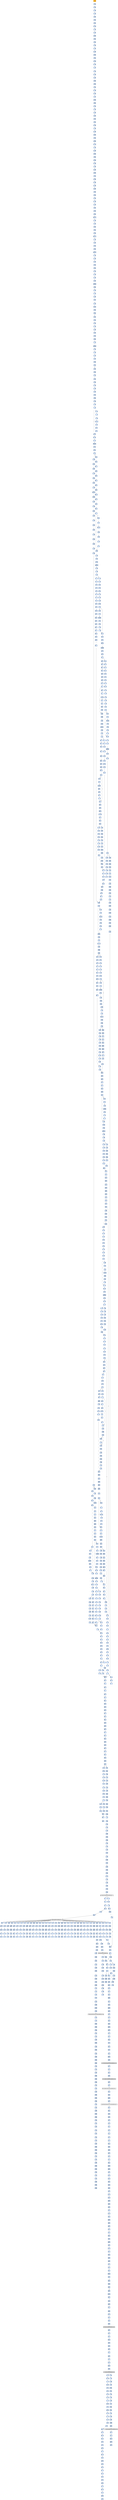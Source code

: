 strict digraph G {
	graph [bgcolor=transparent,
		name=G
	];
	node [color=lightsteelblue,
		fillcolor=lightsteelblue,
		shape=rectangle,
		style=filled
	];
	a0x004381dfpusha_	[color=lightgrey,
		fillcolor=orange,
		label=pusha];
	a0x004381e0call_0x004381e5	[label=call];
	a0x004381dfpusha_ -> a0x004381e0call_0x004381e5	[color="#000000"];
	a0x004381e5popl_eax	[label=popl];
	a0x004381e0call_0x004381e5 -> a0x004381e5popl_eax	[color="#000000"];
	a0x004381e6addl_0xb5aUINT32_eax	[label=addl];
	a0x004381e5popl_eax -> a0x004381e6addl_0xb5aUINT32_eax	[color="#000000"];
	a0x004381ebmovl_eax__esi	[label=movl];
	a0x004381e6addl_0xb5aUINT32_eax -> a0x004381ebmovl_eax__esi	[color="#000000"];
	a0x004381edaddl_eax_esi	[label=addl];
	a0x004381ebmovl_eax__esi -> a0x004381edaddl_eax_esi	[color="#000000"];
	a0x004381efsubl_eax_eax	[label=subl];
	a0x004381edaddl_eax_esi -> a0x004381efsubl_eax_eax	[color="#000000"];
	a0x004381f1movl_esi_edi	[label=movl];
	a0x004381efsubl_eax_eax -> a0x004381f1movl_esi_edi	[color="#000000"];
	a0x004381f3lodsw_ds_esi__ax	[label=lodsw];
	a0x004381f1movl_esi_edi -> a0x004381f3lodsw_ds_esi__ax	[color="#000000"];
	a0x004381f5shll_0xcUINT8_eax	[label=shll];
	a0x004381f3lodsw_ds_esi__ax -> a0x004381f5shll_0xcUINT8_eax	[color="#000000"];
	a0x004381f8movl_eax_ecx	[label=movl];
	a0x004381f5shll_0xcUINT8_eax -> a0x004381f8movl_eax_ecx	[color="#000000"];
	a0x004381fapushl_eax	[label=pushl];
	a0x004381f8movl_eax_ecx -> a0x004381fapushl_eax	[color="#000000"];
	a0x004381fblodsl_ds_esi__eax	[label=lodsl];
	a0x004381fapushl_eax -> a0x004381fblodsl_ds_esi__eax	[color="#000000"];
	a0x004381fcsubl_eax_ecx	[label=subl];
	a0x004381fblodsl_ds_esi__eax -> a0x004381fcsubl_eax_ecx	[color="#000000"];
	a0x004381feaddl_ecx_esi	[label=addl];
	a0x004381fcsubl_eax_ecx -> a0x004381feaddl_ecx_esi	[color="#000000"];
	a0x00438200movl_eax_ecx	[label=movl];
	a0x004381feaddl_ecx_esi -> a0x00438200movl_eax_ecx	[color="#000000"];
	a0x00438202pushl_edi	[label=pushl];
	a0x00438200movl_eax_ecx -> a0x00438202pushl_edi	[color="#000000"];
	a0x00438203pushl_ecx	[label=pushl];
	a0x00438202pushl_edi -> a0x00438203pushl_ecx	[color="#000000"];
	a0x00438204decl_ecx	[label=decl];
	a0x00438203pushl_ecx -> a0x00438204decl_ecx	[color="#000000"];
	a0x00438205movb_0x6ecxedi__al	[label=movb];
	a0x00438204decl_ecx -> a0x00438205movb_0x6ecxedi__al	[color="#000000"];
	a0x00438209movb_al_ecxesi_	[label=movb];
	a0x00438205movb_0x6ecxedi__al -> a0x00438209movb_al_ecxesi_	[color="#000000"];
	a0x0043820cjne_0x00438204	[label=jne];
	a0x00438209movb_al_ecxesi_ -> a0x0043820cjne_0x00438204	[color="#000000"];
	a0x0043820esubl_eax_eax	[label=subl];
	a0x0043820cjne_0x00438204 -> a0x0043820esubl_eax_eax	[color="#000000",
		label=F];
	a0x00438210lodsb_ds_esi__al	[label=lodsb];
	a0x0043820esubl_eax_eax -> a0x00438210lodsb_ds_esi__al	[color="#000000"];
	a0x00438211movl_eax_ecx	[label=movl];
	a0x00438210lodsb_ds_esi__al -> a0x00438211movl_eax_ecx	[color="#000000"];
	a0x00438213andb_0xfffffff0UINT8_cl	[label=andb];
	a0x00438211movl_eax_ecx -> a0x00438213andb_0xfffffff0UINT8_cl	[color="#000000"];
	a0x00438216andb_0xfUINT8_al	[label=andb];
	a0x00438213andb_0xfffffff0UINT8_cl -> a0x00438216andb_0xfUINT8_al	[color="#000000"];
	a0x00438218shll_0xcUINT8_ecx	[label=shll];
	a0x00438216andb_0xfUINT8_al -> a0x00438218shll_0xcUINT8_ecx	[color="#000000"];
	a0x0043821bmovb_al_ch	[label=movb];
	a0x00438218shll_0xcUINT8_ecx -> a0x0043821bmovb_al_ch	[color="#000000"];
	a0x0043821dlodsb_ds_esi__al	[label=lodsb];
	a0x0043821bmovb_al_ch -> a0x0043821dlodsb_ds_esi__al	[color="#000000"];
	a0x0043821eorl_eax_ecx	[label=orl];
	a0x0043821dlodsb_ds_esi__al -> a0x0043821eorl_eax_ecx	[color="#000000"];
	a0x00438220pushl_ecx	[label=pushl];
	a0x0043821eorl_eax_ecx -> a0x00438220pushl_ecx	[color="#000000"];
	a0x00438221addb_ch_cl	[label=addb];
	a0x00438220pushl_ecx -> a0x00438221addb_ch_cl	[color="#000000"];
	a0x00438223movl_0xfffffd00UINT32_ebp	[label=movl];
	a0x00438221addb_ch_cl -> a0x00438223movl_0xfffffd00UINT32_ebp	[color="#000000"];
	a0x00438228shll_cl_ebp	[label=shll];
	a0x00438223movl_0xfffffd00UINT32_ebp -> a0x00438228shll_cl_ebp	[color="#000000"];
	a0x0043822apopl_ecx	[label=popl];
	a0x00438228shll_cl_ebp -> a0x0043822apopl_ecx	[color="#000000"];
	a0x0043822bpopl_eax	[label=popl];
	a0x0043822apopl_ecx -> a0x0043822bpopl_eax	[color="#000000"];
	a0x0043822cmovl_esp_ebx	[label=movl];
	a0x0043822bpopl_eax -> a0x0043822cmovl_esp_ebx	[color="#000000"];
	a0x0043822eleal__3696espebp2__esp	[label=leal];
	a0x0043822cmovl_esp_ebx -> a0x0043822eleal__3696espebp2__esp	[color="#000000"];
	a0x00438235pushl_ecx	[label=pushl];
	a0x0043822eleal__3696espebp2__esp -> a0x00438235pushl_ecx	[color="#000000"];
	a0x00438236subl_ecx_ecx	[label=subl];
	a0x00438235pushl_ecx -> a0x00438236subl_ecx_ecx	[color="#000000"];
	a0x00438238pushl_ecx	[label=pushl];
	a0x00438236subl_ecx_ecx -> a0x00438238pushl_ecx	[color="#000000"];
	a0x00438239pushl_ecx	[label=pushl];
	a0x00438238pushl_ecx -> a0x00438239pushl_ecx	[color="#000000"];
	a0x0043823amovl_esp_ecx	[label=movl];
	a0x00438239pushl_ecx -> a0x0043823amovl_esp_ecx	[color="#000000"];
	a0x0043823cpushl_ecx	[label=pushl];
	a0x0043823amovl_esp_ecx -> a0x0043823cpushl_ecx	[color="#000000"];
	a0x0043823dmovw_edi__dx	[label=movw];
	a0x0043823cpushl_ecx -> a0x0043823dmovw_edi__dx	[color="#000000"];
	a0x00438240shll_0xcUINT8_edx	[label=shll];
	a0x0043823dmovw_edi__dx -> a0x00438240shll_0xcUINT8_edx	[color="#000000"];
	a0x00438243pushl_edx	[label=pushl];
	a0x00438240shll_0xcUINT8_edx -> a0x00438243pushl_edx	[color="#000000"];
	a0x00438244pushl_edi	[label=pushl];
	a0x00438243pushl_edx -> a0x00438244pushl_edi	[color="#000000"];
	a0x00438245addl_0x4UINT8_ecx	[label=addl];
	a0x00438244pushl_edi -> a0x00438245addl_0x4UINT8_ecx	[color="#000000"];
	a0x00438248pushl_ecx	[label=pushl];
	a0x00438245addl_0x4UINT8_ecx -> a0x00438248pushl_ecx	[color="#000000"];
	a0x00438249pushl_eax	[label=pushl];
	a0x00438248pushl_ecx -> a0x00438249pushl_eax	[color="#000000"];
	a0x0043824aaddl_0x4UINT8_ecx	[label=addl];
	a0x00438249pushl_eax -> a0x0043824aaddl_0x4UINT8_ecx	[color="#000000"];
	a0x0043824dpushl_esi	[label=pushl];
	a0x0043824aaddl_0x4UINT8_ecx -> a0x0043824dpushl_esi	[color="#000000"];
	a0x0043824epushl_ecx	[label=pushl];
	a0x0043824dpushl_esi -> a0x0043824epushl_ecx	[color="#000000"];
	a0x0043824fcall_0x004382b2	[label=call];
	a0x0043824epushl_ecx -> a0x0043824fcall_0x004382b2	[color="#000000"];
	a0x004382b2pushl_ebp	[label=pushl];
	a0x0043824fcall_0x004382b2 -> a0x004382b2pushl_ebp	[color="#000000"];
	a0x004382b3pushl_edi	[label=pushl];
	a0x004382b2pushl_ebp -> a0x004382b3pushl_edi	[color="#000000"];
	a0x004382b4pushl_esi	[label=pushl];
	a0x004382b3pushl_edi -> a0x004382b4pushl_esi	[color="#000000"];
	a0x004382b5pushl_ebx	[label=pushl];
	a0x004382b4pushl_esi -> a0x004382b5pushl_ebx	[color="#000000"];
	a0x004382b6subl_0x7cUINT8_esp	[label=subl];
	a0x004382b5pushl_ebx -> a0x004382b6subl_0x7cUINT8_esp	[color="#000000"];
	a0x004382b9movl_0x90esp__edx	[label=movl];
	a0x004382b6subl_0x7cUINT8_esp -> a0x004382b9movl_0x90esp__edx	[color="#000000"];
	a0x004382c0movl_0x0UINT32_0x74esp_	[label=movl];
	a0x004382b9movl_0x90esp__edx -> a0x004382c0movl_0x0UINT32_0x74esp_	[color="#000000"];
	a0x004382c8movb_0x0UINT8_0x73esp_	[label=movb];
	a0x004382c0movl_0x0UINT32_0x74esp_ -> a0x004382c8movb_0x0UINT8_0x73esp_	[color="#000000"];
	a0x004382cdmovl_0x9cesp__ebp	[label=movl];
	a0x004382c8movb_0x0UINT8_0x73esp_ -> a0x004382cdmovl_0x9cesp__ebp	[color="#000000"];
	a0x004382d4leal_0x4edx__eax	[label=leal];
	a0x004382cdmovl_0x9cesp__ebp -> a0x004382d4leal_0x4edx__eax	[color="#000000"];
	a0x004382d7movl_eax_0x78esp_	[label=movl];
	a0x004382d4leal_0x4edx__eax -> a0x004382d7movl_eax_0x78esp_	[color="#000000"];
	a0x004382dbmovl_0x1UINT32_eax	[label=movl];
	a0x004382d7movl_eax_0x78esp_ -> a0x004382dbmovl_0x1UINT32_eax	[color="#000000"];
	a0x004382e0movzbl_0x2edx__ecx	[label=movzbl];
	a0x004382dbmovl_0x1UINT32_eax -> a0x004382e0movzbl_0x2edx__ecx	[color="#000000"];
	a0x004382e4movl_eax_ebx	[label=movl];
	a0x004382e0movzbl_0x2edx__ecx -> a0x004382e4movl_eax_ebx	[color="#000000"];
	a0x004382e6shll_cl_ebx	[label=shll];
	a0x004382e4movl_eax_ebx -> a0x004382e6shll_cl_ebx	[color="#000000"];
	a0x004382e8movl_ebx_ecx	[label=movl];
	a0x004382e6shll_cl_ebx -> a0x004382e8movl_ebx_ecx	[color="#000000"];
	a0x004382eadecl_ecx	[label=decl];
	a0x004382e8movl_ebx_ecx -> a0x004382eadecl_ecx	[color="#000000"];
	a0x004382ebmovl_ecx_0x6cesp_	[label=movl];
	a0x004382eadecl_ecx -> a0x004382ebmovl_ecx_0x6cesp_	[color="#000000"];
	a0x004382efmovzbl_0x1edx__ecx	[label=movzbl];
	a0x004382ebmovl_ecx_0x6cesp_ -> a0x004382efmovzbl_0x1edx__ecx	[color="#000000"];
	a0x004382f3shll_cl_eax	[label=shll];
	a0x004382efmovzbl_0x1edx__ecx -> a0x004382f3shll_cl_eax	[color="#000000"];
	a0x004382f5decl_eax	[label=decl];
	a0x004382f3shll_cl_eax -> a0x004382f5decl_eax	[color="#000000"];
	a0x004382f6movl_eax_0x68esp_	[label=movl];
	a0x004382f5decl_eax -> a0x004382f6movl_eax_0x68esp_	[color="#000000"];
	a0x004382famovl_0xa8esp__eax	[label=movl];
	a0x004382f6movl_eax_0x68esp_ -> a0x004382famovl_0xa8esp__eax	[color="#000000"];
	a0x00438301movzbl_edx__esi	[label=movzbl];
	a0x004382famovl_0xa8esp__eax -> a0x00438301movzbl_edx__esi	[color="#000000"];
	a0x00438304movl_0x0UINT32_ebp_	[label=movl];
	a0x00438301movzbl_edx__esi -> a0x00438304movl_0x0UINT32_ebp_	[color="#000000"];
	a0x0043830bmovl_0x0UINT32_0x60esp_	[label=movl];
	a0x00438304movl_0x0UINT32_ebp_ -> a0x0043830bmovl_0x0UINT32_0x60esp_	[color="#000000"];
	a0x00438313movl_0x0UINT32_eax_	[label=movl];
	a0x0043830bmovl_0x0UINT32_0x60esp_ -> a0x00438313movl_0x0UINT32_eax_	[color="#000000"];
	a0x00438319movl_0x300UINT32_eax	[label=movl];
	a0x00438313movl_0x0UINT32_eax_ -> a0x00438319movl_0x300UINT32_eax	[color="#000000"];
	a0x0043831emovl_esi_0x64esp_	[label=movl];
	a0x00438319movl_0x300UINT32_eax -> a0x0043831emovl_esi_0x64esp_	[color="#000000"];
	a0x00438322movl_0x1UINT32_0x5cesp_	[label=movl];
	a0x0043831emovl_esi_0x64esp_ -> a0x00438322movl_0x1UINT32_0x5cesp_	[color="#000000"];
	a0x0043832amovl_0x1UINT32_0x58esp_	[label=movl];
	a0x00438322movl_0x1UINT32_0x5cesp_ -> a0x0043832amovl_0x1UINT32_0x58esp_	[color="#000000"];
	a0x00438332movl_0x1UINT32_0x54esp_	[label=movl];
	a0x0043832amovl_0x1UINT32_0x58esp_ -> a0x00438332movl_0x1UINT32_0x54esp_	[color="#000000"];
	a0x0043833amovl_0x1UINT32_0x50esp_	[label=movl];
	a0x00438332movl_0x1UINT32_0x54esp_ -> a0x0043833amovl_0x1UINT32_0x50esp_	[color="#000000"];
	a0x00438342movzbl_0x1edx__ecx	[label=movzbl];
	a0x0043833amovl_0x1UINT32_0x50esp_ -> a0x00438342movzbl_0x1edx__ecx	[color="#000000"];
	a0x00438346addl_esi_ecx	[label=addl];
	a0x00438342movzbl_0x1edx__ecx -> a0x00438346addl_esi_ecx	[color="#000000"];
	a0x00438348shll_cl_eax	[label=shll];
	a0x00438346addl_esi_ecx -> a0x00438348shll_cl_eax	[color="#000000"];
	a0x0043834aleal_0x736eax__ecx	[label=leal];
	a0x00438348shll_cl_eax -> a0x0043834aleal_0x736eax__ecx	[color="#000000"];
	a0x00438350cmpl_ecx_0x74esp_	[label=cmpl];
	a0x0043834aleal_0x736eax__ecx -> a0x00438350cmpl_ecx_0x74esp_	[color="#000000"];
	a0x00438354jae_0x00438364	[label=jae];
	a0x00438350cmpl_ecx_0x74esp_ -> a0x00438354jae_0x00438364	[color="#000000"];
	a0x00438356movl_0x78esp__eax	[label=movl];
	a0x00438354jae_0x00438364 -> a0x00438356movl_0x78esp__eax	[color="#000000",
		label=F];
	a0x0043835amovw_0x400UINT16_eax_	[label=movw];
	a0x00438356movl_0x78esp__eax -> a0x0043835amovw_0x400UINT16_eax_	[color="#000000"];
	a0x0043835faddl_0x2UINT8_eax	[label=addl];
	a0x0043835amovw_0x400UINT16_eax_ -> a0x0043835faddl_0x2UINT8_eax	[color="#000000"];
	a0x00438362loop_0x0043835a	[label=loop];
	a0x0043835faddl_0x2UINT8_eax -> a0x00438362loop_0x0043835a	[color="#000000"];
	a0x00438364movl_0x94esp__ebx	[label=movl];
	a0x00438362loop_0x0043835a -> a0x00438364movl_0x94esp__ebx	[color="#000000",
		label=F];
	a0x0043836bxorl_edi_edi	[label=xorl];
	a0x00438364movl_0x94esp__ebx -> a0x0043836bxorl_edi_edi	[color="#000000"];
	a0x0043836dmovl_0xffffffffUINT32_0x48esp_	[label=movl];
	a0x0043836bxorl_edi_edi -> a0x0043836dmovl_0xffffffffUINT32_0x48esp_	[color="#000000"];
	a0x00438375movl_ebx_edx	[label=movl];
	a0x0043836dmovl_0xffffffffUINT32_0x48esp_ -> a0x00438375movl_ebx_edx	[color="#000000"];
	a0x00438377addl_0x98esp__edx	[label=addl];
	a0x00438375movl_ebx_edx -> a0x00438377addl_0x98esp__edx	[color="#000000"];
	a0x0043837emovl_edx_0x4cesp_	[label=movl];
	a0x00438377addl_0x98esp__edx -> a0x0043837emovl_edx_0x4cesp_	[color="#000000"];
	a0x00438382xorl_edx_edx	[label=xorl];
	a0x0043837emovl_edx_0x4cesp_ -> a0x00438382xorl_edx_edx	[color="#000000"];
	a0x00438384cmpl_0x4cesp__ebx	[label=cmpl];
	a0x00438382xorl_edx_edx -> a0x00438384cmpl_0x4cesp__ebx	[color="#000000"];
	a0x00438388je_0x00438d0b	[label=je];
	a0x00438384cmpl_0x4cesp__ebx -> a0x00438388je_0x00438d0b	[color="#000000"];
	a0x0043838emovzbl_ebx__eax	[label=movzbl];
	a0x00438388je_0x00438d0b -> a0x0043838emovzbl_ebx__eax	[color="#000000",
		label=F];
	a0x00438391shll_0x8UINT8_edi	[label=shll];
	a0x0043838emovzbl_ebx__eax -> a0x00438391shll_0x8UINT8_edi	[color="#000000"];
	a0x00438394incl_edx	[label=incl];
	a0x00438391shll_0x8UINT8_edi -> a0x00438394incl_edx	[color="#000000"];
	a0x00438395incl_ebx	[label=incl];
	a0x00438394incl_edx -> a0x00438395incl_ebx	[color="#000000"];
	a0x00438396orl_eax_edi	[label=orl];
	a0x00438395incl_ebx -> a0x00438396orl_eax_edi	[color="#000000"];
	a0x00438398cmpl_0x4UINT8_edx	[label=cmpl];
	a0x00438396orl_eax_edi -> a0x00438398cmpl_0x4UINT8_edx	[color="#000000"];
	a0x0043839bjle_0x00438384	[label=jle];
	a0x00438398cmpl_0x4UINT8_edx -> a0x0043839bjle_0x00438384	[color="#000000"];
	a0x0043839dmovl_0xa4esp__ecx	[label=movl];
	a0x0043839bjle_0x00438384 -> a0x0043839dmovl_0xa4esp__ecx	[color="#000000",
		label=F];
	a0x004383a4cmpl_ecx_0x74esp_	[label=cmpl];
	a0x0043839dmovl_0xa4esp__ecx -> a0x004383a4cmpl_ecx_0x74esp_	[color="#000000"];
	a0x004383a8jae_0x00438d13	[label=jae];
	a0x004383a4cmpl_ecx_0x74esp_ -> a0x004383a8jae_0x00438d13	[color="#000000"];
	a0x004383aemovl_0x74esp__esi	[label=movl];
	a0x004383a8jae_0x00438d13 -> a0x004383aemovl_0x74esp__esi	[color="#000000",
		label=F];
	a0x004383b2andl_0x6cesp__esi	[label=andl];
	a0x004383aemovl_0x74esp__esi -> a0x004383b2andl_0x6cesp__esi	[color="#000000"];
	a0x004383b6movl_0x60esp__eax	[label=movl];
	a0x004383b2andl_0x6cesp__esi -> a0x004383b6movl_0x60esp__eax	[color="#000000"];
	a0x004383bamovl_0x78esp__edx	[label=movl];
	a0x004383b6movl_0x60esp__eax -> a0x004383bamovl_0x78esp__edx	[color="#000000"];
	a0x004383beshll_0x4UINT8_eax	[label=shll];
	a0x004383bamovl_0x78esp__edx -> a0x004383beshll_0x4UINT8_eax	[color="#000000"];
	a0x004383c1movl_esi_0x44esp_	[label=movl];
	a0x004383beshll_0x4UINT8_eax -> a0x004383c1movl_esi_0x44esp_	[color="#000000"];
	a0x004383c5addl_esi_eax	[label=addl];
	a0x004383c1movl_esi_0x44esp_ -> a0x004383c5addl_esi_eax	[color="#000000"];
	a0x004383c7cmpl_0xffffffUINT32_0x48esp_	[label=cmpl];
	a0x004383c5addl_esi_eax -> a0x004383c7cmpl_0xffffffUINT32_0x48esp_	[color="#000000"];
	a0x004383cfleal_edxeax2__ebp	[label=leal];
	a0x004383c7cmpl_0xffffffUINT32_0x48esp_ -> a0x004383cfleal_edxeax2__ebp	[color="#000000"];
	a0x004383d2ja_0x004383ec	[label=ja];
	a0x004383cfleal_edxeax2__ebp -> a0x004383d2ja_0x004383ec	[color="#000000"];
	a0x004383ecmovl_0x48esp__eax	[label=movl];
	a0x004383d2ja_0x004383ec -> a0x004383ecmovl_0x48esp__eax	[color="#000000",
		label=T];
	a0x004383d4cmpl_0x4cesp__ebx	[label=cmpl];
	a0x004383d2ja_0x004383ec -> a0x004383d4cmpl_0x4cesp__ebx	[color="#000000",
		label=F];
	a0x004383f0movw_ebp__dx	[label=movw];
	a0x004383ecmovl_0x48esp__eax -> a0x004383f0movw_ebp__dx	[color="#000000"];
	a0x004383f4shrl_0xbUINT8_eax	[label=shrl];
	a0x004383f0movw_ebp__dx -> a0x004383f4shrl_0xbUINT8_eax	[color="#000000"];
	a0x004383f7movzwl_dx_ecx	[label=movzwl];
	a0x004383f4shrl_0xbUINT8_eax -> a0x004383f7movzwl_dx_ecx	[color="#000000"];
	a0x004383faimull_ecx_eax	[label=imull];
	a0x004383f7movzwl_dx_ecx -> a0x004383faimull_ecx_eax	[color="#000000"];
	a0x004383fdcmpl_eax_edi	[label=cmpl];
	a0x004383faimull_ecx_eax -> a0x004383fdcmpl_eax_edi	[color="#000000"];
	a0x004383ffjae_0x004385e2	[label=jae];
	a0x004383fdcmpl_eax_edi -> a0x004383ffjae_0x004385e2	[color="#000000"];
	a0x00438405movl_eax_0x48esp_	[label=movl];
	a0x004383ffjae_0x004385e2 -> a0x00438405movl_eax_0x48esp_	[color="#000000",
		label=F];
	a0x004385e2movl_0x48esp__ecx	[label=movl];
	a0x004383ffjae_0x004385e2 -> a0x004385e2movl_0x48esp__ecx	[color="#000000",
		label=T];
	a0x00438409movl_0x800UINT32_eax	[label=movl];
	a0x00438405movl_eax_0x48esp_ -> a0x00438409movl_0x800UINT32_eax	[color="#000000"];
	a0x0043840esubl_ecx_eax	[label=subl];
	a0x00438409movl_0x800UINT32_eax -> a0x0043840esubl_ecx_eax	[color="#000000"];
	a0x00438410movb_0x64esp__cl	[label=movb];
	a0x0043840esubl_ecx_eax -> a0x00438410movb_0x64esp__cl	[color="#000000"];
	a0x00438414sarl_0x5UINT8_eax	[label=sarl];
	a0x00438410movb_0x64esp__cl -> a0x00438414sarl_0x5UINT8_eax	[color="#000000"];
	a0x00438417movl_0x1UINT32_esi	[label=movl];
	a0x00438414sarl_0x5UINT8_eax -> a0x00438417movl_0x1UINT32_esi	[color="#000000"];
	a0x0043841cleal_eaxedx__eax	[label=leal];
	a0x00438417movl_0x1UINT32_esi -> a0x0043841cleal_eaxedx__eax	[color="#000000"];
	a0x0043841fmovzbl_0x73esp__edx	[label=movzbl];
	a0x0043841cleal_eaxedx__eax -> a0x0043841fmovzbl_0x73esp__edx	[color="#000000"];
	a0x00438424movw_ax_ebp_	[label=movw];
	a0x0043841fmovzbl_0x73esp__edx -> a0x00438424movw_ax_ebp_	[color="#000000"];
	a0x00438428movl_0x74esp__eax	[label=movl];
	a0x00438424movw_ax_ebp_ -> a0x00438428movl_0x74esp__eax	[color="#000000"];
	a0x0043842candl_0x68esp__eax	[label=andl];
	a0x00438428movl_0x74esp__eax -> a0x0043842candl_0x68esp__eax	[color="#000000"];
	a0x00438430movl_0x78esp__ebp	[label=movl];
	a0x0043842candl_0x68esp__eax -> a0x00438430movl_0x78esp__ebp	[color="#000000"];
	a0x00438434shll_cl_eax	[label=shll];
	a0x00438430movl_0x78esp__ebp -> a0x00438434shll_cl_eax	[color="#000000"];
	a0x00438436movl_0x8UINT32_ecx	[label=movl];
	a0x00438434shll_cl_eax -> a0x00438436movl_0x8UINT32_ecx	[color="#000000"];
	a0x0043843bsubl_0x64esp__ecx	[label=subl];
	a0x00438436movl_0x8UINT32_ecx -> a0x0043843bsubl_0x64esp__ecx	[color="#000000"];
	a0x0043843fsarl_cl_edx	[label=sarl];
	a0x0043843bsubl_0x64esp__ecx -> a0x0043843fsarl_cl_edx	[color="#000000"];
	a0x00438441addl_edx_eax	[label=addl];
	a0x0043843fsarl_cl_edx -> a0x00438441addl_edx_eax	[color="#000000"];
	a0x00438443imull_0x600UINT32_eax_eax	[label=imull];
	a0x00438441addl_edx_eax -> a0x00438443imull_0x600UINT32_eax_eax	[color="#000000"];
	a0x00438449cmpl_0x6UINT8_0x60esp_	[label=cmpl];
	a0x00438443imull_0x600UINT32_eax_eax -> a0x00438449cmpl_0x6UINT8_0x60esp_	[color="#000000"];
	a0x0043844eleal_0xe6ceaxebp__eax	[label=leal];
	a0x00438449cmpl_0x6UINT8_0x60esp_ -> a0x0043844eleal_0xe6ceaxebp__eax	[color="#000000"];
	a0x00438455movl_eax_0x14esp_	[label=movl];
	a0x0043844eleal_0xe6ceaxebp__eax -> a0x00438455movl_eax_0x14esp_	[color="#000000"];
	a0x00438459jle_0x00438529	[label=jle];
	a0x00438455movl_eax_0x14esp_ -> a0x00438459jle_0x00438529	[color="#000000"];
	a0x00438529leal_esiesi__edx	[label=leal];
	a0x00438459jle_0x00438529 -> a0x00438529leal_esiesi__edx	[color="#000000",
		label=T];
	a0x0043845fmovl_0x74esp__eax	[label=movl];
	a0x00438459jle_0x00438529 -> a0x0043845fmovl_0x74esp__eax	[color="#000000",
		label=F];
	a0x0043852cmovl_0x14esp__ebp	[label=movl];
	a0x00438529leal_esiesi__edx -> a0x0043852cmovl_0x14esp__ebp	[color="#000000"];
	a0x00438530addl_edx_ebp	[label=addl];
	a0x0043852cmovl_0x14esp__ebp -> a0x00438530addl_edx_ebp	[color="#000000"];
	a0x00438532cmpl_0xffffffUINT32_0x48esp_	[label=cmpl];
	a0x00438530addl_edx_ebp -> a0x00438532cmpl_0xffffffUINT32_0x48esp_	[color="#000000"];
	a0x0043853aja_0x00438554	[label=ja];
	a0x00438532cmpl_0xffffffUINT32_0x48esp_ -> a0x0043853aja_0x00438554	[color="#000000"];
	a0x00438554movl_0x48esp__eax	[label=movl];
	a0x0043853aja_0x00438554 -> a0x00438554movl_0x48esp__eax	[color="#000000",
		label=T];
	a0x0043853ccmpl_0x4cesp__ebx	[label=cmpl];
	a0x0043853aja_0x00438554 -> a0x0043853ccmpl_0x4cesp__ebx	[color="#000000",
		label=F];
	a0x00438558movw_ebp__cx	[label=movw];
	a0x00438554movl_0x48esp__eax -> a0x00438558movw_ebp__cx	[color="#000000"];
	a0x0043855cshrl_0xbUINT8_eax	[label=shrl];
	a0x00438558movw_ebp__cx -> a0x0043855cshrl_0xbUINT8_eax	[color="#000000"];
	a0x0043855fmovzwl_cx_esi	[label=movzwl];
	a0x0043855cshrl_0xbUINT8_eax -> a0x0043855fmovzwl_cx_esi	[color="#000000"];
	a0x00438562imull_esi_eax	[label=imull];
	a0x0043855fmovzwl_cx_esi -> a0x00438562imull_esi_eax	[color="#000000"];
	a0x00438565cmpl_eax_edi	[label=cmpl];
	a0x00438562imull_esi_eax -> a0x00438565cmpl_eax_edi	[color="#000000"];
	a0x00438567jae_0x00438582	[label=jae];
	a0x00438565cmpl_eax_edi -> a0x00438567jae_0x00438582	[color="#000000"];
	a0x00438569movl_eax_0x48esp_	[label=movl];
	a0x00438567jae_0x00438582 -> a0x00438569movl_eax_0x48esp_	[color="#000000",
		label=F];
	a0x00438582subl_eax_0x48esp_	[label=subl];
	a0x00438567jae_0x00438582 -> a0x00438582subl_eax_0x48esp_	[color="#000000",
		label=T];
	a0x0043856dmovl_0x800UINT32_eax	[label=movl];
	a0x00438569movl_eax_0x48esp_ -> a0x0043856dmovl_0x800UINT32_eax	[color="#000000"];
	a0x00438572subl_esi_eax	[label=subl];
	a0x0043856dmovl_0x800UINT32_eax -> a0x00438572subl_esi_eax	[color="#000000"];
	a0x00438574movl_edx_esi	[label=movl];
	a0x00438572subl_esi_eax -> a0x00438574movl_edx_esi	[color="#000000"];
	a0x00438576sarl_0x5UINT8_eax	[label=sarl];
	a0x00438574movl_edx_esi -> a0x00438576sarl_0x5UINT8_eax	[color="#000000"];
	a0x00438579leal_eaxecx__eax	[label=leal];
	a0x00438576sarl_0x5UINT8_eax -> a0x00438579leal_eaxecx__eax	[color="#000000"];
	a0x0043857cmovw_ax_ebp_	[label=movw];
	a0x00438579leal_eaxecx__eax -> a0x0043857cmovw_ax_ebp_	[color="#000000"];
	a0x00438580jmp_0x00438521	[label=jmp];
	a0x0043857cmovw_ax_ebp_ -> a0x00438580jmp_0x00438521	[color="#000000"];
	a0x00438521cmpl_0xffUINT32_esi	[label=cmpl];
	a0x00438580jmp_0x00438521 -> a0x00438521cmpl_0xffUINT32_esi	[color="#000000"];
	a0x00438527jg_0x0043859a	[label=jg];
	a0x00438521cmpl_0xffUINT32_esi -> a0x00438527jg_0x0043859a	[color="#000000"];
	a0x0043859amovl_0x74esp__edx	[label=movl];
	a0x00438527jg_0x0043859a -> a0x0043859amovl_0x74esp__edx	[color="#000000",
		label=T];
	a0x00438586subl_eax_edi	[label=subl];
	a0x00438582subl_eax_0x48esp_ -> a0x00438586subl_eax_edi	[color="#000000"];
	a0x00438588movl_ecx_eax	[label=movl];
	a0x00438586subl_eax_edi -> a0x00438588movl_ecx_eax	[color="#000000"];
	a0x0043858aleal_0x1edx__esi	[label=leal];
	a0x00438588movl_ecx_eax -> a0x0043858aleal_0x1edx__esi	[color="#000000"];
	a0x0043858dshrw_0x5UINT8_ax	[label=shrw];
	a0x0043858aleal_0x1edx__esi -> a0x0043858dshrw_0x5UINT8_ax	[color="#000000"];
	a0x00438591subw_ax_cx	[label=subw];
	a0x0043858dshrw_0x5UINT8_ax -> a0x00438591subw_ax_cx	[color="#000000"];
	a0x00438594movw_cx_ebp_	[label=movw];
	a0x00438591subw_ax_cx -> a0x00438594movw_cx_ebp_	[color="#000000"];
	a0x00438598jmp_0x00438521	[label=jmp];
	a0x00438594movw_cx_ebp_ -> a0x00438598jmp_0x00438521	[color="#000000"];
	a0x00438598jmp_0x00438521 -> a0x00438521cmpl_0xffUINT32_esi	[color="#000000"];
	a0x0043859emovl_esi_eax	[label=movl];
	a0x0043859amovl_0x74esp__edx -> a0x0043859emovl_esi_eax	[color="#000000"];
	a0x004385a0movl_0xa0esp__ecx	[label=movl];
	a0x0043859emovl_esi_eax -> a0x004385a0movl_0xa0esp__ecx	[color="#000000"];
	a0x004385a7movb_al_0x73esp_	[label=movb];
	a0x004385a0movl_0xa0esp__ecx -> a0x004385a7movb_al_0x73esp_	[color="#000000"];
	a0x004385abmovb_al_ecxedx_	[label=movb];
	a0x004385a7movb_al_0x73esp_ -> a0x004385abmovb_al_ecxedx_	[color="#000000"];
	a0x004385aeincl_edx	[label=incl];
	a0x004385abmovb_al_ecxedx_ -> a0x004385aeincl_edx	[color="#000000"];
	a0x004385afcmpl_0x3UINT8_0x60esp_	[label=cmpl];
	a0x004385aeincl_edx -> a0x004385afcmpl_0x3UINT8_0x60esp_	[color="#000000"];
	a0x004385b4movl_edx_0x74esp_	[label=movl];
	a0x004385afcmpl_0x3UINT8_0x60esp_ -> a0x004385b4movl_edx_0x74esp_	[color="#000000"];
	a0x004385b8jg_0x004385c7	[label=jg];
	a0x004385b4movl_edx_0x74esp_ -> a0x004385b8jg_0x004385c7	[color="#000000"];
	a0x004385bamovl_0x0UINT32_0x60esp_	[label=movl];
	a0x004385b8jg_0x004385c7 -> a0x004385bamovl_0x0UINT32_0x60esp_	[color="#000000",
		label=F];
	a0x004385c7cmpl_0x9UINT8_0x60esp_	[label=cmpl];
	a0x004385b8jg_0x004385c7 -> a0x004385c7cmpl_0x9UINT8_0x60esp_	[color="#000000",
		label=T];
	a0x004385c2jmp_0x00438ce3	[label=jmp];
	a0x004385bamovl_0x0UINT32_0x60esp_ -> a0x004385c2jmp_0x00438ce3	[color="#000000"];
	a0x00438ce3movl_0xa4esp__eax	[label=movl];
	a0x004385c2jmp_0x00438ce3 -> a0x00438ce3movl_0xa4esp__eax	[color="#000000"];
	a0x00438ceacmpl_eax_0x74esp_	[label=cmpl];
	a0x00438ce3movl_0xa4esp__eax -> a0x00438ceacmpl_eax_0x74esp_	[color="#000000"];
	a0x00438ceejb_0x004383ae	[label=jb];
	a0x00438ceacmpl_eax_0x74esp_ -> a0x00438ceejb_0x004383ae	[color="#000000"];
	a0x00438cf4cmpl_0xffffffUINT32_0x48esp_	[label=cmpl];
	a0x00438ceejb_0x004383ae -> a0x00438cf4cmpl_0xffffffUINT32_0x48esp_	[color="#000000",
		label=F];
	a0x004383d8je_0x00438d0b	[label=je];
	a0x004383d4cmpl_0x4cesp__ebx -> a0x004383d8je_0x00438d0b	[color="#000000"];
	a0x004383deshll_0x8UINT8_0x48esp_	[label=shll];
	a0x004383d8je_0x00438d0b -> a0x004383deshll_0x8UINT8_0x48esp_	[color="#000000",
		label=F];
	a0x004383e3movzbl_ebx__eax	[label=movzbl];
	a0x004383deshll_0x8UINT8_0x48esp_ -> a0x004383e3movzbl_ebx__eax	[color="#000000"];
	a0x004383e6shll_0x8UINT8_edi	[label=shll];
	a0x004383e3movzbl_ebx__eax -> a0x004383e6shll_0x8UINT8_edi	[color="#000000"];
	a0x004383e9incl_ebx	[label=incl];
	a0x004383e6shll_0x8UINT8_edi -> a0x004383e9incl_ebx	[color="#000000"];
	a0x004383eaorl_eax_edi	[label=orl];
	a0x004383e9incl_ebx -> a0x004383eaorl_eax_edi	[color="#000000"];
	a0x004383eaorl_eax_edi -> a0x004383ecmovl_0x48esp__eax	[color="#000000"];
	a0x00438540je_0x00438d0b	[label=je];
	a0x0043853ccmpl_0x4cesp__ebx -> a0x00438540je_0x00438d0b	[color="#000000"];
	a0x00438546shll_0x8UINT8_0x48esp_	[label=shll];
	a0x00438540je_0x00438d0b -> a0x00438546shll_0x8UINT8_0x48esp_	[color="#000000",
		label=F];
	a0x0043854bmovzbl_ebx__eax	[label=movzbl];
	a0x00438546shll_0x8UINT8_0x48esp_ -> a0x0043854bmovzbl_ebx__eax	[color="#000000"];
	a0x0043854eshll_0x8UINT8_edi	[label=shll];
	a0x0043854bmovzbl_ebx__eax -> a0x0043854eshll_0x8UINT8_edi	[color="#000000"];
	a0x00438551incl_ebx	[label=incl];
	a0x0043854eshll_0x8UINT8_edi -> a0x00438551incl_ebx	[color="#000000"];
	a0x00438552orl_eax_edi	[label=orl];
	a0x00438551incl_ebx -> a0x00438552orl_eax_edi	[color="#000000"];
	a0x00438552orl_eax_edi -> a0x00438554movl_0x48esp__eax	[color="#000000"];
	a0x004385e6subl_eax_edi	[label=subl];
	a0x004385e2movl_0x48esp__ecx -> a0x004385e6subl_eax_edi	[color="#000000"];
	a0x004385e8movl_0x60esp__esi	[label=movl];
	a0x004385e6subl_eax_edi -> a0x004385e8movl_0x60esp__esi	[color="#000000"];
	a0x004385ecsubl_eax_ecx	[label=subl];
	a0x004385e8movl_0x60esp__esi -> a0x004385ecsubl_eax_ecx	[color="#000000"];
	a0x004385eemovl_edx_eax	[label=movl];
	a0x004385ecsubl_eax_ecx -> a0x004385eemovl_edx_eax	[color="#000000"];
	a0x004385f0shrw_0x5UINT8_ax	[label=shrw];
	a0x004385eemovl_edx_eax -> a0x004385f0shrw_0x5UINT8_ax	[color="#000000"];
	a0x004385f4subw_ax_dx	[label=subw];
	a0x004385f0shrw_0x5UINT8_ax -> a0x004385f4subw_ax_dx	[color="#000000"];
	a0x004385f7cmpl_0xffffffUINT32_ecx	[label=cmpl];
	a0x004385f4subw_ax_dx -> a0x004385f7cmpl_0xffffffUINT32_ecx	[color="#000000"];
	a0x004385fdmovw_dx_ebp_	[label=movw];
	a0x004385f7cmpl_0xffffffUINT32_ecx -> a0x004385fdmovw_dx_ebp_	[color="#000000"];
	a0x00438601movl_0x78esp__ebp	[label=movl];
	a0x004385fdmovw_dx_ebp_ -> a0x00438601movl_0x78esp__ebp	[color="#000000"];
	a0x00438605leal_ebpesi2__esi	[label=leal];
	a0x00438601movl_0x78esp__ebp -> a0x00438605leal_ebpesi2__esi	[color="#000000"];
	a0x00438609movl_esi_0x38esp_	[label=movl];
	a0x00438605leal_ebpesi2__esi -> a0x00438609movl_esi_0x38esp_	[color="#000000"];
	a0x0043860dja_0x00438625	[label=ja];
	a0x00438609movl_esi_0x38esp_ -> a0x0043860dja_0x00438625	[color="#000000"];
	a0x00438625movl_0x38esp__ebp	[label=movl];
	a0x0043860dja_0x00438625 -> a0x00438625movl_0x38esp__ebp	[color="#000000",
		label=T];
	a0x0043860fcmpl_0x4cesp__ebx	[label=cmpl];
	a0x0043860dja_0x00438625 -> a0x0043860fcmpl_0x4cesp__ebx	[color="#000000",
		label=F];
	a0x00438629movl_ecx_eax	[label=movl];
	a0x00438625movl_0x38esp__ebp -> a0x00438629movl_ecx_eax	[color="#000000"];
	a0x0043862bshrl_0xbUINT8_eax	[label=shrl];
	a0x00438629movl_ecx_eax -> a0x0043862bshrl_0xbUINT8_eax	[color="#000000"];
	a0x0043862emovw_0x180ebp__dx	[label=movw];
	a0x0043862bshrl_0xbUINT8_eax -> a0x0043862emovw_0x180ebp__dx	[color="#000000"];
	a0x00438635movzwl_dx_ebp	[label=movzwl];
	a0x0043862emovw_0x180ebp__dx -> a0x00438635movzwl_dx_ebp	[color="#000000"];
	a0x00438638imull_ebp_eax	[label=imull];
	a0x00438635movzwl_dx_ebp -> a0x00438638imull_ebp_eax	[color="#000000"];
	a0x0043863bcmpl_eax_edi	[label=cmpl];
	a0x00438638imull_ebp_eax -> a0x0043863bcmpl_eax_edi	[color="#000000"];
	a0x0043863djae_0x00438691	[label=jae];
	a0x0043863bcmpl_eax_edi -> a0x0043863djae_0x00438691	[color="#000000"];
	a0x00438691movl_ecx_esi	[label=movl];
	a0x0043863djae_0x00438691 -> a0x00438691movl_ecx_esi	[color="#000000",
		label=T];
	a0x0043863fmovl_eax_esi	[label=movl];
	a0x0043863djae_0x00438691 -> a0x0043863fmovl_eax_esi	[color="#000000",
		label=F];
	a0x00438693subl_eax_edi	[label=subl];
	a0x00438691movl_ecx_esi -> a0x00438693subl_eax_edi	[color="#000000"];
	a0x00438695subl_eax_esi	[label=subl];
	a0x00438693subl_eax_edi -> a0x00438695subl_eax_esi	[color="#000000"];
	a0x00438697movl_edx_eax	[label=movl];
	a0x00438695subl_eax_esi -> a0x00438697movl_edx_eax	[color="#000000"];
	a0x00438699shrw_0x5UINT8_ax	[label=shrw];
	a0x00438697movl_edx_eax -> a0x00438699shrw_0x5UINT8_ax	[color="#000000"];
	a0x0043869dmovl_0x38esp__ecx	[label=movl];
	a0x00438699shrw_0x5UINT8_ax -> a0x0043869dmovl_0x38esp__ecx	[color="#000000"];
	a0x004386a1subw_ax_dx	[label=subw];
	a0x0043869dmovl_0x38esp__ecx -> a0x004386a1subw_ax_dx	[color="#000000"];
	a0x004386a4cmpl_0xffffffUINT32_esi	[label=cmpl];
	a0x004386a1subw_ax_dx -> a0x004386a4cmpl_0xffffffUINT32_esi	[color="#000000"];
	a0x004386aamovw_dx_0x180ecx_	[label=movw];
	a0x004386a4cmpl_0xffffffUINT32_esi -> a0x004386aamovw_dx_0x180ecx_	[color="#000000"];
	a0x004386b1ja_0x004386c9	[label=ja];
	a0x004386aamovw_dx_0x180ecx_ -> a0x004386b1ja_0x004386c9	[color="#000000"];
	a0x004386c9movl_0x38esp__ebp	[label=movl];
	a0x004386b1ja_0x004386c9 -> a0x004386c9movl_0x38esp__ebp	[color="#000000",
		label=T];
	a0x004386b3cmpl_0x4cesp__ebx	[label=cmpl];
	a0x004386b1ja_0x004386c9 -> a0x004386b3cmpl_0x4cesp__ebx	[color="#000000",
		label=F];
	a0x004386cdmovl_esi_edx	[label=movl];
	a0x004386c9movl_0x38esp__ebp -> a0x004386cdmovl_esi_edx	[color="#000000"];
	a0x004386cfshrl_0xbUINT8_edx	[label=shrl];
	a0x004386cdmovl_esi_edx -> a0x004386cfshrl_0xbUINT8_edx	[color="#000000"];
	a0x004386d2movw_0x198ebp__cx	[label=movw];
	a0x004386cfshrl_0xbUINT8_edx -> a0x004386d2movw_0x198ebp__cx	[color="#000000"];
	a0x004386d9movzwl_cx_eax	[label=movzwl];
	a0x004386d2movw_0x198ebp__cx -> a0x004386d9movzwl_cx_eax	[color="#000000"];
	a0x004386dcimull_eax_edx	[label=imull];
	a0x004386d9movzwl_cx_eax -> a0x004386dcimull_eax_edx	[color="#000000"];
	a0x004386dfcmpl_edx_edi	[label=cmpl];
	a0x004386dcimull_eax_edx -> a0x004386dfcmpl_edx_edi	[color="#000000"];
	a0x004386e1jae_0x004387ca	[label=jae];
	a0x004386dfcmpl_edx_edi -> a0x004386e1jae_0x004387ca	[color="#000000"];
	a0x004386e7movl_0x800UINT32_ebp	[label=movl];
	a0x004386e1jae_0x004387ca -> a0x004386e7movl_0x800UINT32_ebp	[color="#000000",
		label=F];
	a0x004387camovl_ecx_eax	[label=movl];
	a0x004386e1jae_0x004387ca -> a0x004387camovl_ecx_eax	[color="#000000",
		label=T];
	a0x004386ecmovl_edx_esi	[label=movl];
	a0x004386e7movl_0x800UINT32_ebp -> a0x004386ecmovl_edx_esi	[color="#000000"];
	a0x004386eesubl_eax_ebp	[label=subl];
	a0x004386ecmovl_edx_esi -> a0x004386eesubl_eax_ebp	[color="#000000"];
	a0x004386f0movl_0x800UINT32_0x34esp_	[label=movl];
	a0x004386eesubl_eax_ebp -> a0x004386f0movl_0x800UINT32_0x34esp_	[color="#000000"];
	a0x004386f8movl_ebp_eax	[label=movl];
	a0x004386f0movl_0x800UINT32_0x34esp_ -> a0x004386f8movl_ebp_eax	[color="#000000"];
	a0x004386fasarl_0x5UINT8_eax	[label=sarl];
	a0x004386f8movl_ebp_eax -> a0x004386fasarl_0x5UINT8_eax	[color="#000000"];
	a0x004386fdleal_eaxecx__eax	[label=leal];
	a0x004386fasarl_0x5UINT8_eax -> a0x004386fdleal_eaxecx__eax	[color="#000000"];
	a0x00438700movl_0x38esp__ecx	[label=movl];
	a0x004386fdleal_eaxecx__eax -> a0x00438700movl_0x38esp__ecx	[color="#000000"];
	a0x00438704movw_ax_0x198ecx_	[label=movw];
	a0x00438700movl_0x38esp__ecx -> a0x00438704movw_ax_0x198ecx_	[color="#000000"];
	a0x0043870bmovl_0x60esp__eax	[label=movl];
	a0x00438704movw_ax_0x198ecx_ -> a0x0043870bmovl_0x60esp__eax	[color="#000000"];
	a0x0043870fmovl_0x44esp__ecx	[label=movl];
	a0x0043870bmovl_0x60esp__eax -> a0x0043870fmovl_0x44esp__ecx	[color="#000000"];
	a0x00438713shll_0x5UINT8_eax	[label=shll];
	a0x0043870fmovl_0x44esp__ecx -> a0x00438713shll_0x5UINT8_eax	[color="#000000"];
	a0x00438716addl_0x78esp__eax	[label=addl];
	a0x00438713shll_0x5UINT8_eax -> a0x00438716addl_0x78esp__eax	[color="#000000"];
	a0x0043871acmpl_0xffffffUINT32_edx	[label=cmpl];
	a0x00438716addl_0x78esp__eax -> a0x0043871acmpl_0xffffffUINT32_edx	[color="#000000"];
	a0x00438720leal_eaxecx2__ebp	[label=leal];
	a0x0043871acmpl_0xffffffUINT32_edx -> a0x00438720leal_eaxecx2__ebp	[color="#000000"];
	a0x00438723ja_0x0043873b	[label=ja];
	a0x00438720leal_eaxecx2__ebp -> a0x00438723ja_0x0043873b	[color="#000000"];
	a0x00438725cmpl_0x4cesp__ebx	[label=cmpl];
	a0x00438723ja_0x0043873b -> a0x00438725cmpl_0x4cesp__ebx	[color="#000000",
		label=F];
	a0x0043873bmovw_0x1e0ebp__dx	[label=movw];
	a0x00438723ja_0x0043873b -> a0x0043873bmovw_0x1e0ebp__dx	[color="#000000",
		label=T];
	a0x00438729je_0x00438d0b	[label=je];
	a0x00438725cmpl_0x4cesp__ebx -> a0x00438729je_0x00438d0b	[color="#000000"];
	a0x0043872fmovzbl_ebx__eax	[label=movzbl];
	a0x00438729je_0x00438d0b -> a0x0043872fmovzbl_ebx__eax	[color="#000000",
		label=F];
	a0x00438732shll_0x8UINT8_edi	[label=shll];
	a0x0043872fmovzbl_ebx__eax -> a0x00438732shll_0x8UINT8_edi	[color="#000000"];
	a0x00438735shll_0x8UINT8_esi	[label=shll];
	a0x00438732shll_0x8UINT8_edi -> a0x00438735shll_0x8UINT8_esi	[color="#000000"];
	a0x00438738incl_ebx	[label=incl];
	a0x00438735shll_0x8UINT8_esi -> a0x00438738incl_ebx	[color="#000000"];
	a0x00438739orl_eax_edi	[label=orl];
	a0x00438738incl_ebx -> a0x00438739orl_eax_edi	[color="#000000"];
	a0x00438739orl_eax_edi -> a0x0043873bmovw_0x1e0ebp__dx	[color="#000000"];
	a0x00438742movl_esi_eax	[label=movl];
	a0x0043873bmovw_0x1e0ebp__dx -> a0x00438742movl_esi_eax	[color="#000000"];
	a0x00438744shrl_0xbUINT8_eax	[label=shrl];
	a0x00438742movl_esi_eax -> a0x00438744shrl_0xbUINT8_eax	[color="#000000"];
	a0x00438747movzwl_dx_ecx	[label=movzwl];
	a0x00438744shrl_0xbUINT8_eax -> a0x00438747movzwl_dx_ecx	[color="#000000"];
	a0x0043874aimull_ecx_eax	[label=imull];
	a0x00438747movzwl_dx_ecx -> a0x0043874aimull_ecx_eax	[color="#000000"];
	a0x0043874dcmpl_eax_edi	[label=cmpl];
	a0x0043874aimull_ecx_eax -> a0x0043874dcmpl_eax_edi	[color="#000000"];
	a0x0043874fjae_0x004387b1	[label=jae];
	a0x0043874dcmpl_eax_edi -> a0x0043874fjae_0x004387b1	[color="#000000"];
	a0x00438751subl_ecx_0x34esp_	[label=subl];
	a0x0043874fjae_0x004387b1 -> a0x00438751subl_ecx_0x34esp_	[color="#000000",
		label=F];
	a0x004387b1subl_eax_esi	[label=subl];
	a0x0043874fjae_0x004387b1 -> a0x004387b1subl_eax_esi	[color="#000000",
		label=T];
	a0x00438755sarl_0x5UINT8_0x34esp_	[label=sarl];
	a0x00438751subl_ecx_0x34esp_ -> a0x00438755sarl_0x5UINT8_0x34esp_	[color="#000000"];
	a0x0043875amovl_0x34esp__esi	[label=movl];
	a0x00438755sarl_0x5UINT8_0x34esp_ -> a0x0043875amovl_0x34esp__esi	[color="#000000"];
	a0x0043875emovl_eax_0x48esp_	[label=movl];
	a0x0043875amovl_0x34esp__esi -> a0x0043875emovl_eax_0x48esp_	[color="#000000"];
	a0x00438762cmpl_0x0UINT8_0x74esp_	[label=cmpl];
	a0x0043875emovl_eax_0x48esp_ -> a0x00438762cmpl_0x0UINT8_0x74esp_	[color="#000000"];
	a0x00438767leal_esiedx__eax	[label=leal];
	a0x00438762cmpl_0x0UINT8_0x74esp_ -> a0x00438767leal_esiedx__eax	[color="#000000"];
	a0x0043876amovw_ax_0x1e0ebp_	[label=movw];
	a0x00438767leal_esiedx__eax -> a0x0043876amovw_ax_0x1e0ebp_	[color="#000000"];
	a0x00438771je_0x00438d0b	[label=je];
	a0x0043876amovw_ax_0x1e0ebp_ -> a0x00438771je_0x00438d0b	[color="#000000"];
	a0x00438777xorl_eax_eax	[label=xorl];
	a0x00438771je_0x00438d0b -> a0x00438777xorl_eax_eax	[color="#000000",
		label=F];
	a0x00438779cmpl_0x6UINT8_0x60esp_	[label=cmpl];
	a0x00438777xorl_eax_eax -> a0x00438779cmpl_0x6UINT8_0x60esp_	[color="#000000"];
	a0x0043877emovl_0xa0esp__ebp	[label=movl];
	a0x00438779cmpl_0x6UINT8_0x60esp_ -> a0x0043877emovl_0xa0esp__ebp	[color="#000000"];
	a0x00438785movl_0x74esp__edx	[label=movl];
	a0x0043877emovl_0xa0esp__ebp -> a0x00438785movl_0x74esp__edx	[color="#000000"];
	a0x00438789setg_al	[label=setg];
	a0x00438785movl_0x74esp__edx -> a0x00438789setg_al	[color="#000000"];
	a0x0043878cleal_0x9eaxeax__eax	[label=leal];
	a0x00438789setg_al -> a0x0043878cleal_0x9eaxeax__eax	[color="#000000"];
	a0x00438790movl_eax_0x60esp_	[label=movl];
	a0x0043878cleal_0x9eaxeax__eax -> a0x00438790movl_eax_0x60esp_	[color="#000000"];
	a0x00438794movl_0x74esp__eax	[label=movl];
	a0x00438790movl_eax_0x60esp_ -> a0x00438794movl_0x74esp__eax	[color="#000000"];
	a0x00438798subl_0x5cesp__eax	[label=subl];
	a0x00438794movl_0x74esp__eax -> a0x00438798subl_0x5cesp__eax	[color="#000000"];
	a0x0043879cmovb_eaxebp__al	[label=movb];
	a0x00438798subl_0x5cesp__eax -> a0x0043879cmovb_eaxebp__al	[color="#000000"];
	a0x0043879fmovb_al_0x73esp_	[label=movb];
	a0x0043879cmovb_eaxebp__al -> a0x0043879fmovb_al_0x73esp_	[color="#000000"];
	a0x004387a3movb_al_ebpedx_	[label=movb];
	a0x0043879fmovb_al_0x73esp_ -> a0x004387a3movb_al_ebpedx_	[color="#000000"];
	a0x004387a7incl_edx	[label=incl];
	a0x004387a3movb_al_ebpedx_ -> a0x004387a7incl_edx	[color="#000000"];
	a0x004387a8movl_edx_0x74esp_	[label=movl];
	a0x004387a7incl_edx -> a0x004387a8movl_edx_0x74esp_	[color="#000000"];
	a0x004387acjmp_0x00438ce3	[label=jmp];
	a0x004387a8movl_edx_0x74esp_ -> a0x004387acjmp_0x00438ce3	[color="#000000"];
	a0x004387acjmp_0x00438ce3 -> a0x00438ce3movl_0xa4esp__eax	[color="#000000"];
	a0x00438641movl_0x800UINT32_eax	[label=movl];
	a0x0043863fmovl_eax_esi -> a0x00438641movl_0x800UINT32_eax	[color="#000000"];
	a0x00438646subl_ebp_eax	[label=subl];
	a0x00438641movl_0x800UINT32_eax -> a0x00438646subl_ebp_eax	[color="#000000"];
	a0x00438648movl_0x58esp__ebp	[label=movl];
	a0x00438646subl_ebp_eax -> a0x00438648movl_0x58esp__ebp	[color="#000000"];
	a0x0043864csarl_0x5UINT8_eax	[label=sarl];
	a0x00438648movl_0x58esp__ebp -> a0x0043864csarl_0x5UINT8_eax	[color="#000000"];
	a0x0043864fmovl_0x54esp__ecx	[label=movl];
	a0x0043864csarl_0x5UINT8_eax -> a0x0043864fmovl_0x54esp__ecx	[color="#000000"];
	a0x00438653leal_eaxedx__eax	[label=leal];
	a0x0043864fmovl_0x54esp__ecx -> a0x00438653leal_eaxedx__eax	[color="#000000"];
	a0x00438656movl_0x38esp__edx	[label=movl];
	a0x00438653leal_eaxedx__eax -> a0x00438656movl_0x38esp__edx	[color="#000000"];
	a0x0043865amovl_ecx_0x50esp_	[label=movl];
	a0x00438656movl_0x38esp__edx -> a0x0043865amovl_ecx_0x50esp_	[color="#000000"];
	a0x0043865emovl_0x78esp__ecx	[label=movl];
	a0x0043865amovl_ecx_0x50esp_ -> a0x0043865emovl_0x78esp__ecx	[color="#000000"];
	a0x00438662movw_ax_0x180edx_	[label=movw];
	a0x0043865emovl_0x78esp__ecx -> a0x00438662movw_ax_0x180edx_	[color="#000000"];
	a0x00438669movl_0x5cesp__eax	[label=movl];
	a0x00438662movw_ax_0x180edx_ -> a0x00438669movl_0x5cesp__eax	[color="#000000"];
	a0x0043866dmovl_ebp_0x54esp_	[label=movl];
	a0x00438669movl_0x5cesp__eax -> a0x0043866dmovl_ebp_0x54esp_	[color="#000000"];
	a0x00438671movl_eax_0x58esp_	[label=movl];
	a0x0043866dmovl_ebp_0x54esp_ -> a0x00438671movl_eax_0x58esp_	[color="#000000"];
	a0x00438675xorl_eax_eax	[label=xorl];
	a0x00438671movl_eax_0x58esp_ -> a0x00438675xorl_eax_eax	[color="#000000"];
	a0x00438677cmpl_0x6UINT8_0x60esp_	[label=cmpl];
	a0x00438675xorl_eax_eax -> a0x00438677cmpl_0x6UINT8_0x60esp_	[color="#000000"];
	a0x0043867csetg_al	[label=setg];
	a0x00438677cmpl_0x6UINT8_0x60esp_ -> a0x0043867csetg_al	[color="#000000"];
	a0x0043867faddl_0x664UINT32_ecx	[label=addl];
	a0x0043867csetg_al -> a0x0043867faddl_0x664UINT32_ecx	[color="#000000"];
	a0x00438685leal_eaxeax2__eax	[label=leal];
	a0x0043867faddl_0x664UINT32_ecx -> a0x00438685leal_eaxeax2__eax	[color="#000000"];
	a0x00438688movl_eax_0x60esp_	[label=movl];
	a0x00438685leal_eaxeax2__eax -> a0x00438688movl_eax_0x60esp_	[color="#000000"];
	a0x0043868cjmp_0x00438905	[label=jmp];
	a0x00438688movl_eax_0x60esp_ -> a0x0043868cjmp_0x00438905	[color="#000000"];
	a0x00438905cmpl_0xffffffUINT32_esi	[label=cmpl];
	a0x0043868cjmp_0x00438905 -> a0x00438905cmpl_0xffffffUINT32_esi	[color="#000000"];
	a0x0043890bja_0x00438923	[label=ja];
	a0x00438905cmpl_0xffffffUINT32_esi -> a0x0043890bja_0x00438923	[color="#000000"];
	a0x00438923movw_ecx__dx	[label=movw];
	a0x0043890bja_0x00438923 -> a0x00438923movw_ecx__dx	[color="#000000",
		label=T];
	a0x0043890dcmpl_0x4cesp__ebx	[label=cmpl];
	a0x0043890bja_0x00438923 -> a0x0043890dcmpl_0x4cesp__ebx	[color="#000000",
		label=F];
	a0x00438926movl_esi_eax	[label=movl];
	a0x00438923movw_ecx__dx -> a0x00438926movl_esi_eax	[color="#000000"];
	a0x00438928shrl_0xbUINT8_eax	[label=shrl];
	a0x00438926movl_esi_eax -> a0x00438928shrl_0xbUINT8_eax	[color="#000000"];
	a0x0043892bmovzwl_dx_ebp	[label=movzwl];
	a0x00438928shrl_0xbUINT8_eax -> a0x0043892bmovzwl_dx_ebp	[color="#000000"];
	a0x0043892eimull_ebp_eax	[label=imull];
	a0x0043892bmovzwl_dx_ebp -> a0x0043892eimull_ebp_eax	[color="#000000"];
	a0x00438931cmpl_eax_edi	[label=cmpl];
	a0x0043892eimull_ebp_eax -> a0x00438931cmpl_eax_edi	[color="#000000"];
	a0x00438933jae_0x00438964	[label=jae];
	a0x00438931cmpl_eax_edi -> a0x00438933jae_0x00438964	[color="#000000"];
	a0x00438935movl_eax_0x48esp_	[label=movl];
	a0x00438933jae_0x00438964 -> a0x00438935movl_eax_0x48esp_	[color="#000000",
		label=F];
	a0x00438964subl_eax_esi	[label=subl];
	a0x00438933jae_0x00438964 -> a0x00438964subl_eax_esi	[color="#000000",
		label=T];
	a0x00438939movl_0x800UINT32_eax	[label=movl];
	a0x00438935movl_eax_0x48esp_ -> a0x00438939movl_0x800UINT32_eax	[color="#000000"];
	a0x0043893esubl_ebp_eax	[label=subl];
	a0x00438939movl_0x800UINT32_eax -> a0x0043893esubl_ebp_eax	[color="#000000"];
	a0x00438940shll_0x4UINT8_0x44esp_	[label=shll];
	a0x0043893esubl_ebp_eax -> a0x00438940shll_0x4UINT8_0x44esp_	[color="#000000"];
	a0x00438945sarl_0x5UINT8_eax	[label=sarl];
	a0x00438940shll_0x4UINT8_0x44esp_ -> a0x00438945sarl_0x5UINT8_eax	[color="#000000"];
	a0x00438948movl_0x0UINT32_0x2cesp_	[label=movl];
	a0x00438945sarl_0x5UINT8_eax -> a0x00438948movl_0x0UINT32_0x2cesp_	[color="#000000"];
	a0x00438950leal_eaxedx__eax	[label=leal];
	a0x00438948movl_0x0UINT32_0x2cesp_ -> a0x00438950leal_eaxedx__eax	[color="#000000"];
	a0x00438953movw_ax_ecx_	[label=movw];
	a0x00438950leal_eaxedx__eax -> a0x00438953movw_ax_ecx_	[color="#000000"];
	a0x00438956movl_0x44esp__eax	[label=movl];
	a0x00438953movw_ax_ecx_ -> a0x00438956movl_0x44esp__eax	[color="#000000"];
	a0x0043895aleal_0x4eaxecx__ecx	[label=leal];
	a0x00438956movl_0x44esp__eax -> a0x0043895aleal_0x4eaxecx__ecx	[color="#000000"];
	a0x0043895emovl_ecx_0x10esp_	[label=movl];
	a0x0043895aleal_0x4eaxecx__ecx -> a0x0043895emovl_ecx_0x10esp_	[color="#000000"];
	a0x00438962jmp_0x004389d6	[label=jmp];
	a0x0043895emovl_ecx_0x10esp_ -> a0x00438962jmp_0x004389d6	[color="#000000"];
	a0x004389d6movl_0x3UINT32_0x30esp_	[label=movl];
	a0x00438962jmp_0x004389d6 -> a0x004389d6movl_0x3UINT32_0x30esp_	[color="#000000"];
	a0x004389dejmp_0x00438a0f	[label=jmp];
	a0x004389d6movl_0x3UINT32_0x30esp_ -> a0x004389dejmp_0x00438a0f	[color="#000000"];
	a0x00438a0fmovl_0x30esp__ecx	[label=movl];
	a0x004389dejmp_0x00438a0f -> a0x00438a0fmovl_0x30esp__ecx	[color="#000000"];
	a0x00438a13movl_0x1UINT32_edx	[label=movl];
	a0x00438a0fmovl_0x30esp__ecx -> a0x00438a13movl_0x1UINT32_edx	[color="#000000"];
	a0x00438a18movl_ecx_0x28esp_	[label=movl];
	a0x00438a13movl_0x1UINT32_edx -> a0x00438a18movl_ecx_0x28esp_	[color="#000000"];
	a0x00438a1cleal_edxedx__ebp	[label=leal];
	a0x00438a18movl_ecx_0x28esp_ -> a0x00438a1cleal_edxedx__ebp	[color="#000000"];
	a0x00438a1fmovl_0x10esp__esi	[label=movl];
	a0x00438a1cleal_edxedx__ebp -> a0x00438a1fmovl_0x10esp__esi	[color="#000000"];
	a0x00438a23addl_ebp_esi	[label=addl];
	a0x00438a1fmovl_0x10esp__esi -> a0x00438a23addl_ebp_esi	[color="#000000"];
	a0x00438a25cmpl_0xffffffUINT32_0x48esp_	[label=cmpl];
	a0x00438a23addl_ebp_esi -> a0x00438a25cmpl_0xffffffUINT32_0x48esp_	[color="#000000"];
	a0x00438a2dja_0x00438a47	[label=ja];
	a0x00438a25cmpl_0xffffffUINT32_0x48esp_ -> a0x00438a2dja_0x00438a47	[color="#000000"];
	a0x00438a47movl_0x48esp__eax	[label=movl];
	a0x00438a2dja_0x00438a47 -> a0x00438a47movl_0x48esp__eax	[color="#000000",
		label=T];
	a0x00438a2fcmpl_0x4cesp__ebx	[label=cmpl];
	a0x00438a2dja_0x00438a47 -> a0x00438a2fcmpl_0x4cesp__ebx	[color="#000000",
		label=F];
	a0x00438a4bmovw_esi__dx	[label=movw];
	a0x00438a47movl_0x48esp__eax -> a0x00438a4bmovw_esi__dx	[color="#000000"];
	a0x00438a4eshrl_0xbUINT8_eax	[label=shrl];
	a0x00438a4bmovw_esi__dx -> a0x00438a4eshrl_0xbUINT8_eax	[color="#000000"];
	a0x00438a51movzwl_dx_ecx	[label=movzwl];
	a0x00438a4eshrl_0xbUINT8_eax -> a0x00438a51movzwl_dx_ecx	[color="#000000"];
	a0x00438a54imull_ecx_eax	[label=imull];
	a0x00438a51movzwl_dx_ecx -> a0x00438a54imull_ecx_eax	[color="#000000"];
	a0x00438a57cmpl_eax_edi	[label=cmpl];
	a0x00438a54imull_ecx_eax -> a0x00438a57cmpl_eax_edi	[color="#000000"];
	a0x00438a59jae_0x00438a73	[label=jae];
	a0x00438a57cmpl_eax_edi -> a0x00438a59jae_0x00438a73	[color="#000000"];
	a0x00438a5bmovl_eax_0x48esp_	[label=movl];
	a0x00438a59jae_0x00438a73 -> a0x00438a5bmovl_eax_0x48esp_	[color="#000000",
		label=F];
	a0x00438a73subl_eax_0x48esp_	[label=subl];
	a0x00438a59jae_0x00438a73 -> a0x00438a73subl_eax_0x48esp_	[color="#000000",
		label=T];
	a0x00438a5fmovl_0x800UINT32_eax	[label=movl];
	a0x00438a5bmovl_eax_0x48esp_ -> a0x00438a5fmovl_0x800UINT32_eax	[color="#000000"];
	a0x00438a64subl_ecx_eax	[label=subl];
	a0x00438a5fmovl_0x800UINT32_eax -> a0x00438a64subl_ecx_eax	[color="#000000"];
	a0x00438a66sarl_0x5UINT8_eax	[label=sarl];
	a0x00438a64subl_ecx_eax -> a0x00438a66sarl_0x5UINT8_eax	[color="#000000"];
	a0x00438a69leal_eaxedx__eax	[label=leal];
	a0x00438a66sarl_0x5UINT8_eax -> a0x00438a69leal_eaxedx__eax	[color="#000000"];
	a0x00438a6cmovl_ebp_edx	[label=movl];
	a0x00438a69leal_eaxedx__eax -> a0x00438a6cmovl_ebp_edx	[color="#000000"];
	a0x00438a6emovw_ax_esi_	[label=movw];
	a0x00438a6cmovl_ebp_edx -> a0x00438a6emovw_ax_esi_	[color="#000000"];
	a0x00438a71jmp_0x00438a88	[label=jmp];
	a0x00438a6emovw_ax_esi_ -> a0x00438a71jmp_0x00438a88	[color="#000000"];
	a0x00438a88movl_0x28esp__esi	[label=movl];
	a0x00438a71jmp_0x00438a88 -> a0x00438a88movl_0x28esp__esi	[color="#000000"];
	a0x00438a8cdecl_esi	[label=decl];
	a0x00438a88movl_0x28esp__esi -> a0x00438a8cdecl_esi	[color="#000000"];
	a0x00438a8dmovl_esi_0x28esp_	[label=movl];
	a0x00438a8cdecl_esi -> a0x00438a8dmovl_esi_0x28esp_	[color="#000000"];
	a0x00438a91jne_0x00438a1c	[label=jne];
	a0x00438a8dmovl_esi_0x28esp_ -> a0x00438a91jne_0x00438a1c	[color="#000000"];
	a0x00438a93movb_0x30esp__cl	[label=movb];
	a0x00438a91jne_0x00438a1c -> a0x00438a93movb_0x30esp__cl	[color="#000000",
		label=F];
	a0x00438a97movl_0x1UINT32_eax	[label=movl];
	a0x00438a93movb_0x30esp__cl -> a0x00438a97movl_0x1UINT32_eax	[color="#000000"];
	a0x00438a9cshll_cl_eax	[label=shll];
	a0x00438a97movl_0x1UINT32_eax -> a0x00438a9cshll_cl_eax	[color="#000000"];
	a0x00438a9esubl_eax_edx	[label=subl];
	a0x00438a9cshll_cl_eax -> a0x00438a9esubl_eax_edx	[color="#000000"];
	a0x00438aa0addl_0x2cesp__edx	[label=addl];
	a0x00438a9esubl_eax_edx -> a0x00438aa0addl_0x2cesp__edx	[color="#000000"];
	a0x00438aa4cmpl_0x3UINT8_0x60esp_	[label=cmpl];
	a0x00438aa0addl_0x2cesp__edx -> a0x00438aa4cmpl_0x3UINT8_0x60esp_	[color="#000000"];
	a0x00438aa9movl_edx_0xcesp_	[label=movl];
	a0x00438aa4cmpl_0x3UINT8_0x60esp_ -> a0x00438aa9movl_edx_0xcesp_	[color="#000000"];
	a0x00438aadjg_0x00438c9a	[label=jg];
	a0x00438aa9movl_edx_0xcesp_ -> a0x00438aadjg_0x00438c9a	[color="#000000"];
	a0x00438ab3addl_0x7UINT8_0x60esp_	[label=addl];
	a0x00438aadjg_0x00438c9a -> a0x00438ab3addl_0x7UINT8_0x60esp_	[color="#000000",
		label=F];
	a0x00438c9amovl_0xcesp__ecx	[label=movl];
	a0x00438aadjg_0x00438c9a -> a0x00438c9amovl_0xcesp__ecx	[color="#000000",
		label=T];
	a0x00438ab8cmpl_0x3UINT8_edx	[label=cmpl];
	a0x00438ab3addl_0x7UINT8_0x60esp_ -> a0x00438ab8cmpl_0x3UINT8_edx	[color="#000000"];
	a0x00438abbmovl_edx_eax	[label=movl];
	a0x00438ab8cmpl_0x3UINT8_edx -> a0x00438abbmovl_edx_eax	[color="#000000"];
	a0x00438abdjle_0x00438ac4	[label=jle];
	a0x00438abbmovl_edx_eax -> a0x00438abdjle_0x00438ac4	[color="#000000"];
	a0x00438ac4movl_0x78esp__esi	[label=movl];
	a0x00438abdjle_0x00438ac4 -> a0x00438ac4movl_0x78esp__esi	[color="#000000",
		label=T];
	a0x00438abfmovl_0x3UINT32_eax	[label=movl];
	a0x00438abdjle_0x00438ac4 -> a0x00438abfmovl_0x3UINT32_eax	[color="#000000",
		label=F];
	a0x00438ac8shll_0x7UINT8_eax	[label=shll];
	a0x00438ac4movl_0x78esp__esi -> a0x00438ac8shll_0x7UINT8_eax	[color="#000000"];
	a0x00438acbmovl_0x6UINT32_0x24esp_	[label=movl];
	a0x00438ac8shll_0x7UINT8_eax -> a0x00438acbmovl_0x6UINT32_0x24esp_	[color="#000000"];
	a0x00438ad3leal_0x360eaxesi__eax	[label=leal];
	a0x00438acbmovl_0x6UINT32_0x24esp_ -> a0x00438ad3leal_0x360eaxesi__eax	[color="#000000"];
	a0x00438adamovl_eax_0x8esp_	[label=movl];
	a0x00438ad3leal_0x360eaxesi__eax -> a0x00438adamovl_eax_0x8esp_	[color="#000000"];
	a0x00438ademovl_0x1UINT32_eax	[label=movl];
	a0x00438adamovl_eax_0x8esp_ -> a0x00438ademovl_0x1UINT32_eax	[color="#000000"];
	a0x00438ae3leal_eaxeax__ebp	[label=leal];
	a0x00438ademovl_0x1UINT32_eax -> a0x00438ae3leal_eaxeax__ebp	[color="#000000"];
	a0x00438ae6movl_0x8esp__esi	[label=movl];
	a0x00438ae3leal_eaxeax__ebp -> a0x00438ae6movl_0x8esp__esi	[color="#000000"];
	a0x00438aeaaddl_ebp_esi	[label=addl];
	a0x00438ae6movl_0x8esp__esi -> a0x00438aeaaddl_ebp_esi	[color="#000000"];
	a0x00438aeccmpl_0xffffffUINT32_0x48esp_	[label=cmpl];
	a0x00438aeaaddl_ebp_esi -> a0x00438aeccmpl_0xffffffUINT32_0x48esp_	[color="#000000"];
	a0x00438af4ja_0x00438b0e	[label=ja];
	a0x00438aeccmpl_0xffffffUINT32_0x48esp_ -> a0x00438af4ja_0x00438b0e	[color="#000000"];
	a0x00438b0emovl_0x48esp__eax	[label=movl];
	a0x00438af4ja_0x00438b0e -> a0x00438b0emovl_0x48esp__eax	[color="#000000",
		label=T];
	a0x00438af6cmpl_0x4cesp__ebx	[label=cmpl];
	a0x00438af4ja_0x00438b0e -> a0x00438af6cmpl_0x4cesp__ebx	[color="#000000",
		label=F];
	a0x00438b12movw_esi__dx	[label=movw];
	a0x00438b0emovl_0x48esp__eax -> a0x00438b12movw_esi__dx	[color="#000000"];
	a0x00438b15shrl_0xbUINT8_eax	[label=shrl];
	a0x00438b12movw_esi__dx -> a0x00438b15shrl_0xbUINT8_eax	[color="#000000"];
	a0x00438b18movzwl_dx_ecx	[label=movzwl];
	a0x00438b15shrl_0xbUINT8_eax -> a0x00438b18movzwl_dx_ecx	[color="#000000"];
	a0x00438b1bimull_ecx_eax	[label=imull];
	a0x00438b18movzwl_dx_ecx -> a0x00438b1bimull_ecx_eax	[color="#000000"];
	a0x00438b1ecmpl_eax_edi	[label=cmpl];
	a0x00438b1bimull_ecx_eax -> a0x00438b1ecmpl_eax_edi	[color="#000000"];
	a0x00438b20jae_0x00438b3a	[label=jae];
	a0x00438b1ecmpl_eax_edi -> a0x00438b20jae_0x00438b3a	[color="#000000"];
	a0x00438b22movl_eax_0x48esp_	[label=movl];
	a0x00438b20jae_0x00438b3a -> a0x00438b22movl_eax_0x48esp_	[color="#000000",
		label=F];
	a0x00438b3asubl_eax_0x48esp_	[label=subl];
	a0x00438b20jae_0x00438b3a -> a0x00438b3asubl_eax_0x48esp_	[color="#000000",
		label=T];
	a0x00438b26movl_0x800UINT32_eax	[label=movl];
	a0x00438b22movl_eax_0x48esp_ -> a0x00438b26movl_0x800UINT32_eax	[color="#000000"];
	a0x00438b2bsubl_ecx_eax	[label=subl];
	a0x00438b26movl_0x800UINT32_eax -> a0x00438b2bsubl_ecx_eax	[color="#000000"];
	a0x00438b2dsarl_0x5UINT8_eax	[label=sarl];
	a0x00438b2bsubl_ecx_eax -> a0x00438b2dsarl_0x5UINT8_eax	[color="#000000"];
	a0x00438b30leal_eaxedx__eax	[label=leal];
	a0x00438b2dsarl_0x5UINT8_eax -> a0x00438b30leal_eaxedx__eax	[color="#000000"];
	a0x00438b33movw_ax_esi_	[label=movw];
	a0x00438b30leal_eaxedx__eax -> a0x00438b33movw_ax_esi_	[color="#000000"];
	a0x00438b36movl_ebp_eax	[label=movl];
	a0x00438b33movw_ax_esi_ -> a0x00438b36movl_ebp_eax	[color="#000000"];
	a0x00438b38jmp_0x00438b4f	[label=jmp];
	a0x00438b36movl_ebp_eax -> a0x00438b38jmp_0x00438b4f	[color="#000000"];
	a0x00438b4fmovl_0x24esp__ebp	[label=movl];
	a0x00438b38jmp_0x00438b4f -> a0x00438b4fmovl_0x24esp__ebp	[color="#000000"];
	a0x00438b53decl_ebp	[label=decl];
	a0x00438b4fmovl_0x24esp__ebp -> a0x00438b53decl_ebp	[color="#000000"];
	a0x00438b54movl_ebp_0x24esp_	[label=movl];
	a0x00438b53decl_ebp -> a0x00438b54movl_ebp_0x24esp_	[color="#000000"];
	a0x00438b58jne_0x00438ae3	[label=jne];
	a0x00438b54movl_ebp_0x24esp_ -> a0x00438b58jne_0x00438ae3	[color="#000000"];
	a0x00438b5aleal__64eax__edx	[label=leal];
	a0x00438b58jne_0x00438ae3 -> a0x00438b5aleal__64eax__edx	[color="#000000",
		label=F];
	a0x00438afaje_0x00438d0b	[label=je];
	a0x00438af6cmpl_0x4cesp__ebx -> a0x00438afaje_0x00438d0b	[color="#000000"];
	a0x00438b00shll_0x8UINT8_0x48esp_	[label=shll];
	a0x00438afaje_0x00438d0b -> a0x00438b00shll_0x8UINT8_0x48esp_	[color="#000000",
		label=F];
	a0x00438b05movzbl_ebx__eax	[label=movzbl];
	a0x00438b00shll_0x8UINT8_0x48esp_ -> a0x00438b05movzbl_ebx__eax	[color="#000000"];
	a0x00438b08shll_0x8UINT8_edi	[label=shll];
	a0x00438b05movzbl_ebx__eax -> a0x00438b08shll_0x8UINT8_edi	[color="#000000"];
	a0x00438b0bincl_ebx	[label=incl];
	a0x00438b08shll_0x8UINT8_edi -> a0x00438b0bincl_ebx	[color="#000000"];
	a0x00438b0corl_eax_edi	[label=orl];
	a0x00438b0bincl_ebx -> a0x00438b0corl_eax_edi	[color="#000000"];
	a0x00438b0corl_eax_edi -> a0x00438b0emovl_0x48esp__eax	[color="#000000"];
	a0x00438b3esubl_eax_edi	[label=subl];
	a0x00438b3asubl_eax_0x48esp_ -> a0x00438b3esubl_eax_edi	[color="#000000"];
	a0x00438b40movl_edx_eax	[label=movl];
	a0x00438b3esubl_eax_edi -> a0x00438b40movl_edx_eax	[color="#000000"];
	a0x00438b42shrw_0x5UINT8_ax	[label=shrw];
	a0x00438b40movl_edx_eax -> a0x00438b42shrw_0x5UINT8_ax	[color="#000000"];
	a0x00438b46subw_ax_dx	[label=subw];
	a0x00438b42shrw_0x5UINT8_ax -> a0x00438b46subw_ax_dx	[color="#000000"];
	a0x00438b49leal_0x1ebp__eax	[label=leal];
	a0x00438b46subw_ax_dx -> a0x00438b49leal_0x1ebp__eax	[color="#000000"];
	a0x00438b4cmovw_dx_esi_	[label=movw];
	a0x00438b49leal_0x1ebp__eax -> a0x00438b4cmovw_dx_esi_	[color="#000000"];
	a0x00438b4cmovw_dx_esi_ -> a0x00438b4fmovl_0x24esp__ebp	[color="#000000"];
	a0x00438b5dcmpl_0x3UINT8_edx	[label=cmpl];
	a0x00438b5aleal__64eax__edx -> a0x00438b5dcmpl_0x3UINT8_edx	[color="#000000"];
	a0x00438b60movl_edx_esp_	[label=movl];
	a0x00438b5dcmpl_0x3UINT8_edx -> a0x00438b60movl_edx_esp_	[color="#000000"];
	a0x00438b63jle_0x00438c90	[label=jle];
	a0x00438b60movl_edx_esp_ -> a0x00438b63jle_0x00438c90	[color="#000000"];
	a0x00438b69movl_edx_eax	[label=movl];
	a0x00438b63jle_0x00438c90 -> a0x00438b69movl_edx_eax	[color="#000000",
		label=F];
	a0x00438c90movl_esp__esi	[label=movl];
	a0x00438b63jle_0x00438c90 -> a0x00438c90movl_esp__esi	[color="#000000",
		label=T];
	a0x00438b6bmovl_edx_esi	[label=movl];
	a0x00438b69movl_edx_eax -> a0x00438b6bmovl_edx_esi	[color="#000000"];
	a0x00438b6dsarl_eax	[label=sarl];
	a0x00438b6bmovl_edx_esi -> a0x00438b6dsarl_eax	[color="#000000"];
	a0x00438b6fandl_0x1UINT8_esi	[label=andl];
	a0x00438b6dsarl_eax -> a0x00438b6fandl_0x1UINT8_esi	[color="#000000"];
	a0x00438b72leal__1eax__ecx	[label=leal];
	a0x00438b6fandl_0x1UINT8_esi -> a0x00438b72leal__1eax__ecx	[color="#000000"];
	a0x00438b75orl_0x2UINT8_esi	[label=orl];
	a0x00438b72leal__1eax__ecx -> a0x00438b75orl_0x2UINT8_esi	[color="#000000"];
	a0x00438b78cmpl_0xdUINT8_edx	[label=cmpl];
	a0x00438b75orl_0x2UINT8_esi -> a0x00438b78cmpl_0xdUINT8_edx	[color="#000000"];
	a0x00438b7bmovl_ecx_0x20esp_	[label=movl];
	a0x00438b78cmpl_0xdUINT8_edx -> a0x00438b7bmovl_ecx_0x20esp_	[color="#000000"];
	a0x00438b7fjg_0x00438b9d	[label=jg];
	a0x00438b7bmovl_ecx_0x20esp_ -> a0x00438b7fjg_0x00438b9d	[color="#000000"];
	a0x00438b81movl_0x78esp__ebp	[label=movl];
	a0x00438b7fjg_0x00438b9d -> a0x00438b81movl_0x78esp__ebp	[color="#000000",
		label=F];
	a0x00438b9dleal__5eax__edx	[label=leal];
	a0x00438b7fjg_0x00438b9d -> a0x00438b9dleal__5eax__edx	[color="#000000",
		label=T];
	a0x00438b85shll_cl_esi	[label=shll];
	a0x00438b81movl_0x78esp__ebp -> a0x00438b85shll_cl_esi	[color="#000000"];
	a0x00438b87addl_edx_edx	[label=addl];
	a0x00438b85shll_cl_esi -> a0x00438b87addl_edx_edx	[color="#000000"];
	a0x00438b89movl_esi_esp_	[label=movl];
	a0x00438b87addl_edx_edx -> a0x00438b89movl_esi_esp_	[color="#000000"];
	a0x00438b8cleal_ebpesi2__eax	[label=leal];
	a0x00438b89movl_esi_esp_ -> a0x00438b8cleal_ebpesi2__eax	[color="#000000"];
	a0x00438b90subl_edx_eax	[label=subl];
	a0x00438b8cleal_ebpesi2__eax -> a0x00438b90subl_edx_eax	[color="#000000"];
	a0x00438b92addl_0x55eUINT32_eax	[label=addl];
	a0x00438b90subl_edx_eax -> a0x00438b92addl_0x55eUINT32_eax	[color="#000000"];
	a0x00438b97movl_eax_0x4esp_	[label=movl];
	a0x00438b92addl_0x55eUINT32_eax -> a0x00438b97movl_eax_0x4esp_	[color="#000000"];
	a0x00438b9bjmp_0x00438bf3	[label=jmp];
	a0x00438b97movl_eax_0x4esp_ -> a0x00438b9bjmp_0x00438bf3	[color="#000000"];
	a0x00438bf3movl_0x1UINT32_0x1cesp_	[label=movl];
	a0x00438b9bjmp_0x00438bf3 -> a0x00438bf3movl_0x1UINT32_0x1cesp_	[color="#000000"];
	a0x00438bfbmovl_0x1UINT32_eax	[label=movl];
	a0x00438bf3movl_0x1UINT32_0x1cesp_ -> a0x00438bfbmovl_0x1UINT32_eax	[color="#000000"];
	a0x00438c00movl_0x4esp__ebp	[label=movl];
	a0x00438bfbmovl_0x1UINT32_eax -> a0x00438c00movl_0x4esp__ebp	[color="#000000"];
	a0x00438c04addl_eax_eax	[label=addl];
	a0x00438c00movl_0x4esp__ebp -> a0x00438c04addl_eax_eax	[color="#000000"];
	a0x00438c06movl_eax_0x18esp_	[label=movl];
	a0x00438c04addl_eax_eax -> a0x00438c06movl_eax_0x18esp_	[color="#000000"];
	a0x00438c0aaddl_eax_ebp	[label=addl];
	a0x00438c06movl_eax_0x18esp_ -> a0x00438c0aaddl_eax_ebp	[color="#000000"];
	a0x00438c0ccmpl_0xffffffUINT32_0x48esp_	[label=cmpl];
	a0x00438c0aaddl_eax_ebp -> a0x00438c0ccmpl_0xffffffUINT32_0x48esp_	[color="#000000"];
	a0x00438c14ja_0x00438c2e	[label=ja];
	a0x00438c0ccmpl_0xffffffUINT32_0x48esp_ -> a0x00438c14ja_0x00438c2e	[color="#000000"];
	a0x00438c2emovl_0x48esp__eax	[label=movl];
	a0x00438c14ja_0x00438c2e -> a0x00438c2emovl_0x48esp__eax	[color="#000000",
		label=T];
	a0x00438c16cmpl_0x4cesp__ebx	[label=cmpl];
	a0x00438c14ja_0x00438c2e -> a0x00438c16cmpl_0x4cesp__ebx	[color="#000000",
		label=F];
	a0x00438c32movw_ebp__dx	[label=movw];
	a0x00438c2emovl_0x48esp__eax -> a0x00438c32movw_ebp__dx	[color="#000000"];
	a0x00438c36shrl_0xbUINT8_eax	[label=shrl];
	a0x00438c32movw_ebp__dx -> a0x00438c36shrl_0xbUINT8_eax	[color="#000000"];
	a0x00438c39movzwl_dx_esi	[label=movzwl];
	a0x00438c36shrl_0xbUINT8_eax -> a0x00438c39movzwl_dx_esi	[color="#000000"];
	a0x00438c3cimull_esi_eax	[label=imull];
	a0x00438c39movzwl_dx_esi -> a0x00438c3cimull_esi_eax	[color="#000000"];
	a0x00438c3fcmpl_eax_edi	[label=cmpl];
	a0x00438c3cimull_esi_eax -> a0x00438c3fcmpl_eax_edi	[color="#000000"];
	a0x00438c41jae_0x00438c5e	[label=jae];
	a0x00438c3fcmpl_eax_edi -> a0x00438c41jae_0x00438c5e	[color="#000000"];
	a0x00438c5esubl_eax_0x48esp_	[label=subl];
	a0x00438c41jae_0x00438c5e -> a0x00438c5esubl_eax_0x48esp_	[color="#000000",
		label=T];
	a0x00438c43movl_eax_0x48esp_	[label=movl];
	a0x00438c41jae_0x00438c5e -> a0x00438c43movl_eax_0x48esp_	[color="#000000",
		label=F];
	a0x00438c62subl_eax_edi	[label=subl];
	a0x00438c5esubl_eax_0x48esp_ -> a0x00438c62subl_eax_edi	[color="#000000"];
	a0x00438c64movl_edx_eax	[label=movl];
	a0x00438c62subl_eax_edi -> a0x00438c64movl_edx_eax	[color="#000000"];
	a0x00438c66shrw_0x5UINT8_ax	[label=shrw];
	a0x00438c64movl_edx_eax -> a0x00438c66shrw_0x5UINT8_ax	[color="#000000"];
	a0x00438c6asubw_ax_dx	[label=subw];
	a0x00438c66shrw_0x5UINT8_ax -> a0x00438c6asubw_ax_dx	[color="#000000"];
	a0x00438c6dmovl_0x18esp__eax	[label=movl];
	a0x00438c6asubw_ax_dx -> a0x00438c6dmovl_0x18esp__eax	[color="#000000"];
	a0x00438c71movw_dx_ebp_	[label=movw];
	a0x00438c6dmovl_0x18esp__eax -> a0x00438c71movw_dx_ebp_	[color="#000000"];
	a0x00438c75movl_0x1cesp__edx	[label=movl];
	a0x00438c71movw_dx_ebp_ -> a0x00438c75movl_0x1cesp__edx	[color="#000000"];
	a0x00438c79incl_eax	[label=incl];
	a0x00438c75movl_0x1cesp__edx -> a0x00438c79incl_eax	[color="#000000"];
	a0x00438c7aorl_edx_esp_	[label=orl];
	a0x00438c79incl_eax -> a0x00438c7aorl_edx_esp_	[color="#000000"];
	a0x00438c7dmovl_0x20esp__ecx	[label=movl];
	a0x00438c7aorl_edx_esp_ -> a0x00438c7dmovl_0x20esp__ecx	[color="#000000"];
	a0x00438c81shll_0x1cesp_	[label=shll];
	a0x00438c7dmovl_0x20esp__ecx -> a0x00438c81shll_0x1cesp_	[color="#000000"];
	a0x00438c85decl_ecx	[label=decl];
	a0x00438c81shll_0x1cesp_ -> a0x00438c85decl_ecx	[color="#000000"];
	a0x00438c86movl_ecx_0x20esp_	[label=movl];
	a0x00438c85decl_ecx -> a0x00438c86movl_ecx_0x20esp_	[color="#000000"];
	a0x00438c8ajne_0x00438c00	[label=jne];
	a0x00438c86movl_ecx_0x20esp_ -> a0x00438c8ajne_0x00438c00	[color="#000000"];
	a0x00438c8ajne_0x00438c00 -> a0x00438c90movl_esp__esi	[color="#000000",
		label=F];
	a0x00438c93incl_esi	[label=incl];
	a0x00438c90movl_esp__esi -> a0x00438c93incl_esi	[color="#000000"];
	a0x00438c94movl_esi_0x5cesp_	[label=movl];
	a0x00438c93incl_esi -> a0x00438c94movl_esi_0x5cesp_	[color="#000000"];
	a0x00438c98je_0x00438cf4	[label=je];
	a0x00438c94movl_esi_0x5cesp_ -> a0x00438c98je_0x00438cf4	[color="#000000"];
	a0x00438c98je_0x00438cf4 -> a0x00438c9amovl_0xcesp__ecx	[color="#000000",
		label=F];
	a0x00438c9emovl_0x74esp__ebp	[label=movl];
	a0x00438c9amovl_0xcesp__ecx -> a0x00438c9emovl_0x74esp__ebp	[color="#000000"];
	a0x00438ca2addl_0x2UINT8_ecx	[label=addl];
	a0x00438c9emovl_0x74esp__ebp -> a0x00438ca2addl_0x2UINT8_ecx	[color="#000000"];
	a0x00438ca5cmpl_ebp_0x5cesp_	[label=cmpl];
	a0x00438ca2addl_0x2UINT8_ecx -> a0x00438ca5cmpl_ebp_0x5cesp_	[color="#000000"];
	a0x00438ca9ja_0x00438d0b	[label=ja];
	a0x00438ca5cmpl_ebp_0x5cesp_ -> a0x00438ca9ja_0x00438d0b	[color="#000000"];
	a0x00438cabmovl_0xa0esp__eax	[label=movl];
	a0x00438ca9ja_0x00438d0b -> a0x00438cabmovl_0xa0esp__eax	[color="#000000",
		label=F];
	a0x00438cb2movl_ebp_edx	[label=movl];
	a0x00438cabmovl_0xa0esp__eax -> a0x00438cb2movl_ebp_edx	[color="#000000"];
	a0x00438cb4subl_0x5cesp__eax	[label=subl];
	a0x00438cb2movl_ebp_edx -> a0x00438cb4subl_0x5cesp__eax	[color="#000000"];
	a0x00438cb8addl_0xa0esp__edx	[label=addl];
	a0x00438cb4subl_0x5cesp__eax -> a0x00438cb8addl_0xa0esp__edx	[color="#000000"];
	a0x00438cbfleal_ebpeax__esi	[label=leal];
	a0x00438cb8addl_0xa0esp__edx -> a0x00438cbfleal_ebpeax__esi	[color="#000000"];
	a0x00438cc3movb_esi__al	[label=movb];
	a0x00438cbfleal_ebpeax__esi -> a0x00438cc3movb_esi__al	[color="#000000"];
	a0x00438cc5incl_esi	[label=incl];
	a0x00438cc3movb_esi__al -> a0x00438cc5incl_esi	[color="#000000"];
	a0x00438cc6movb_al_0x73esp_	[label=movb];
	a0x00438cc5incl_esi -> a0x00438cc6movb_al_0x73esp_	[color="#000000"];
	a0x00438ccamovb_al_edx_	[label=movb];
	a0x00438cc6movb_al_0x73esp_ -> a0x00438ccamovb_al_edx_	[color="#000000"];
	a0x00438cccincl_edx	[label=incl];
	a0x00438ccamovb_al_edx_ -> a0x00438cccincl_edx	[color="#000000"];
	a0x00438ccdincl_0x74esp_	[label=incl];
	a0x00438cccincl_edx -> a0x00438ccdincl_0x74esp_	[color="#000000"];
	a0x00438cd1decl_ecx	[label=decl];
	a0x00438ccdincl_0x74esp_ -> a0x00438cd1decl_ecx	[color="#000000"];
	a0x00438cd2je_0x00438ce3	[label=je];
	a0x00438cd1decl_ecx -> a0x00438cd2je_0x00438ce3	[color="#000000"];
	a0x00438cd2je_0x00438ce3 -> a0x00438ce3movl_0xa4esp__eax	[color="#000000",
		label=T];
	a0x00438cd4movl_0xa4esp__ebp	[label=movl];
	a0x00438cd2je_0x00438ce3 -> a0x00438cd4movl_0xa4esp__ebp	[color="#000000",
		label=F];
	a0x00438cdbcmpl_ebp_0x74esp_	[label=cmpl];
	a0x00438cd4movl_0xa4esp__ebp -> a0x00438cdbcmpl_ebp_0x74esp_	[color="#000000"];
	a0x00438cdfjb_0x00438cc3	[label=jb];
	a0x00438cdbcmpl_ebp_0x74esp_ -> a0x00438cdfjb_0x00438cc3	[color="#000000"];
	a0x00438463subl_0x5cesp__eax	[label=subl];
	a0x0043845fmovl_0x74esp__eax -> a0x00438463subl_0x5cesp__eax	[color="#000000"];
	a0x00438467movl_0xa0esp__edx	[label=movl];
	a0x00438463subl_0x5cesp__eax -> a0x00438467movl_0xa0esp__edx	[color="#000000"];
	a0x0043846emovzbl_eaxedx__eax	[label=movzbl];
	a0x00438467movl_0xa0esp__edx -> a0x0043846emovzbl_eaxedx__eax	[color="#000000"];
	a0x00438472movl_eax_0x40esp_	[label=movl];
	a0x0043846emovzbl_eaxedx__eax -> a0x00438472movl_eax_0x40esp_	[color="#000000"];
	a0x00438476shll_0x40esp_	[label=shll];
	a0x00438472movl_eax_0x40esp_ -> a0x00438476shll_0x40esp_	[color="#000000"];
	a0x0043847amovl_0x40esp__ecx	[label=movl];
	a0x00438476shll_0x40esp_ -> a0x0043847amovl_0x40esp__ecx	[color="#000000"];
	a0x0043847eleal_esiesi__edx	[label=leal];
	a0x0043847amovl_0x40esp__ecx -> a0x0043847eleal_esiesi__edx	[color="#000000"];
	a0x00438481movl_0x14esp__ebp	[label=movl];
	a0x0043847eleal_esiesi__edx -> a0x00438481movl_0x14esp__ebp	[color="#000000"];
	a0x00438485andl_0x100UINT32_ecx	[label=andl];
	a0x00438481movl_0x14esp__ebp -> a0x00438485andl_0x100UINT32_ecx	[color="#000000"];
	a0x0043848bcmpl_0xffffffUINT32_0x48esp_	[label=cmpl];
	a0x00438485andl_0x100UINT32_ecx -> a0x0043848bcmpl_0xffffffUINT32_0x48esp_	[color="#000000"];
	a0x00438493leal_ebpecx2__eax	[label=leal];
	a0x0043848bcmpl_0xffffffUINT32_0x48esp_ -> a0x00438493leal_ebpecx2__eax	[color="#000000"];
	a0x00438497movl_ecx_0x3cesp_	[label=movl];
	a0x00438493leal_ebpecx2__eax -> a0x00438497movl_ecx_0x3cesp_	[color="#000000"];
	a0x0043849bleal_edxeax__ebp	[label=leal];
	a0x00438497movl_ecx_0x3cesp_ -> a0x0043849bleal_edxeax__ebp	[color="#000000"];
	a0x0043849eja_0x004384b8	[label=ja];
	a0x0043849bleal_edxeax__ebp -> a0x0043849eja_0x004384b8	[color="#000000"];
	a0x004384b8movl_0x48esp__eax	[label=movl];
	a0x0043849eja_0x004384b8 -> a0x004384b8movl_0x48esp__eax	[color="#000000",
		label=T];
	a0x004384a0cmpl_0x4cesp__ebx	[label=cmpl];
	a0x0043849eja_0x004384b8 -> a0x004384a0cmpl_0x4cesp__ebx	[color="#000000",
		label=F];
	a0x004384bcmovw_0x200ebp__cx	[label=movw];
	a0x004384b8movl_0x48esp__eax -> a0x004384bcmovw_0x200ebp__cx	[color="#000000"];
	a0x004384c3shrl_0xbUINT8_eax	[label=shrl];
	a0x004384bcmovw_0x200ebp__cx -> a0x004384c3shrl_0xbUINT8_eax	[color="#000000"];
	a0x004384c6movzwl_cx_esi	[label=movzwl];
	a0x004384c3shrl_0xbUINT8_eax -> a0x004384c6movzwl_cx_esi	[color="#000000"];
	a0x004384c9imull_esi_eax	[label=imull];
	a0x004384c6movzwl_cx_esi -> a0x004384c9imull_esi_eax	[color="#000000"];
	a0x004384cccmpl_eax_edi	[label=cmpl];
	a0x004384c9imull_esi_eax -> a0x004384cccmpl_eax_edi	[color="#000000"];
	a0x004384cejae_0x004384f3	[label=jae];
	a0x004384cccmpl_eax_edi -> a0x004384cejae_0x004384f3	[color="#000000"];
	a0x004384d0movl_eax_0x48esp_	[label=movl];
	a0x004384cejae_0x004384f3 -> a0x004384d0movl_eax_0x48esp_	[color="#000000",
		label=F];
	a0x004384f3subl_eax_0x48esp_	[label=subl];
	a0x004384cejae_0x004384f3 -> a0x004384f3subl_eax_0x48esp_	[color="#000000",
		label=T];
	a0x004384d4movl_0x800UINT32_eax	[label=movl];
	a0x004384d0movl_eax_0x48esp_ -> a0x004384d4movl_0x800UINT32_eax	[color="#000000"];
	a0x004384d9subl_esi_eax	[label=subl];
	a0x004384d4movl_0x800UINT32_eax -> a0x004384d9subl_esi_eax	[color="#000000"];
	a0x004384dbmovl_edx_esi	[label=movl];
	a0x004384d9subl_esi_eax -> a0x004384dbmovl_edx_esi	[color="#000000"];
	a0x004384ddsarl_0x5UINT8_eax	[label=sarl];
	a0x004384dbmovl_edx_esi -> a0x004384ddsarl_0x5UINT8_eax	[color="#000000"];
	a0x004384e0cmpl_0x0UINT8_0x3cesp_	[label=cmpl];
	a0x004384ddsarl_0x5UINT8_eax -> a0x004384e0cmpl_0x0UINT8_0x3cesp_	[color="#000000"];
	a0x004384e5leal_eaxecx__eax	[label=leal];
	a0x004384e0cmpl_0x0UINT8_0x3cesp_ -> a0x004384e5leal_eaxecx__eax	[color="#000000"];
	a0x004384e8movw_ax_0x200ebp_	[label=movw];
	a0x004384e5leal_eaxecx__eax -> a0x004384e8movw_ax_0x200ebp_	[color="#000000"];
	a0x004384efje_0x00438513	[label=je];
	a0x004384e8movw_ax_0x200ebp_ -> a0x004384efje_0x00438513	[color="#000000"];
	a0x00438513cmpl_0xffUINT32_esi	[label=cmpl];
	a0x004384efje_0x00438513 -> a0x00438513cmpl_0xffUINT32_esi	[color="#000000",
		label=T];
	a0x004384f1jmp_0x00438521	[label=jmp];
	a0x004384efje_0x00438513 -> a0x004384f1jmp_0x00438521	[color="#000000",
		label=F];
	a0x00438519jle_0x00438476	[label=jle];
	a0x00438513cmpl_0xffUINT32_esi -> a0x00438519jle_0x00438476	[color="#000000"];
	a0x0043851fjmp_0x0043859a	[label=jmp];
	a0x00438519jle_0x00438476 -> a0x0043851fjmp_0x0043859a	[color="#000000",
		label=F];
	a0x004384a4je_0x00438d0b	[label=je];
	a0x004384a0cmpl_0x4cesp__ebx -> a0x004384a4je_0x00438d0b	[color="#000000"];
	a0x004384aashll_0x8UINT8_0x48esp_	[label=shll];
	a0x004384a4je_0x00438d0b -> a0x004384aashll_0x8UINT8_0x48esp_	[color="#000000",
		label=F];
	a0x004384afmovzbl_ebx__eax	[label=movzbl];
	a0x004384aashll_0x8UINT8_0x48esp_ -> a0x004384afmovzbl_ebx__eax	[color="#000000"];
	a0x004384b2shll_0x8UINT8_edi	[label=shll];
	a0x004384afmovzbl_ebx__eax -> a0x004384b2shll_0x8UINT8_edi	[color="#000000"];
	a0x004384b5incl_ebx	[label=incl];
	a0x004384b2shll_0x8UINT8_edi -> a0x004384b5incl_ebx	[color="#000000"];
	a0x004384b6orl_eax_edi	[label=orl];
	a0x004384b5incl_ebx -> a0x004384b6orl_eax_edi	[color="#000000"];
	a0x004384b6orl_eax_edi -> a0x004384b8movl_0x48esp__eax	[color="#000000"];
	a0x004384f7subl_eax_edi	[label=subl];
	a0x004384f3subl_eax_0x48esp_ -> a0x004384f7subl_eax_edi	[color="#000000"];
	a0x004384f9movl_ecx_eax	[label=movl];
	a0x004384f7subl_eax_edi -> a0x004384f9movl_ecx_eax	[color="#000000"];
	a0x004384fbleal_0x1edx__esi	[label=leal];
	a0x004384f9movl_ecx_eax -> a0x004384fbleal_0x1edx__esi	[color="#000000"];
	a0x004384feshrw_0x5UINT8_ax	[label=shrw];
	a0x004384fbleal_0x1edx__esi -> a0x004384feshrw_0x5UINT8_ax	[color="#000000"];
	a0x00438502subw_ax_cx	[label=subw];
	a0x004384feshrw_0x5UINT8_ax -> a0x00438502subw_ax_cx	[color="#000000"];
	a0x00438505cmpl_0x0UINT8_0x3cesp_	[label=cmpl];
	a0x00438502subw_ax_cx -> a0x00438505cmpl_0x0UINT8_0x3cesp_	[color="#000000"];
	a0x0043850amovw_cx_0x200ebp_	[label=movw];
	a0x00438505cmpl_0x0UINT8_0x3cesp_ -> a0x0043850amovw_cx_0x200ebp_	[color="#000000"];
	a0x00438511je_0x00438521	[label=je];
	a0x0043850amovw_cx_0x200ebp_ -> a0x00438511je_0x00438521	[color="#000000"];
	a0x00438511je_0x00438521 -> a0x00438521cmpl_0xffUINT32_esi	[color="#000000",
		label=T];
	a0x00438511je_0x00438521 -> a0x00438513cmpl_0xffUINT32_esi	[color="#000000",
		label=F];
	a0x004384f1jmp_0x00438521 -> a0x00438521cmpl_0xffUINT32_esi	[color="#000000"];
	a0x004385ccjg_0x004385d8	[label=jg];
	a0x004385c7cmpl_0x9UINT8_0x60esp_ -> a0x004385ccjg_0x004385d8	[color="#000000"];
	a0x004385d8subl_0x6UINT8_0x60esp_	[label=subl];
	a0x004385ccjg_0x004385d8 -> a0x004385d8subl_0x6UINT8_0x60esp_	[color="#000000",
		label=T];
	a0x004385cesubl_0x3UINT8_0x60esp_	[label=subl];
	a0x004385ccjg_0x004385d8 -> a0x004385cesubl_0x3UINT8_0x60esp_	[color="#000000",
		label=F];
	a0x004385ddjmp_0x00438ce3	[label=jmp];
	a0x004385d8subl_0x6UINT8_0x60esp_ -> a0x004385ddjmp_0x00438ce3	[color="#000000"];
	a0x004385ddjmp_0x00438ce3 -> a0x00438ce3movl_0xa4esp__eax	[color="#000000"];
	a0x004385d3jmp_0x00438ce3	[label=jmp];
	a0x004385cesubl_0x3UINT8_0x60esp_ -> a0x004385d3jmp_0x00438ce3	[color="#000000"];
	a0x004385d3jmp_0x00438ce3 -> a0x00438ce3movl_0xa4esp__eax	[color="#000000"];
	a0x004387b3subl_eax_edi	[label=subl];
	a0x004387b1subl_eax_esi -> a0x004387b3subl_eax_edi	[color="#000000"];
	a0x004387b5movl_edx_eax	[label=movl];
	a0x004387b3subl_eax_edi -> a0x004387b5movl_edx_eax	[color="#000000"];
	a0x004387b7shrw_0x5UINT8_ax	[label=shrw];
	a0x004387b5movl_edx_eax -> a0x004387b7shrw_0x5UINT8_ax	[color="#000000"];
	a0x004387bbsubw_ax_dx	[label=subw];
	a0x004387b7shrw_0x5UINT8_ax -> a0x004387bbsubw_ax_dx	[color="#000000"];
	a0x004387bemovw_dx_0x1e0ebp_	[label=movw];
	a0x004387bbsubw_ax_dx -> a0x004387bemovw_dx_0x1e0ebp_	[color="#000000"];
	a0x004387c5jmp_0x004388e9	[label=jmp];
	a0x004387bemovw_dx_0x1e0ebp_ -> a0x004387c5jmp_0x004388e9	[color="#000000"];
	a0x004388e9xorl_eax_eax	[label=xorl];
	a0x004387c5jmp_0x004388e9 -> a0x004388e9xorl_eax_eax	[color="#000000"];
	a0x004388ebcmpl_0x6UINT8_0x60esp_	[label=cmpl];
	a0x004388e9xorl_eax_eax -> a0x004388ebcmpl_0x6UINT8_0x60esp_	[color="#000000"];
	a0x004388f0movl_0x78esp__ecx	[label=movl];
	a0x004388ebcmpl_0x6UINT8_0x60esp_ -> a0x004388f0movl_0x78esp__ecx	[color="#000000"];
	a0x004388f4setg_al	[label=setg];
	a0x004388f0movl_0x78esp__ecx -> a0x004388f4setg_al	[color="#000000"];
	a0x004388f7addl_0xa68UINT32_ecx	[label=addl];
	a0x004388f4setg_al -> a0x004388f7addl_0xa68UINT32_ecx	[color="#000000"];
	a0x004388fdleal_0x8eaxeax2__eax	[label=leal];
	a0x004388f7addl_0xa68UINT32_ecx -> a0x004388fdleal_0x8eaxeax2__eax	[color="#000000"];
	a0x00438901movl_eax_0x60esp_	[label=movl];
	a0x004388fdleal_0x8eaxeax2__eax -> a0x00438901movl_eax_0x60esp_	[color="#000000"];
	a0x00438901movl_eax_0x60esp_ -> a0x00438905cmpl_0xffffffUINT32_esi	[color="#000000"];
	a0x00438a33je_0x00438d0b	[label=je];
	a0x00438a2fcmpl_0x4cesp__ebx -> a0x00438a33je_0x00438d0b	[color="#000000"];
	a0x00438a39shll_0x8UINT8_0x48esp_	[label=shll];
	a0x00438a33je_0x00438d0b -> a0x00438a39shll_0x8UINT8_0x48esp_	[color="#000000",
		label=F];
	a0x00438a3emovzbl_ebx__eax	[label=movzbl];
	a0x00438a39shll_0x8UINT8_0x48esp_ -> a0x00438a3emovzbl_ebx__eax	[color="#000000"];
	a0x00438a41shll_0x8UINT8_edi	[label=shll];
	a0x00438a3emovzbl_ebx__eax -> a0x00438a41shll_0x8UINT8_edi	[color="#000000"];
	a0x00438a44incl_ebx	[label=incl];
	a0x00438a41shll_0x8UINT8_edi -> a0x00438a44incl_ebx	[color="#000000"];
	a0x00438a45orl_eax_edi	[label=orl];
	a0x00438a44incl_ebx -> a0x00438a45orl_eax_edi	[color="#000000"];
	a0x00438a45orl_eax_edi -> a0x00438a47movl_0x48esp__eax	[color="#000000"];
	a0x00438613je_0x00438d0b	[label=je];
	a0x0043860fcmpl_0x4cesp__ebx -> a0x00438613je_0x00438d0b	[color="#000000"];
	a0x00438619movzbl_ebx__eax	[label=movzbl];
	a0x00438613je_0x00438d0b -> a0x00438619movzbl_ebx__eax	[color="#000000",
		label=F];
	a0x0043861cshll_0x8UINT8_edi	[label=shll];
	a0x00438619movzbl_ebx__eax -> a0x0043861cshll_0x8UINT8_edi	[color="#000000"];
	a0x0043861fshll_0x8UINT8_ecx	[label=shll];
	a0x0043861cshll_0x8UINT8_edi -> a0x0043861fshll_0x8UINT8_ecx	[color="#000000"];
	a0x00438622incl_ebx	[label=incl];
	a0x0043861fshll_0x8UINT8_ecx -> a0x00438622incl_ebx	[color="#000000"];
	a0x00438623orl_eax_edi	[label=orl];
	a0x00438622incl_ebx -> a0x00438623orl_eax_edi	[color="#000000"];
	a0x00438623orl_eax_edi -> a0x00438625movl_0x38esp__ebp	[color="#000000"];
	a0x004387ccsubl_edx_esi	[label=subl];
	a0x004387camovl_ecx_eax -> a0x004387ccsubl_edx_esi	[color="#000000"];
	a0x004387ceshrw_0x5UINT8_ax	[label=shrw];
	a0x004387ccsubl_edx_esi -> a0x004387ceshrw_0x5UINT8_ax	[color="#000000"];
	a0x004387d2movl_0x38esp__ebp	[label=movl];
	a0x004387ceshrw_0x5UINT8_ax -> a0x004387d2movl_0x38esp__ebp	[color="#000000"];
	a0x004387d6subw_ax_cx	[label=subw];
	a0x004387d2movl_0x38esp__ebp -> a0x004387d6subw_ax_cx	[color="#000000"];
	a0x004387d9subl_edx_edi	[label=subl];
	a0x004387d6subw_ax_cx -> a0x004387d9subl_edx_edi	[color="#000000"];
	a0x004387dbcmpl_0xffffffUINT32_esi	[label=cmpl];
	a0x004387d9subl_edx_edi -> a0x004387dbcmpl_0xffffffUINT32_esi	[color="#000000"];
	a0x004387e1movw_cx_0x198ebp_	[label=movw];
	a0x004387dbcmpl_0xffffffUINT32_esi -> a0x004387e1movw_cx_0x198ebp_	[color="#000000"];
	a0x004387e8ja_0x00438800	[label=ja];
	a0x004387e1movw_cx_0x198ebp_ -> a0x004387e8ja_0x00438800	[color="#000000"];
	a0x00438800movl_0x38esp__ecx	[label=movl];
	a0x004387e8ja_0x00438800 -> a0x00438800movl_0x38esp__ecx	[color="#000000",
		label=T];
	a0x004387eacmpl_0x4cesp__ebx	[label=cmpl];
	a0x004387e8ja_0x00438800 -> a0x004387eacmpl_0x4cesp__ebx	[color="#000000",
		label=F];
	a0x00438804movl_esi_eax	[label=movl];
	a0x00438800movl_0x38esp__ecx -> a0x00438804movl_esi_eax	[color="#000000"];
	a0x00438806shrl_0xbUINT8_eax	[label=shrl];
	a0x00438804movl_esi_eax -> a0x00438806shrl_0xbUINT8_eax	[color="#000000"];
	a0x00438809movw_0x1b0ecx__dx	[label=movw];
	a0x00438806shrl_0xbUINT8_eax -> a0x00438809movw_0x1b0ecx__dx	[color="#000000"];
	a0x00438810movzwl_dx_ecx	[label=movzwl];
	a0x00438809movw_0x1b0ecx__dx -> a0x00438810movzwl_dx_ecx	[color="#000000"];
	a0x00438813imull_ecx_eax	[label=imull];
	a0x00438810movzwl_dx_ecx -> a0x00438813imull_ecx_eax	[color="#000000"];
	a0x00438816cmpl_eax_edi	[label=cmpl];
	a0x00438813imull_ecx_eax -> a0x00438816cmpl_eax_edi	[color="#000000"];
	a0x00438818jae_0x0043883d	[label=jae];
	a0x00438816cmpl_eax_edi -> a0x00438818jae_0x0043883d	[color="#000000"];
	a0x0043881amovl_eax_esi	[label=movl];
	a0x00438818jae_0x0043883d -> a0x0043881amovl_eax_esi	[color="#000000",
		label=F];
	a0x0043883dmovl_esi_ecx	[label=movl];
	a0x00438818jae_0x0043883d -> a0x0043883dmovl_esi_ecx	[color="#000000",
		label=T];
	a0x0043881cmovl_0x800UINT32_eax	[label=movl];
	a0x0043881amovl_eax_esi -> a0x0043881cmovl_0x800UINT32_eax	[color="#000000"];
	a0x00438821subl_ecx_eax	[label=subl];
	a0x0043881cmovl_0x800UINT32_eax -> a0x00438821subl_ecx_eax	[color="#000000"];
	a0x00438823movl_0x38esp__ebp	[label=movl];
	a0x00438821subl_ecx_eax -> a0x00438823movl_0x38esp__ebp	[color="#000000"];
	a0x00438827sarl_0x5UINT8_eax	[label=sarl];
	a0x00438823movl_0x38esp__ebp -> a0x00438827sarl_0x5UINT8_eax	[color="#000000"];
	a0x0043882aleal_eaxedx__eax	[label=leal];
	a0x00438827sarl_0x5UINT8_eax -> a0x0043882aleal_eaxedx__eax	[color="#000000"];
	a0x0043882dmovw_ax_0x1b0ebp_	[label=movw];
	a0x0043882aleal_eaxedx__eax -> a0x0043882dmovw_ax_0x1b0ebp_	[color="#000000"];
	a0x00438834movl_0x58esp__eax	[label=movl];
	a0x0043882dmovw_ax_0x1b0ebp_ -> a0x00438834movl_0x58esp__eax	[color="#000000"];
	a0x00438838jmp_0x004388dd	[label=jmp];
	a0x00438834movl_0x58esp__eax -> a0x00438838jmp_0x004388dd	[color="#000000"];
	a0x004388ddmovl_0x5cesp__ebp	[label=movl];
	a0x00438838jmp_0x004388dd -> a0x004388ddmovl_0x5cesp__ebp	[color="#000000"];
	a0x004388e1movl_eax_0x5cesp_	[label=movl];
	a0x004388ddmovl_0x5cesp__ebp -> a0x004388e1movl_eax_0x5cesp_	[color="#000000"];
	a0x004388e5movl_ebp_0x58esp_	[label=movl];
	a0x004388e1movl_eax_0x5cesp_ -> a0x004388e5movl_ebp_0x58esp_	[color="#000000"];
	a0x004388e5movl_ebp_0x58esp_ -> a0x004388e9xorl_eax_eax	[color="#000000"];
	a0x00438a77subl_eax_edi	[label=subl];
	a0x00438a73subl_eax_0x48esp_ -> a0x00438a77subl_eax_edi	[color="#000000"];
	a0x00438a79movl_edx_eax	[label=movl];
	a0x00438a77subl_eax_edi -> a0x00438a79movl_edx_eax	[color="#000000"];
	a0x00438a7bshrw_0x5UINT8_ax	[label=shrw];
	a0x00438a79movl_edx_eax -> a0x00438a7bshrw_0x5UINT8_ax	[color="#000000"];
	a0x00438a7fsubw_ax_dx	[label=subw];
	a0x00438a7bshrw_0x5UINT8_ax -> a0x00438a7fsubw_ax_dx	[color="#000000"];
	a0x00438a82movw_dx_esi_	[label=movw];
	a0x00438a7fsubw_ax_dx -> a0x00438a82movw_dx_esi_	[color="#000000"];
	a0x00438a85leal_0x1ebp__edx	[label=leal];
	a0x00438a82movw_dx_esi_ -> a0x00438a85leal_0x1ebp__edx	[color="#000000"];
	a0x00438a85leal_0x1ebp__edx -> a0x00438a88movl_0x28esp__esi	[color="#000000"];
	a0x00438c47movl_0x800UINT32_eax	[label=movl];
	a0x00438c43movl_eax_0x48esp_ -> a0x00438c47movl_0x800UINT32_eax	[color="#000000"];
	a0x00438c4csubl_esi_eax	[label=subl];
	a0x00438c47movl_0x800UINT32_eax -> a0x00438c4csubl_esi_eax	[color="#000000"];
	a0x00438c4esarl_0x5UINT8_eax	[label=sarl];
	a0x00438c4csubl_esi_eax -> a0x00438c4esarl_0x5UINT8_eax	[color="#000000"];
	a0x00438c51leal_eaxedx__eax	[label=leal];
	a0x00438c4esarl_0x5UINT8_eax -> a0x00438c51leal_eaxedx__eax	[color="#000000"];
	a0x00438c54movw_ax_ebp_	[label=movw];
	a0x00438c51leal_eaxedx__eax -> a0x00438c54movw_ax_ebp_	[color="#000000"];
	a0x00438c58movl_0x18esp__eax	[label=movl];
	a0x00438c54movw_ax_ebp_ -> a0x00438c58movl_0x18esp__eax	[color="#000000"];
	a0x00438c5cjmp_0x00438c7d	[label=jmp];
	a0x00438c58movl_0x18esp__eax -> a0x00438c5cjmp_0x00438c7d	[color="#000000"];
	a0x00438c5cjmp_0x00438c7d -> a0x00438c7dmovl_0x20esp__ecx	[color="#000000"];
	a0x00438c1aje_0x00438d0b	[label=je];
	a0x00438c16cmpl_0x4cesp__ebx -> a0x00438c1aje_0x00438d0b	[color="#000000"];
	a0x00438c20shll_0x8UINT8_0x48esp_	[label=shll];
	a0x00438c1aje_0x00438d0b -> a0x00438c20shll_0x8UINT8_0x48esp_	[color="#000000",
		label=F];
	a0x00438c25movzbl_ebx__eax	[label=movzbl];
	a0x00438c20shll_0x8UINT8_0x48esp_ -> a0x00438c25movzbl_ebx__eax	[color="#000000"];
	a0x00438c28shll_0x8UINT8_edi	[label=shll];
	a0x00438c25movzbl_ebx__eax -> a0x00438c28shll_0x8UINT8_edi	[color="#000000"];
	a0x00438c2bincl_ebx	[label=incl];
	a0x00438c28shll_0x8UINT8_edi -> a0x00438c2bincl_ebx	[color="#000000"];
	a0x00438c2corl_eax_edi	[label=orl];
	a0x00438c2bincl_ebx -> a0x00438c2corl_eax_edi	[color="#000000"];
	a0x00438c2corl_eax_edi -> a0x00438c2emovl_0x48esp__eax	[color="#000000"];
	a0x004386b7je_0x00438d0b	[label=je];
	a0x004386b3cmpl_0x4cesp__ebx -> a0x004386b7je_0x00438d0b	[color="#000000"];
	a0x004386bdmovzbl_ebx__eax	[label=movzbl];
	a0x004386b7je_0x00438d0b -> a0x004386bdmovzbl_ebx__eax	[color="#000000",
		label=F];
	a0x004386c0shll_0x8UINT8_edi	[label=shll];
	a0x004386bdmovzbl_ebx__eax -> a0x004386c0shll_0x8UINT8_edi	[color="#000000"];
	a0x004386c3shll_0x8UINT8_esi	[label=shll];
	a0x004386c0shll_0x8UINT8_edi -> a0x004386c3shll_0x8UINT8_esi	[color="#000000"];
	a0x004386c6incl_ebx	[label=incl];
	a0x004386c3shll_0x8UINT8_esi -> a0x004386c6incl_ebx	[color="#000000"];
	a0x004386c7orl_eax_edi	[label=orl];
	a0x004386c6incl_ebx -> a0x004386c7orl_eax_edi	[color="#000000"];
	a0x004386c7orl_eax_edi -> a0x004386c9movl_0x38esp__ebp	[color="#000000"];
	a0x00438911je_0x00438d0b	[label=je];
	a0x0043890dcmpl_0x4cesp__ebx -> a0x00438911je_0x00438d0b	[color="#000000"];
	a0x00438917movzbl_ebx__eax	[label=movzbl];
	a0x00438911je_0x00438d0b -> a0x00438917movzbl_ebx__eax	[color="#000000",
		label=F];
	a0x0043891ashll_0x8UINT8_edi	[label=shll];
	a0x00438917movzbl_ebx__eax -> a0x0043891ashll_0x8UINT8_edi	[color="#000000"];
	a0x0043891dshll_0x8UINT8_esi	[label=shll];
	a0x0043891ashll_0x8UINT8_edi -> a0x0043891dshll_0x8UINT8_esi	[color="#000000"];
	a0x00438920incl_ebx	[label=incl];
	a0x0043891dshll_0x8UINT8_esi -> a0x00438920incl_ebx	[color="#000000"];
	a0x00438921orl_eax_edi	[label=orl];
	a0x00438920incl_ebx -> a0x00438921orl_eax_edi	[color="#000000"];
	a0x00438921orl_eax_edi -> a0x00438923movw_ecx__dx	[color="#000000"];
	a0x00438abfmovl_0x3UINT32_eax -> a0x00438ac4movl_0x78esp__esi	[color="#000000"];
	a0x00438ba0cmpl_0xffffffUINT32_0x48esp_	[label=cmpl];
	a0x00438b9dleal__5eax__edx -> a0x00438ba0cmpl_0xffffffUINT32_0x48esp_	[color="#000000"];
	a0x00438ba8ja_0x00438bc2	[label=ja];
	a0x00438ba0cmpl_0xffffffUINT32_0x48esp_ -> a0x00438ba8ja_0x00438bc2	[color="#000000"];
	a0x00438bc2shrl_0x48esp_	[label=shrl];
	a0x00438ba8ja_0x00438bc2 -> a0x00438bc2shrl_0x48esp_	[color="#000000",
		label=T];
	a0x00438baacmpl_0x4cesp__ebx	[label=cmpl];
	a0x00438ba8ja_0x00438bc2 -> a0x00438baacmpl_0x4cesp__ebx	[color="#000000",
		label=F];
	a0x00438bc6addl_esi_esi	[label=addl];
	a0x00438bc2shrl_0x48esp_ -> a0x00438bc6addl_esi_esi	[color="#000000"];
	a0x00438bc8cmpl_0x48esp__edi	[label=cmpl];
	a0x00438bc6addl_esi_esi -> a0x00438bc8cmpl_0x48esp__edi	[color="#000000"];
	a0x00438bccjb_0x00438bd5	[label=jb];
	a0x00438bc8cmpl_0x48esp__edi -> a0x00438bccjb_0x00438bd5	[color="#000000"];
	a0x00438bcesubl_0x48esp__edi	[label=subl];
	a0x00438bccjb_0x00438bd5 -> a0x00438bcesubl_0x48esp__edi	[color="#000000",
		label=F];
	a0x00438bd5decl_edx	[label=decl];
	a0x00438bccjb_0x00438bd5 -> a0x00438bd5decl_edx	[color="#000000",
		label=T];
	a0x00438bd2orl_0x1UINT8_esi	[label=orl];
	a0x00438bcesubl_0x48esp__edi -> a0x00438bd2orl_0x1UINT8_esi	[color="#000000"];
	a0x00438bd2orl_0x1UINT8_esi -> a0x00438bd5decl_edx	[color="#000000"];
	a0x00438bd6jne_0x00438ba0	[label=jne];
	a0x00438bd5decl_edx -> a0x00438bd6jne_0x00438ba0	[color="#000000"];
	a0x00438bd8movl_0x78esp__eax	[label=movl];
	a0x00438bd6jne_0x00438ba0 -> a0x00438bd8movl_0x78esp__eax	[color="#000000",
		label=F];
	a0x00438bdcshll_0x4UINT8_esi	[label=shll];
	a0x00438bd8movl_0x78esp__eax -> a0x00438bdcshll_0x4UINT8_esi	[color="#000000"];
	a0x00438bdfmovl_esi_esp_	[label=movl];
	a0x00438bdcshll_0x4UINT8_esi -> a0x00438bdfmovl_esi_esp_	[color="#000000"];
	a0x00438be2addl_0x644UINT32_eax	[label=addl];
	a0x00438bdfmovl_esi_esp_ -> a0x00438be2addl_0x644UINT32_eax	[color="#000000"];
	a0x00438be7movl_0x4UINT32_0x20esp_	[label=movl];
	a0x00438be2addl_0x644UINT32_eax -> a0x00438be7movl_0x4UINT32_0x20esp_	[color="#000000"];
	a0x00438befmovl_eax_0x4esp_	[label=movl];
	a0x00438be7movl_0x4UINT32_0x20esp_ -> a0x00438befmovl_eax_0x4esp_	[color="#000000"];
	a0x00438befmovl_eax_0x4esp_ -> a0x00438bf3movl_0x1UINT32_0x1cesp_	[color="#000000"];
	a0x00438baeje_0x00438d0b	[label=je];
	a0x00438baacmpl_0x4cesp__ebx -> a0x00438baeje_0x00438d0b	[color="#000000"];
	a0x00438bb4shll_0x8UINT8_0x48esp_	[label=shll];
	a0x00438baeje_0x00438d0b -> a0x00438bb4shll_0x8UINT8_0x48esp_	[color="#000000",
		label=F];
	a0x00438bb9movzbl_ebx__eax	[label=movzbl];
	a0x00438bb4shll_0x8UINT8_0x48esp_ -> a0x00438bb9movzbl_ebx__eax	[color="#000000"];
	a0x00438bbcshll_0x8UINT8_edi	[label=shll];
	a0x00438bb9movzbl_ebx__eax -> a0x00438bbcshll_0x8UINT8_edi	[color="#000000"];
	a0x00438bbfincl_ebx	[label=incl];
	a0x00438bbcshll_0x8UINT8_edi -> a0x00438bbfincl_ebx	[color="#000000"];
	a0x00438bc0orl_eax_edi	[label=orl];
	a0x00438bbfincl_ebx -> a0x00438bc0orl_eax_edi	[color="#000000"];
	a0x00438bc0orl_eax_edi -> a0x00438bc2shrl_0x48esp_	[color="#000000"];
	a0x0043883fsubl_eax_edi	[label=subl];
	a0x0043883dmovl_esi_ecx -> a0x0043883fsubl_eax_edi	[color="#000000"];
	a0x00438841subl_eax_ecx	[label=subl];
	a0x0043883fsubl_eax_edi -> a0x00438841subl_eax_ecx	[color="#000000"];
	a0x00438843movl_edx_eax	[label=movl];
	a0x00438841subl_eax_ecx -> a0x00438843movl_edx_eax	[color="#000000"];
	a0x00438845shrw_0x5UINT8_ax	[label=shrw];
	a0x00438843movl_edx_eax -> a0x00438845shrw_0x5UINT8_ax	[color="#000000"];
	a0x00438849subw_ax_dx	[label=subw];
	a0x00438845shrw_0x5UINT8_ax -> a0x00438849subw_ax_dx	[color="#000000"];
	a0x0043884cmovl_0x38esp__eax	[label=movl];
	a0x00438849subw_ax_dx -> a0x0043884cmovl_0x38esp__eax	[color="#000000"];
	a0x00438850cmpl_0xffffffUINT32_ecx	[label=cmpl];
	a0x0043884cmovl_0x38esp__eax -> a0x00438850cmpl_0xffffffUINT32_ecx	[color="#000000"];
	a0x00438856movw_dx_0x1b0eax_	[label=movw];
	a0x00438850cmpl_0xffffffUINT32_ecx -> a0x00438856movw_dx_0x1b0eax_	[color="#000000"];
	a0x0043885dja_0x00438875	[label=ja];
	a0x00438856movw_dx_0x1b0eax_ -> a0x0043885dja_0x00438875	[color="#000000"];
	a0x0043885fcmpl_0x4cesp__ebx	[label=cmpl];
	a0x0043885dja_0x00438875 -> a0x0043885fcmpl_0x4cesp__ebx	[color="#000000",
		label=F];
	a0x00438875movl_0x38esp__esi	[label=movl];
	a0x0043885dja_0x00438875 -> a0x00438875movl_0x38esp__esi	[color="#000000",
		label=T];
	a0x00438863je_0x00438d0b	[label=je];
	a0x0043885fcmpl_0x4cesp__ebx -> a0x00438863je_0x00438d0b	[color="#000000"];
	a0x00438869movzbl_ebx__eax	[label=movzbl];
	a0x00438863je_0x00438d0b -> a0x00438869movzbl_ebx__eax	[color="#000000",
		label=F];
	a0x0043886cshll_0x8UINT8_edi	[label=shll];
	a0x00438869movzbl_ebx__eax -> a0x0043886cshll_0x8UINT8_edi	[color="#000000"];
	a0x0043886fshll_0x8UINT8_ecx	[label=shll];
	a0x0043886cshll_0x8UINT8_edi -> a0x0043886fshll_0x8UINT8_ecx	[color="#000000"];
	a0x00438872incl_ebx	[label=incl];
	a0x0043886fshll_0x8UINT8_ecx -> a0x00438872incl_ebx	[color="#000000"];
	a0x00438873orl_eax_edi	[label=orl];
	a0x00438872incl_ebx -> a0x00438873orl_eax_edi	[color="#000000"];
	a0x00438873orl_eax_edi -> a0x00438875movl_0x38esp__esi	[color="#000000"];
	a0x00438879movl_ecx_eax	[label=movl];
	a0x00438875movl_0x38esp__esi -> a0x00438879movl_ecx_eax	[color="#000000"];
	a0x0043887bshrl_0xbUINT8_eax	[label=shrl];
	a0x00438879movl_ecx_eax -> a0x0043887bshrl_0xbUINT8_eax	[color="#000000"];
	a0x0043887emovw_0x1c8esi__dx	[label=movw];
	a0x0043887bshrl_0xbUINT8_eax -> a0x0043887emovw_0x1c8esi__dx	[color="#000000"];
	a0x00438885movzwl_dx_ebp	[label=movzwl];
	a0x0043887emovw_0x1c8esi__dx -> a0x00438885movzwl_dx_ebp	[color="#000000"];
	a0x00438888imull_ebp_eax	[label=imull];
	a0x00438885movzwl_dx_ebp -> a0x00438888imull_ebp_eax	[color="#000000"];
	a0x0043888bcmpl_eax_edi	[label=cmpl];
	a0x00438888imull_ebp_eax -> a0x0043888bcmpl_eax_edi	[color="#000000"];
	a0x0043888djae_0x004388af	[label=jae];
	a0x0043888bcmpl_eax_edi -> a0x0043888djae_0x004388af	[color="#000000"];
	a0x004388afmovl_ecx_esi	[label=movl];
	a0x0043888djae_0x004388af -> a0x004388afmovl_ecx_esi	[color="#000000",
		label=T];
	a0x0043888fmovl_eax_esi	[label=movl];
	a0x0043888djae_0x004388af -> a0x0043888fmovl_eax_esi	[color="#000000",
		label=F];
	a0x004388b1subl_eax_edi	[label=subl];
	a0x004388afmovl_ecx_esi -> a0x004388b1subl_eax_edi	[color="#000000"];
	a0x004388b3subl_eax_esi	[label=subl];
	a0x004388b1subl_eax_edi -> a0x004388b3subl_eax_esi	[color="#000000"];
	a0x004388b5movl_edx_eax	[label=movl];
	a0x004388b3subl_eax_esi -> a0x004388b5movl_edx_eax	[color="#000000"];
	a0x004388b7shrw_0x5UINT8_ax	[label=shrw];
	a0x004388b5movl_edx_eax -> a0x004388b7shrw_0x5UINT8_ax	[color="#000000"];
	a0x004388bbsubw_ax_dx	[label=subw];
	a0x004388b7shrw_0x5UINT8_ax -> a0x004388bbsubw_ax_dx	[color="#000000"];
	a0x004388bemovl_0x38esp__eax	[label=movl];
	a0x004388bbsubw_ax_dx -> a0x004388bemovl_0x38esp__eax	[color="#000000"];
	a0x004388c2movw_dx_0x1c8eax_	[label=movw];
	a0x004388bemovl_0x38esp__eax -> a0x004388c2movw_dx_0x1c8eax_	[color="#000000"];
	a0x004388c9movl_0x54esp__edx	[label=movl];
	a0x004388c2movw_dx_0x1c8eax_ -> a0x004388c9movl_0x54esp__edx	[color="#000000"];
	a0x004388cdmovl_0x50esp__eax	[label=movl];
	a0x004388c9movl_0x54esp__edx -> a0x004388cdmovl_0x50esp__eax	[color="#000000"];
	a0x004388d1movl_edx_0x50esp_	[label=movl];
	a0x004388cdmovl_0x50esp__eax -> a0x004388d1movl_edx_0x50esp_	[color="#000000"];
	a0x004388d5movl_0x58esp__ecx	[label=movl];
	a0x004388d1movl_edx_0x50esp_ -> a0x004388d5movl_0x58esp__ecx	[color="#000000"];
	a0x004388d9movl_ecx_0x54esp_	[label=movl];
	a0x004388d5movl_0x58esp__ecx -> a0x004388d9movl_ecx_0x54esp_	[color="#000000"];
	a0x004388d9movl_ecx_0x54esp_ -> a0x004388ddmovl_0x5cesp__ebp	[color="#000000"];
	a0x00438891movl_0x800UINT32_eax	[label=movl];
	a0x0043888fmovl_eax_esi -> a0x00438891movl_0x800UINT32_eax	[color="#000000"];
	a0x00438896subl_ebp_eax	[label=subl];
	a0x00438891movl_0x800UINT32_eax -> a0x00438896subl_ebp_eax	[color="#000000"];
	a0x00438898movl_0x38esp__ebp	[label=movl];
	a0x00438896subl_ebp_eax -> a0x00438898movl_0x38esp__ebp	[color="#000000"];
	a0x0043889csarl_0x5UINT8_eax	[label=sarl];
	a0x00438898movl_0x38esp__ebp -> a0x0043889csarl_0x5UINT8_eax	[color="#000000"];
	a0x0043889fleal_eaxedx__eax	[label=leal];
	a0x0043889csarl_0x5UINT8_eax -> a0x0043889fleal_eaxedx__eax	[color="#000000"];
	a0x004388a2movw_ax_0x1c8ebp_	[label=movw];
	a0x0043889fleal_eaxedx__eax -> a0x004388a2movw_ax_0x1c8ebp_	[color="#000000"];
	a0x004388a9movl_0x54esp__eax	[label=movl];
	a0x004388a2movw_ax_0x1c8ebp_ -> a0x004388a9movl_0x54esp__eax	[color="#000000"];
	a0x004388adjmp_0x004388d5	[label=jmp];
	a0x004388a9movl_0x54esp__eax -> a0x004388adjmp_0x004388d5	[color="#000000"];
	a0x004388adjmp_0x004388d5 -> a0x004388d5movl_0x58esp__ecx	[color="#000000"];
	a0x00438966subl_eax_edi	[label=subl];
	a0x00438964subl_eax_esi -> a0x00438966subl_eax_edi	[color="#000000"];
	a0x00438968movl_edx_eax	[label=movl];
	a0x00438966subl_eax_edi -> a0x00438968movl_edx_eax	[color="#000000"];
	a0x0043896ashrw_0x5UINT8_ax	[label=shrw];
	a0x00438968movl_edx_eax -> a0x0043896ashrw_0x5UINT8_ax	[color="#000000"];
	a0x0043896esubw_ax_dx	[label=subw];
	a0x0043896ashrw_0x5UINT8_ax -> a0x0043896esubw_ax_dx	[color="#000000"];
	a0x00438971cmpl_0xffffffUINT32_esi	[label=cmpl];
	a0x0043896esubw_ax_dx -> a0x00438971cmpl_0xffffffUINT32_esi	[color="#000000"];
	a0x00438977movw_dx_ecx_	[label=movw];
	a0x00438971cmpl_0xffffffUINT32_esi -> a0x00438977movw_dx_ecx_	[color="#000000"];
	a0x0043897aja_0x00438992	[label=ja];
	a0x00438977movw_dx_ecx_ -> a0x0043897aja_0x00438992	[color="#000000"];
	a0x00438992movw_0x2ecx__dx	[label=movw];
	a0x0043897aja_0x00438992 -> a0x00438992movw_0x2ecx__dx	[color="#000000",
		label=T];
	a0x0043897ccmpl_0x4cesp__ebx	[label=cmpl];
	a0x0043897aja_0x00438992 -> a0x0043897ccmpl_0x4cesp__ebx	[color="#000000",
		label=F];
	a0x00438996movl_esi_eax	[label=movl];
	a0x00438992movw_0x2ecx__dx -> a0x00438996movl_esi_eax	[color="#000000"];
	a0x00438998shrl_0xbUINT8_eax	[label=shrl];
	a0x00438996movl_esi_eax -> a0x00438998shrl_0xbUINT8_eax	[color="#000000"];
	a0x0043899bmovzwl_dx_ebp	[label=movzwl];
	a0x00438998shrl_0xbUINT8_eax -> a0x0043899bmovzwl_dx_ebp	[color="#000000"];
	a0x0043899eimull_ebp_eax	[label=imull];
	a0x0043899bmovzwl_dx_ebp -> a0x0043899eimull_ebp_eax	[color="#000000"];
	a0x004389a1cmpl_eax_edi	[label=cmpl];
	a0x0043899eimull_ebp_eax -> a0x004389a1cmpl_eax_edi	[color="#000000"];
	a0x004389a3jae_0x004389e0	[label=jae];
	a0x004389a1cmpl_eax_edi -> a0x004389a3jae_0x004389e0	[color="#000000"];
	a0x004389a5movl_eax_0x48esp_	[label=movl];
	a0x004389a3jae_0x004389e0 -> a0x004389a5movl_eax_0x48esp_	[color="#000000",
		label=F];
	a0x004389e0subl_eax_esi	[label=subl];
	a0x004389a3jae_0x004389e0 -> a0x004389e0subl_eax_esi	[color="#000000",
		label=T];
	a0x004389a9movl_0x800UINT32_eax	[label=movl];
	a0x004389a5movl_eax_0x48esp_ -> a0x004389a9movl_0x800UINT32_eax	[color="#000000"];
	a0x004389aesubl_ebp_eax	[label=subl];
	a0x004389a9movl_0x800UINT32_eax -> a0x004389aesubl_ebp_eax	[color="#000000"];
	a0x004389b0shll_0x4UINT8_0x44esp_	[label=shll];
	a0x004389aesubl_ebp_eax -> a0x004389b0shll_0x4UINT8_0x44esp_	[color="#000000"];
	a0x004389b5sarl_0x5UINT8_eax	[label=sarl];
	a0x004389b0shll_0x4UINT8_0x44esp_ -> a0x004389b5sarl_0x5UINT8_eax	[color="#000000"];
	a0x004389b8movl_0x8UINT32_0x2cesp_	[label=movl];
	a0x004389b5sarl_0x5UINT8_eax -> a0x004389b8movl_0x8UINT32_0x2cesp_	[color="#000000"];
	a0x004389c0leal_eaxedx__eax	[label=leal];
	a0x004389b8movl_0x8UINT32_0x2cesp_ -> a0x004389c0leal_eaxedx__eax	[color="#000000"];
	a0x004389c3movl_0x44esp__edx	[label=movl];
	a0x004389c0leal_eaxedx__eax -> a0x004389c3movl_0x44esp__edx	[color="#000000"];
	a0x004389c7movw_ax_0x2ecx_	[label=movw];
	a0x004389c3movl_0x44esp__edx -> a0x004389c7movw_ax_0x2ecx_	[color="#000000"];
	a0x004389cbleal_0x104edxecx__ecx	[label=leal];
	a0x004389c7movw_ax_0x2ecx_ -> a0x004389cbleal_0x104edxecx__ecx	[color="#000000"];
	a0x004389d2movl_ecx_0x10esp_	[label=movl];
	a0x004389cbleal_0x104edxecx__ecx -> a0x004389d2movl_ecx_0x10esp_	[color="#000000"];
	a0x004389d2movl_ecx_0x10esp_ -> a0x004389d6movl_0x3UINT32_0x30esp_	[color="#000000"];
	a0x00438980je_0x00438d0b	[label=je];
	a0x0043897ccmpl_0x4cesp__ebx -> a0x00438980je_0x00438d0b	[color="#000000"];
	a0x00438986movzbl_ebx__eax	[label=movzbl];
	a0x00438980je_0x00438d0b -> a0x00438986movzbl_ebx__eax	[color="#000000",
		label=F];
	a0x00438989shll_0x8UINT8_edi	[label=shll];
	a0x00438986movzbl_ebx__eax -> a0x00438989shll_0x8UINT8_edi	[color="#000000"];
	a0x0043898cshll_0x8UINT8_esi	[label=shll];
	a0x00438989shll_0x8UINT8_edi -> a0x0043898cshll_0x8UINT8_esi	[color="#000000"];
	a0x0043898fincl_ebx	[label=incl];
	a0x0043898cshll_0x8UINT8_esi -> a0x0043898fincl_ebx	[color="#000000"];
	a0x00438990orl_eax_edi	[label=orl];
	a0x0043898fincl_ebx -> a0x00438990orl_eax_edi	[color="#000000"];
	a0x00438990orl_eax_edi -> a0x00438992movw_0x2ecx__dx	[color="#000000"];
	a0x004389e2subl_eax_edi	[label=subl];
	a0x004389e0subl_eax_esi -> a0x004389e2subl_eax_edi	[color="#000000"];
	a0x004389e4movl_edx_eax	[label=movl];
	a0x004389e2subl_eax_edi -> a0x004389e4movl_edx_eax	[color="#000000"];
	a0x004389e6movl_esi_0x48esp_	[label=movl];
	a0x004389e4movl_edx_eax -> a0x004389e6movl_esi_0x48esp_	[color="#000000"];
	a0x004389eashrw_0x5UINT8_ax	[label=shrw];
	a0x004389e6movl_esi_0x48esp_ -> a0x004389eashrw_0x5UINT8_ax	[color="#000000"];
	a0x004389eemovl_0x10UINT32_0x2cesp_	[label=movl];
	a0x004389eashrw_0x5UINT8_ax -> a0x004389eemovl_0x10UINT32_0x2cesp_	[color="#000000"];
	a0x004389f6subw_ax_dx	[label=subw];
	a0x004389eemovl_0x10UINT32_0x2cesp_ -> a0x004389f6subw_ax_dx	[color="#000000"];
	a0x004389f9movl_0x8UINT32_0x30esp_	[label=movl];
	a0x004389f6subw_ax_dx -> a0x004389f9movl_0x8UINT32_0x30esp_	[color="#000000"];
	a0x00438a01movw_dx_0x2ecx_	[label=movw];
	a0x004389f9movl_0x8UINT32_0x30esp_ -> a0x00438a01movw_dx_0x2ecx_	[color="#000000"];
	a0x00438a05addl_0x204UINT32_ecx	[label=addl];
	a0x00438a01movw_dx_0x2ecx_ -> a0x00438a05addl_0x204UINT32_ecx	[color="#000000"];
	a0x00438a0bmovl_ecx_0x10esp_	[label=movl];
	a0x00438a05addl_0x204UINT32_ecx -> a0x00438a0bmovl_ecx_0x10esp_	[color="#000000"];
	a0x00438a0bmovl_ecx_0x10esp_ -> a0x00438a0fmovl_0x30esp__ecx	[color="#000000"];
	a0x004387eeje_0x00438d0b	[label=je];
	a0x004387eacmpl_0x4cesp__ebx -> a0x004387eeje_0x00438d0b	[color="#000000"];
	a0x004387f4movzbl_ebx__eax	[label=movzbl];
	a0x004387eeje_0x00438d0b -> a0x004387f4movzbl_ebx__eax	[color="#000000",
		label=F];
	a0x004387f7shll_0x8UINT8_edi	[label=shll];
	a0x004387f4movzbl_ebx__eax -> a0x004387f7shll_0x8UINT8_edi	[color="#000000"];
	a0x004387fashll_0x8UINT8_esi	[label=shll];
	a0x004387f7shll_0x8UINT8_edi -> a0x004387fashll_0x8UINT8_esi	[color="#000000"];
	a0x004387fdincl_ebx	[label=incl];
	a0x004387fashll_0x8UINT8_esi -> a0x004387fdincl_ebx	[color="#000000"];
	a0x004387feorl_eax_edi	[label=orl];
	a0x004387fdincl_ebx -> a0x004387feorl_eax_edi	[color="#000000"];
	a0x004387feorl_eax_edi -> a0x00438800movl_0x38esp__ecx	[color="#000000"];
	a0x0043851fjmp_0x0043859a -> a0x0043859amovl_0x74esp__edx	[color="#000000"];
	a0x00438cfcja_0x00438d13	[label=ja];
	a0x00438cf4cmpl_0xffffffUINT32_0x48esp_ -> a0x00438cfcja_0x00438d13	[color="#000000"];
	a0x00438d13subl_0x94esp__ebx	[label=subl];
	a0x00438cfcja_0x00438d13 -> a0x00438d13subl_0x94esp__ebx	[color="#000000",
		label=T];
	a0x00438d1axorl_eax_eax	[label=xorl];
	a0x00438d13subl_0x94esp__ebx -> a0x00438d1axorl_eax_eax	[color="#000000"];
	a0x00438d1cmovl_0x9cesp__edx	[label=movl];
	a0x00438d1axorl_eax_eax -> a0x00438d1cmovl_0x9cesp__edx	[color="#000000"];
	a0x00438d23movl_0x74esp__ecx	[label=movl];
	a0x00438d1cmovl_0x9cesp__edx -> a0x00438d23movl_0x74esp__ecx	[color="#000000"];
	a0x00438d27movl_ebx_edx_	[label=movl];
	a0x00438d23movl_0x74esp__ecx -> a0x00438d27movl_ebx_edx_	[color="#000000"];
	a0x00438d29movl_0xa8esp__ebx	[label=movl];
	a0x00438d27movl_ebx_edx_ -> a0x00438d29movl_0xa8esp__ebx	[color="#000000"];
	a0x00438d30movl_ecx_ebx_	[label=movl];
	a0x00438d29movl_0xa8esp__ebx -> a0x00438d30movl_ecx_ebx_	[color="#000000"];
	a0x00438d32addl_0x7cUINT8_esp	[label=addl];
	a0x00438d30movl_ecx_ebx_ -> a0x00438d32addl_0x7cUINT8_esp	[color="#000000"];
	a0x00438d35popl_ebx	[label=popl];
	a0x00438d32addl_0x7cUINT8_esp -> a0x00438d35popl_ebx	[color="#000000"];
	a0x00438d36popl_esi	[label=popl];
	a0x00438d35popl_ebx -> a0x00438d36popl_esi	[color="#000000"];
	a0x00438d37popl_edi	[label=popl];
	a0x00438d36popl_esi -> a0x00438d37popl_edi	[color="#000000"];
	a0x00438d38popl_ebp	[label=popl];
	a0x00438d37popl_edi -> a0x00438d38popl_ebp	[color="#000000"];
	a0x00438d39ret	[label=ret];
	a0x00438d38popl_ebp -> a0x00438d39ret	[color="#000000"];
	a0x00438254movl_ebx_esp	[label=movl];
	a0x00438d39ret -> a0x00438254movl_ebx_esp	[color="#000000"];
	a0x00438256popl_esi	[label=popl];
	a0x00438254movl_ebx_esp -> a0x00438256popl_esi	[color="#000000"];
	a0x00438257popl_edx	[label=popl];
	a0x00438256popl_esi -> a0x00438257popl_edx	[color="#000000"];
	a0x00438258subl_eax_eax	[label=subl];
	a0x00438257popl_edx -> a0x00438258subl_eax_eax	[color="#000000"];
	a0x0043825amovl_eax_edxesi_	[label=movl];
	a0x00438258subl_eax_eax -> a0x0043825amovl_eax_edxesi_	[color="#000000"];
	a0x0043825dmovb_0x10UINT8_ah	[label=movb];
	a0x0043825amovl_eax_edxesi_ -> a0x0043825dmovb_0x10UINT8_ah	[color="#000000"];
	a0x0043825fsubl_eax_edx	[label=subl];
	a0x0043825dmovb_0x10UINT8_ah -> a0x0043825fsubl_eax_edx	[color="#000000"];
	a0x00438261subl_ecx_ecx	[label=subl];
	a0x0043825fsubl_eax_edx -> a0x00438261subl_ecx_ecx	[color="#000000"];
	a0x00438263cmpl_edx_ecx	[label=cmpl];
	a0x00438261subl_ecx_ecx -> a0x00438263cmpl_edx_ecx	[color="#000000"];
	a0x00438265jae_0x0043828d	[label=jae];
	a0x00438263cmpl_edx_ecx -> a0x00438265jae_0x0043828d	[color="#000000"];
	a0x00438267movl_ecx_ebx	[label=movl];
	a0x00438265jae_0x0043828d -> a0x00438267movl_ecx_ebx	[color="#000000",
		label=F];
	a0x0043828dcall_0x00438292	[label=call];
	a0x00438265jae_0x0043828d -> a0x0043828dcall_0x00438292	[color="#000000",
		label=T];
	a0x00438269lodsb_ds_esi__al	[label=lodsb];
	a0x00438267movl_ecx_ebx -> a0x00438269lodsb_ds_esi__al	[color="#000000"];
	a0x0043826aincl_ecx	[label=incl];
	a0x00438269lodsb_ds_esi__al -> a0x0043826aincl_ecx	[color="#000000"];
	a0x0043826bandb_0xfffffffeUINT8_al	[label=andb];
	a0x0043826aincl_ecx -> a0x0043826bandb_0xfffffffeUINT8_al	[color="#000000"];
	a0x0043826dcmpb_0xffffffe8UINT8_al	[label=cmpb];
	a0x0043826bandb_0xfffffffeUINT8_al -> a0x0043826dcmpb_0xffffffe8UINT8_al	[color="#000000"];
	a0x0043826fjne_0x00438263	[label=jne];
	a0x0043826dcmpb_0xffffffe8UINT8_al -> a0x0043826fjne_0x00438263	[color="#000000"];
	a0x00438271incl_ebx	[label=incl];
	a0x0043826fjne_0x00438263 -> a0x00438271incl_ebx	[color="#000000",
		label=F];
	a0x00438272addl_0x4UINT8_ecx	[label=addl];
	a0x00438271incl_ebx -> a0x00438272addl_0x4UINT8_ecx	[color="#000000"];
	a0x00438275lodsl_ds_esi__eax	[label=lodsl];
	a0x00438272addl_0x4UINT8_ecx -> a0x00438275lodsl_ds_esi__eax	[color="#000000"];
	a0x00438276orl_eax_eax	[label=orl];
	a0x00438275lodsl_ds_esi__eax -> a0x00438276orl_eax_eax	[color="#000000"];
	a0x00438278js_0x00438280	[label=js];
	a0x00438276orl_eax_eax -> a0x00438278js_0x00438280	[color="#000000"];
	a0x0043827acmpl_edx_eax	[label=cmpl];
	a0x00438278js_0x00438280 -> a0x0043827acmpl_edx_eax	[color="#000000",
		label=F];
	a0x00438280addl_ebx_eax	[label=addl];
	a0x00438278js_0x00438280 -> a0x00438280addl_ebx_eax	[color="#000000",
		label=T];
	a0x0043827cjae_0x00438263	[label=jae];
	a0x0043827acmpl_edx_eax -> a0x0043827cjae_0x00438263	[color="#000000"];
	a0x0043827ejmp_0x00438286	[label=jmp];
	a0x0043827cjae_0x00438263 -> a0x0043827ejmp_0x00438286	[color="#000000",
		label=F];
	a0x00438286subl_ebx_eax	[label=subl];
	a0x0043827ejmp_0x00438286 -> a0x00438286subl_ebx_eax	[color="#000000"];
	a0x00438288movl_eax__4esi_	[label=movl];
	a0x00438286subl_ebx_eax -> a0x00438288movl_eax__4esi_	[color="#000000"];
	a0x0043828bjmp_0x00438263	[label=jmp];
	a0x00438288movl_eax__4esi_ -> a0x0043828bjmp_0x00438263	[color="#000000"];
	a0x00438282js_0x00438263	[label=js];
	a0x00438280addl_ebx_eax -> a0x00438282js_0x00438263	[color="#000000"];
	a0x00438284addl_edx_eax	[label=addl];
	a0x00438282js_0x00438263 -> a0x00438284addl_edx_eax	[color="#000000",
		label=F];
	a0x00438284addl_edx_eax -> a0x00438286subl_ebx_eax	[color="#000000"];
	a0x00438292popl_edi	[label=popl];
	a0x0043828dcall_0x00438292 -> a0x00438292popl_edi	[color="#000000"];
	a0x00438293addl_0xffffff4dUINT32_edi	[label=addl];
	a0x00438292popl_edi -> a0x00438293addl_0xffffff4dUINT32_edi	[color="#000000"];
	a0x00438299movb_0xffffffe9UINT8_al	[label=movb];
	a0x00438293addl_0xffffff4dUINT32_edi -> a0x00438299movb_0xffffffe9UINT8_al	[color="#000000"];
	a0x0043829bstosb_al_es_edi_	[label=stosb];
	a0x00438299movb_0xffffffe9UINT8_al -> a0x0043829bstosb_al_es_edi_	[color="#000000"];
	a0x0043829cmovl_0xb56UINT32_eax	[label=movl];
	a0x0043829bstosb_al_es_edi_ -> a0x0043829cmovl_0xb56UINT32_eax	[color="#000000"];
	a0x004382a1stosl_eax_es_edi_	[label=stosl];
	a0x0043829cmovl_0xb56UINT32_eax -> a0x004382a1stosl_eax_es_edi_	[color="#000000"];
	a0x004382a2call_0x004382a7	[label=call];
	a0x004382a1stosl_eax_es_edi_ -> a0x004382a2call_0x004382a7	[color="#000000"];
	a0x004382a7popl_eax	[label=popl];
	a0x004382a2call_0x004382a7 -> a0x004382a7popl_eax	[color="#000000"];
	a0x004382a8addl_0xa98UINT32_eax	[label=addl];
	a0x004382a7popl_eax -> a0x004382a8addl_0xa98UINT32_eax	[color="#000000"];
	a0x004382adjmp_0x00438d3a	[label=jmp];
	a0x004382a8addl_0xa98UINT32_eax -> a0x004382adjmp_0x00438d3a	[color="#000000"];
	a0x00438d3ajmp_0x004149c0	[label=jmp];
	a0x004382adjmp_0x00438d3a -> a0x00438d3ajmp_0x004149c0	[color="#000000"];
	a0x004149c0movl_0x4eax__edi	[label=movl];
	a0x00438d3ajmp_0x004149c0 -> a0x004149c0movl_0x4eax__edi	[color="#000000"];
	a0x004149c3orl_edi_edi	[label=orl];
	a0x004149c0movl_0x4eax__edi -> a0x004149c3orl_edi_edi	[color="#000000"];
	a0x004149c5pushl_eax	[label=pushl];
	a0x004149c3orl_edi_edi -> a0x004149c5pushl_eax	[color="#000000"];
	a0x004149c6je_0x004149fd	[label=je];
	a0x004149c5pushl_eax -> a0x004149c6je_0x004149fd	[color="#000000"];
	a0x004149fdcall_0x00414a02	[label=call];
	a0x004149c6je_0x004149fd -> a0x004149fdcall_0x00414a02	[color="#000000",
		label=T];
	a0x00414a02popl_eax	[label=popl];
	a0x004149fdcall_0x00414a02 -> a0x00414a02popl_eax	[color="#000000"];
	a0x00414a03addl_0xe6UINT32_eax	[label=addl];
	a0x00414a02popl_eax -> a0x00414a03addl_0xe6UINT32_eax	[color="#000000"];
	a0x00414a08movl_eax__esi	[label=movl];
	a0x00414a03addl_0xe6UINT32_eax -> a0x00414a08movl_eax__esi	[color="#000000"];
	a0x00414a0aaddl_eax_esi	[label=addl];
	a0x00414a08movl_eax__esi -> a0x00414a0aaddl_eax_esi	[color="#000000"];
	a0x00414a0caddl_eax_0x6eax_	[label=addl];
	a0x00414a0aaddl_eax_esi -> a0x00414a0caddl_eax_0x6eax_	[color="#000000"];
	a0x00414a0faddl_eax_0xceax_	[label=addl];
	a0x00414a0caddl_eax_0x6eax_ -> a0x00414a0faddl_eax_0xceax_	[color="#000000"];
	a0x00414a12popl_eax	[label=popl];
	a0x00414a0faddl_eax_0xceax_ -> a0x00414a12popl_eax	[color="#000000"];
	a0x00414a13addl_eax__eax	[label=addl];
	a0x00414a12popl_eax -> a0x00414a13addl_eax__eax	[color="#000000"];
	a0x00414a15orb_al_al	[label=orb];
	a0x00414a13addl_eax__eax -> a0x00414a15orb_al_al	[color="#000000"];
	a0x00414a17jne_0x00414a88	[label=jne];
	a0x00414a15orb_al_al -> a0x00414a17jne_0x00414a88	[color="#000000"];
	a0x00414a19subl_0x1000UINT32_eax	[label=subl];
	a0x00414a17jne_0x00414a88 -> a0x00414a19subl_0x1000UINT32_eax	[color="#000000",
		label=F];
	a0x00414a1ecmpb_0x4dUINT8_eax_	[label=cmpb];
	a0x00414a19subl_0x1000UINT32_eax -> a0x00414a1ecmpb_0x4dUINT8_eax_	[color="#000000"];
	a0x00414a21jne_0x00414a88	[label=jne];
	a0x00414a1ecmpb_0x4dUINT8_eax_ -> a0x00414a21jne_0x00414a88	[color="#000000"];
	a0x00414a23movl_0x3ceax__edi	[label=movl];
	a0x00414a21jne_0x00414a88 -> a0x00414a23movl_0x3ceax__edi	[color="#000000",
		label=F];
	a0x00414a26addl_eax_edi	[label=addl];
	a0x00414a23movl_0x3ceax__edi -> a0x00414a26addl_eax_edi	[color="#000000"];
	a0x00414a28subl_eax_eax	[label=subl];
	a0x00414a26addl_eax_edi -> a0x00414a28subl_eax_eax	[color="#000000"];
	a0x00414a2amovw_0x14edi__ax	[label=movw];
	a0x00414a28subl_eax_eax -> a0x00414a2amovw_0x14edi__ax	[color="#000000"];
	a0x00414a2eaddl_eax_edi	[label=addl];
	a0x00414a2amovw_0x14edi__ax -> a0x00414a2eaddl_eax_edi	[color="#000000"];
	a0x00414a30addl_0x3fUINT8_edi	[label=addl];
	a0x00414a2eaddl_eax_edi -> a0x00414a30addl_0x3fUINT8_edi	[color="#000000"];
	a0x00414a33call_0x00414a41	[label=call];
	a0x00414a30addl_0x3fUINT8_edi -> a0x00414a33call_0x00414a41	[color="#000000"];
	a0x00414a41call_0x00414aec	[label=call];
	a0x00414a33call_0x00414a41 -> a0x00414a41call_0x00414aec	[color="#000000"];
	a0x00414aecjmp_GetModuleHandleA_kernel32_dll	[label=jmp];
	a0x00414a41call_0x00414aec -> a0x00414aecjmp_GetModuleHandleA_kernel32_dll	[color="#000000"];
	GETMODULEHANDLEA_KERNEL32_DLL	[color=lightgrey,
		fillcolor=lightgrey,
		label="GETMODULEHANDLEA-KERNEL32-DLL"];
	a0x00414aecjmp_GetModuleHandleA_kernel32_dll -> GETMODULEHANDLEA_KERNEL32_DLL	[color="#000000"];
	a0x00414a46orl_eax_eax	[label=orl];
	GETMODULEHANDLEA_KERNEL32_DLL -> a0x00414a46orl_eax_eax	[color="#000000"];
	a0x00414a98movl_eax_ebx	[label=movl];
	GETMODULEHANDLEA_KERNEL32_DLL -> a0x00414a98movl_eax_ebx	[color="#000000"];
	a0x00414a48je_0x00414a88	[label=je];
	a0x00414a46orl_eax_eax -> a0x00414a48je_0x00414a88	[color="#000000"];
	a0x00414a4acall_0x00414a5e	[label=call];
	a0x00414a48je_0x00414a88 -> a0x00414a4acall_0x00414a5e	[color="#000000",
		label=F];
	a0x00414a5epushl_eax	[label=pushl];
	a0x00414a4acall_0x00414a5e -> a0x00414a5epushl_eax	[color="#000000"];
	a0x00414a5fcall_0x00414af2	[label=call];
	a0x00414a5epushl_eax -> a0x00414a5fcall_0x00414af2	[color="#000000"];
	a0x00414af2jmp_GetProcAddress_kernel32_dll	[label=jmp];
	a0x00414a5fcall_0x00414af2 -> a0x00414af2jmp_GetProcAddress_kernel32_dll	[color="#000000"];
	GETPROCADDRESS_KERNEL32_DLL	[color=lightgrey,
		fillcolor=lightgrey,
		label="GETPROCADDRESS-KERNEL32-DLL"];
	a0x00414af2jmp_GetProcAddress_kernel32_dll -> GETPROCADDRESS_KERNEL32_DLL	[color="#000000"];
	a0x00414a64orl_eax_eax	[label=orl];
	GETPROCADDRESS_KERNEL32_DLL -> a0x00414a64orl_eax_eax	[color="#000000"];
	a0x00414ac0stosl_eax_es_edi_	[label=stosl];
	GETPROCADDRESS_KERNEL32_DLL -> a0x00414ac0stosl_eax_es_edi_	[color="#000000"];
	a0x0040d68bxorl_0x004220d0_eax	[label=xorl];
	GETPROCADDRESS_KERNEL32_DLL -> a0x0040d68bxorl_0x004220d0_eax	[color="#000000"];
	a0x0040d69exorl_0x004220d0_eax	[label=xorl];
	GETPROCADDRESS_KERNEL32_DLL -> a0x0040d69exorl_0x004220d0_eax	[color="#000000"];
	a0x0040d6b1xorl_0x004220d0_eax	[label=xorl];
	GETPROCADDRESS_KERNEL32_DLL -> a0x0040d6b1xorl_0x004220d0_eax	[color="#000000"];
	a0x0040d6c4xorl_0x004220d0_eax	[label=xorl];
	GETPROCADDRESS_KERNEL32_DLL -> a0x0040d6c4xorl_0x004220d0_eax	[color="#000000"];
	a0x0040d6d7xorl_0x004220d0_eax	[label=xorl];
	GETPROCADDRESS_KERNEL32_DLL -> a0x0040d6d7xorl_0x004220d0_eax	[color="#000000"];
	a0x0040d6eaxorl_0x004220d0_eax	[label=xorl];
	GETPROCADDRESS_KERNEL32_DLL -> a0x0040d6eaxorl_0x004220d0_eax	[color="#000000"];
	a0x0040d6fdxorl_0x004220d0_eax	[label=xorl];
	GETPROCADDRESS_KERNEL32_DLL -> a0x0040d6fdxorl_0x004220d0_eax	[color="#000000"];
	a0x0040d710xorl_0x004220d0_eax	[label=xorl];
	GETPROCADDRESS_KERNEL32_DLL -> a0x0040d710xorl_0x004220d0_eax	[color="#000000"];
	a0x0040d723xorl_0x004220d0_eax	[label=xorl];
	GETPROCADDRESS_KERNEL32_DLL -> a0x0040d723xorl_0x004220d0_eax	[color="#000000"];
	a0x0040d736xorl_0x004220d0_eax	[label=xorl];
	GETPROCADDRESS_KERNEL32_DLL -> a0x0040d736xorl_0x004220d0_eax	[color="#000000"];
	a0x0040d749xorl_0x004220d0_eax	[label=xorl];
	GETPROCADDRESS_KERNEL32_DLL -> a0x0040d749xorl_0x004220d0_eax	[color="#000000"];
	a0x0040d75cxorl_0x004220d0_eax	[label=xorl];
	GETPROCADDRESS_KERNEL32_DLL -> a0x0040d75cxorl_0x004220d0_eax	[color="#000000"];
	a0x0040d76fxorl_0x004220d0_eax	[label=xorl];
	GETPROCADDRESS_KERNEL32_DLL -> a0x0040d76fxorl_0x004220d0_eax	[color="#000000"];
	a0x0040d782xorl_0x004220d0_eax	[label=xorl];
	GETPROCADDRESS_KERNEL32_DLL -> a0x0040d782xorl_0x004220d0_eax	[color="#000000"];
	a0x0040d795xorl_0x004220d0_eax	[label=xorl];
	GETPROCADDRESS_KERNEL32_DLL -> a0x0040d795xorl_0x004220d0_eax	[color="#000000"];
	a0x0040d7a8xorl_0x004220d0_eax	[label=xorl];
	GETPROCADDRESS_KERNEL32_DLL -> a0x0040d7a8xorl_0x004220d0_eax	[color="#000000"];
	a0x0040d7bbxorl_0x004220d0_eax	[label=xorl];
	GETPROCADDRESS_KERNEL32_DLL -> a0x0040d7bbxorl_0x004220d0_eax	[color="#000000"];
	a0x0040d7cexorl_0x004220d0_eax	[label=xorl];
	GETPROCADDRESS_KERNEL32_DLL -> a0x0040d7cexorl_0x004220d0_eax	[color="#000000"];
	a0x0040d7e1xorl_0x004220d0_eax	[label=xorl];
	GETPROCADDRESS_KERNEL32_DLL -> a0x0040d7e1xorl_0x004220d0_eax	[color="#000000"];
	a0x0040d7f4xorl_0x004220d0_eax	[label=xorl];
	GETPROCADDRESS_KERNEL32_DLL -> a0x0040d7f4xorl_0x004220d0_eax	[color="#000000"];
	a0x0040d807xorl_0x004220d0_eax	[label=xorl];
	GETPROCADDRESS_KERNEL32_DLL -> a0x0040d807xorl_0x004220d0_eax	[color="#000000"];
	a0x0040d81axorl_0x004220d0_eax	[label=xorl];
	GETPROCADDRESS_KERNEL32_DLL -> a0x0040d81axorl_0x004220d0_eax	[color="#000000"];
	a0x0040d82dxorl_0x004220d0_eax	[label=xorl];
	GETPROCADDRESS_KERNEL32_DLL -> a0x0040d82dxorl_0x004220d0_eax	[color="#000000"];
	a0x0040d840xorl_0x004220d0_eax	[label=xorl];
	GETPROCADDRESS_KERNEL32_DLL -> a0x0040d840xorl_0x004220d0_eax	[color="#000000"];
	a0x0040d853xorl_0x004220d0_eax	[label=xorl];
	GETPROCADDRESS_KERNEL32_DLL -> a0x0040d853xorl_0x004220d0_eax	[color="#000000"];
	a0x0040d866xorl_0x004220d0_eax	[label=xorl];
	GETPROCADDRESS_KERNEL32_DLL -> a0x0040d866xorl_0x004220d0_eax	[color="#000000"];
	a0x0040d879xorl_0x004220d0_eax	[label=xorl];
	GETPROCADDRESS_KERNEL32_DLL -> a0x0040d879xorl_0x004220d0_eax	[color="#000000"];
	a0x0040d88cxorl_0x004220d0_eax	[label=xorl];
	GETPROCADDRESS_KERNEL32_DLL -> a0x0040d88cxorl_0x004220d0_eax	[color="#000000"];
	a0x0040d89fxorl_0x004220d0_eax	[label=xorl];
	GETPROCADDRESS_KERNEL32_DLL -> a0x0040d89fxorl_0x004220d0_eax	[color="#000000"];
	a0x0040d8b2xorl_0x004220d0_eax	[label=xorl];
	GETPROCADDRESS_KERNEL32_DLL -> a0x0040d8b2xorl_0x004220d0_eax	[color="#000000"];
	a0x0040d8c5xorl_0x004220d0_eax	[label=xorl];
	GETPROCADDRESS_KERNEL32_DLL -> a0x0040d8c5xorl_0x004220d0_eax	[color="#000000"];
	a0x0040d8d8xorl_0x004220d0_eax	[label=xorl];
	GETPROCADDRESS_KERNEL32_DLL -> a0x0040d8d8xorl_0x004220d0_eax	[color="#000000"];
	a0x0040d8ebxorl_0x004220d0_eax	[label=xorl];
	GETPROCADDRESS_KERNEL32_DLL -> a0x0040d8ebxorl_0x004220d0_eax	[color="#000000"];
	a0x00414a66je_0x00414a88	[label=je];
	a0x00414a64orl_eax_eax -> a0x00414a66je_0x00414a88	[color="#000000"];
	a0x00414a68pushl_eax	[label=pushl];
	a0x00414a66je_0x00414a88 -> a0x00414a68pushl_eax	[color="#000000",
		label=F];
	a0x00414a69pushl_esp	[label=pushl];
	a0x00414a68pushl_eax -> a0x00414a69pushl_esp	[color="#000000"];
	a0x00414a6apushl_0x4UINT8	[label=pushl];
	a0x00414a69pushl_esp -> a0x00414a6apushl_0x4UINT8	[color="#000000"];
	a0x00414a6cpushl_0x78UINT8	[label=pushl];
	a0x00414a6apushl_0x4UINT8 -> a0x00414a6cpushl_0x78UINT8	[color="#000000"];
	a0x00414a6epushl_edi	[label=pushl];
	a0x00414a6cpushl_0x78UINT8 -> a0x00414a6epushl_edi	[color="#000000"];
	a0x00414a6fmovl_eax_ebx	[label=movl];
	a0x00414a6epushl_edi -> a0x00414a6fmovl_eax_ebx	[color="#000000"];
	a0x00414a71call_eax	[label=call];
	a0x00414a6fmovl_eax_ebx -> a0x00414a71call_eax	[color="#000000"];
	VIRTUALPROTECT_KERNEL32	[color=lightgrey,
		fillcolor=lightgrey,
		label="VIRTUALPROTECT-KERNEL32"];
	a0x00414a71call_eax -> VIRTUALPROTECT_KERNEL32	[color="#000000"];
	a0x00414a73orl_eax_eax	[label=orl];
	VIRTUALPROTECT_KERNEL32 -> a0x00414a73orl_eax_eax	[color="#000000"];
	a0x00414a87popl_eax	[label=popl];
	VIRTUALPROTECT_KERNEL32 -> a0x00414a87popl_eax	[color="#000000"];
	a0x00414a75je_0x00414a87	[label=je];
	a0x00414a73orl_eax_eax -> a0x00414a75je_0x00414a87	[color="#000000"];
	a0x00414a77movb_0x60UINT8_al	[label=movb];
	a0x00414a75je_0x00414a87 -> a0x00414a77movb_0x60UINT8_al	[color="#000000",
		label=F];
	a0x00414a79movb_al_edi_	[label=movb];
	a0x00414a77movb_0x60UINT8_al -> a0x00414a79movb_al_edi_	[color="#000000"];
	a0x00414a7bmovb_al_0x28edi_	[label=movb];
	a0x00414a79movb_al_edi_ -> a0x00414a7bmovb_al_0x28edi_	[color="#000000"];
	a0x00414a7epopl_eax	[label=popl];
	a0x00414a7bmovb_al_0x28edi_ -> a0x00414a7epopl_eax	[color="#000000"];
	a0x00414a7fpushl_eax	[label=pushl];
	a0x00414a7epopl_eax -> a0x00414a7fpushl_eax	[color="#000000"];
	a0x00414a80pushl_esp	[label=pushl];
	a0x00414a7fpushl_eax -> a0x00414a80pushl_esp	[color="#000000"];
	a0x00414a81pushl_eax	[label=pushl];
	a0x00414a80pushl_esp -> a0x00414a81pushl_eax	[color="#000000"];
	a0x00414a82pushl_0x78UINT8	[label=pushl];
	a0x00414a81pushl_eax -> a0x00414a82pushl_0x78UINT8	[color="#000000"];
	a0x00414a84pushl_edi	[label=pushl];
	a0x00414a82pushl_0x78UINT8 -> a0x00414a84pushl_edi	[color="#000000"];
	a0x00414a85call_ebx	[label=call];
	a0x00414a84pushl_edi -> a0x00414a85call_ebx	[color="#000000"];
	a0x00414a88movl_esi_edi	[label=movl];
	a0x00414a87popl_eax -> a0x00414a88movl_esi_edi	[color="#000000"];
	a0x00414a8alodsl_ds_esi__eax	[label=lodsl];
	a0x00414a88movl_esi_edi -> a0x00414a8alodsl_ds_esi__eax	[color="#000000"];
	a0x00414a8bcmpl_0xffffffffUINT8_eax	[label=cmpl];
	a0x00414a8alodsl_ds_esi__eax -> a0x00414a8bcmpl_0xffffffffUINT8_eax	[color="#000000"];
	a0x00414a8eje_0x00414acd	[label=je];
	a0x00414a8bcmpl_0xffffffffUINT8_eax -> a0x00414a8eje_0x00414acd	[color="#000000"];
	a0x00414a90addl_eax_edi	[label=addl];
	a0x00414a8eje_0x00414acd -> a0x00414a90addl_eax_edi	[color="#000000",
		label=F];
	a0x00414acdcall_0x00414ad2	[label=call];
	a0x00414a8eje_0x00414acd -> a0x00414acdcall_0x00414ad2	[color="#000000",
		label=T];
	a0x00414a92pushl_esi	[label=pushl];
	a0x00414a90addl_eax_edi -> a0x00414a92pushl_esi	[color="#000000"];
	a0x00414a93call_0x00414aec	[label=call];
	a0x00414a92pushl_esi -> a0x00414a93call_0x00414aec	[color="#000000"];
	a0x00414a9alodsb_ds_esi__al	[label=lodsb];
	a0x00414a98movl_eax_ebx -> a0x00414a9alodsb_ds_esi__al	[color="#000000"];
	a0x00414a9borb_al_al	[label=orb];
	a0x00414a9alodsb_ds_esi__al -> a0x00414a9borb_al_al	[color="#000000"];
	a0x00414a9dmovb_0x0UINT8_al	[label=movb];
	a0x00414a9borb_al_al -> a0x00414a9dmovb_0x0UINT8_al	[color="#000000"];
	a0x00414a9fmovb_al__1esi_	[label=movb];
	a0x00414a9dmovb_0x0UINT8_al -> a0x00414a9fmovb_al__1esi_	[color="#000000"];
	a0x00414aa2jne_0x00414a9a	[label=jne];
	a0x00414a9fmovb_al__1esi_ -> a0x00414aa2jne_0x00414a9a	[color="#000000"];
	a0x00414aa4lodsb_ds_esi__al	[label=lodsb];
	a0x00414aa2jne_0x00414a9a -> a0x00414aa4lodsb_ds_esi__al	[color="#000000",
		label=F];
	a0x00414aa5orb_al_al	[label=orb];
	a0x00414aa4lodsb_ds_esi__al -> a0x00414aa5orb_al_al	[color="#000000"];
	a0x00414aa7je_0x00414a8a	[label=je];
	a0x00414aa5orb_al_al -> a0x00414aa7je_0x00414a8a	[color="#000000"];
	a0x00414aa7je_0x00414a8a -> a0x00414a8alodsl_ds_esi__eax	[color="#000000",
		label=T];
	a0x00414aa9cmpb_0x20UINT8_al	[label=cmpb];
	a0x00414aa7je_0x00414a8a -> a0x00414aa9cmpb_0x20UINT8_al	[color="#000000",
		label=F];
	a0x00414aabjbe_0x00414ab1	[label=jbe];
	a0x00414aa9cmpb_0x20UINT8_al -> a0x00414aabjbe_0x00414ab1	[color="#000000"];
	a0x00414aaddecl_esi	[label=decl];
	a0x00414aabjbe_0x00414ab1 -> a0x00414aaddecl_esi	[color="#000000",
		label=F];
	a0x00414ab1subl_eax_eax	[label=subl];
	a0x00414aabjbe_0x00414ab1 -> a0x00414ab1subl_eax_eax	[color="#000000",
		label=T];
	a0x00414aaepushl_esi	[label=pushl];
	a0x00414aaddecl_esi -> a0x00414aaepushl_esi	[color="#000000"];
	a0x00414aafjmp_0x00414aba	[label=jmp];
	a0x00414aaepushl_esi -> a0x00414aafjmp_0x00414aba	[color="#000000"];
	a0x00414abapushl_ebx	[label=pushl];
	a0x00414aafjmp_0x00414aba -> a0x00414abapushl_ebx	[color="#000000"];
	a0x00414abbcall_0x00414af2	[label=call];
	a0x00414abapushl_ebx -> a0x00414abbcall_0x00414af2	[color="#000000"];
	a0x00414ac1xorb_al_al	[label=xorb];
	a0x00414ac0stosl_eax_es_edi_ -> a0x00414ac1xorb_al_al	[color="#000000"];
	a0x00414ac3movb_al__1esi_	[label=movb];
	a0x00414ac1xorb_al_al -> a0x00414ac3movb_al__1esi_	[color="#000000"];
	a0x00414ac6lodsb_ds_esi__al	[label=lodsb];
	a0x00414ac3movb_al__1esi_ -> a0x00414ac6lodsb_ds_esi__al	[color="#000000"];
	a0x00414ac7orb_al_al	[label=orb];
	a0x00414ac6lodsb_ds_esi__al -> a0x00414ac7orb_al_al	[color="#000000"];
	a0x00414ac9jne_0x00414ac1	[label=jne];
	a0x00414ac7orb_al_al -> a0x00414ac9jne_0x00414ac1	[color="#000000"];
	a0x00414acbjmp_0x00414aa4	[label=jmp];
	a0x00414ac9jne_0x00414ac1 -> a0x00414acbjmp_0x00414aa4	[color="#000000",
		label=F];
	a0x00414acbjmp_0x00414aa4 -> a0x00414aa4lodsb_ds_esi__al	[color="#000000"];
	a0x00414ab3lodsw_ds_esi__ax	[label=lodsw];
	a0x00414ab1subl_eax_eax -> a0x00414ab3lodsw_ds_esi__ax	[color="#000000"];
	a0x00414ab5decl_esi	[label=decl];
	a0x00414ab3lodsw_ds_esi__ax -> a0x00414ab5decl_esi	[color="#000000"];
	a0x00414ab6movb_0x0UINT8_esi_	[label=movb];
	a0x00414ab5decl_esi -> a0x00414ab6movb_0x0UINT8_esi_	[color="#000000"];
	a0x00414ab9pushl_eax	[label=pushl];
	a0x00414ab6movb_0x0UINT8_esi_ -> a0x00414ab9pushl_eax	[color="#000000"];
	a0x00414ab9pushl_eax -> a0x00414abapushl_ebx	[color="#000000"];
	a0x00414ad2popl_edi	[label=popl];
	a0x00414acdcall_0x00414ad2 -> a0x00414ad2popl_edi	[color="#000000"];
	a0x00414ad3addl_0xfffffeeeUINT32_edi	[label=addl];
	a0x00414ad2popl_edi -> a0x00414ad3addl_0xfffffeeeUINT32_edi	[color="#000000"];
	a0x00414ad9movb_0xffffffe9UINT8_al	[label=movb];
	a0x00414ad3addl_0xfffffeeeUINT32_edi -> a0x00414ad9movb_0xffffffe9UINT8_al	[color="#000000"];
	a0x00414adbstosb_al_es_edi_	[label=stosb];
	a0x00414ad9movb_0xffffffe9UINT8_al -> a0x00414adbstosb_al_es_edi_	[color="#000000"];
	a0x00414adcmovl_0x11eUINT32_eax	[label=movl];
	a0x00414adbstosb_al_es_edi_ -> a0x00414adcmovl_0x11eUINT32_eax	[color="#000000"];
	a0x00414ae1stosl_eax_es_edi_	[label=stosl];
	a0x00414adcmovl_0x11eUINT32_eax -> a0x00414ae1stosl_eax_es_edi_	[color="#000000"];
	a0x00414ae2popa_	[label=popa];
	a0x00414ae1stosl_eax_es_edi_ -> a0x00414ae2popa_	[color="#000000"];
	a0x00414ae3jmp_0x00405f5b	[label=jmp];
	a0x00414ae2popa_ -> a0x00414ae3jmp_0x00405f5b	[color="#000000"];
	a0x00405f5bcall_0x0040e5f5	[label=call];
	a0x00414ae3jmp_0x00405f5b -> a0x00405f5bcall_0x0040e5f5	[color="#000000"];
	a0x0040e5f5pushl_ebp	[label=pushl];
	a0x00405f5bcall_0x0040e5f5 -> a0x0040e5f5pushl_ebp	[color="#000000"];
	a0x0040e5f6movl_esp_ebp	[label=movl];
	a0x0040e5f5pushl_ebp -> a0x0040e5f6movl_esp_ebp	[color="#000000"];
	a0x0040e5f8subl_0x14UINT8_esp	[label=subl];
	a0x0040e5f6movl_esp_ebp -> a0x0040e5f8subl_0x14UINT8_esp	[color="#000000"];
	a0x0040e5fbandl_0x0UINT8__12ebp_	[label=andl];
	a0x0040e5f8subl_0x14UINT8_esp -> a0x0040e5fbandl_0x0UINT8__12ebp_	[color="#000000"];
	a0x0040e5ffandl_0x0UINT8__8ebp_	[label=andl];
	a0x0040e5fbandl_0x0UINT8__12ebp_ -> a0x0040e5ffandl_0x0UINT8__8ebp_	[color="#000000"];
	a0x0040e603movl_0x004220d0_eax	[label=movl];
	a0x0040e5ffandl_0x0UINT8__8ebp_ -> a0x0040e603movl_0x004220d0_eax	[color="#000000"];
	a0x0040e608pushl_esi	[label=pushl];
	a0x0040e603movl_0x004220d0_eax -> a0x0040e608pushl_esi	[color="#000000"];
	a0x0040e609pushl_edi	[label=pushl];
	a0x0040e608pushl_esi -> a0x0040e609pushl_edi	[color="#000000"];
	a0x0040e60amovl_0xbb40e64eUINT32_edi	[label=movl];
	a0x0040e609pushl_edi -> a0x0040e60amovl_0xbb40e64eUINT32_edi	[color="#000000"];
	a0x0040e60fmovl_0xffff0000UINT32_esi	[label=movl];
	a0x0040e60amovl_0xbb40e64eUINT32_edi -> a0x0040e60fmovl_0xffff0000UINT32_esi	[color="#000000"];
	a0x0040e614cmpl_edi_eax	[label=cmpl];
	a0x0040e60fmovl_0xffff0000UINT32_esi -> a0x0040e614cmpl_edi_eax	[color="#000000"];
	a0x0040e616je_0x0040e625	[label=je];
	a0x0040e614cmpl_edi_eax -> a0x0040e616je_0x0040e625	[color="#000000"];
	a0x0040e618testl_eax_esi	[label=testl];
	a0x0040e616je_0x0040e625 -> a0x0040e618testl_eax_esi	[color="#000000",
		label=F];
	a0x0040e61aje_0x0040e625	[label=je];
	a0x0040e618testl_eax_esi -> a0x0040e61aje_0x0040e625	[color="#000000"];
	a0x0040e625leal__12ebp__eax	[label=leal];
	a0x0040e61aje_0x0040e625 -> a0x0040e625leal__12ebp__eax	[color="#000000",
		label=T];
	a0x0040e628pushl_eax	[label=pushl];
	a0x0040e625leal__12ebp__eax -> a0x0040e628pushl_eax	[color="#000000"];
	a0x0040e629call_0x004150f0	[label=call];
	a0x0040e628pushl_eax -> a0x0040e629call_0x004150f0	[color="#000000"];
	GETSYSTEMTIMEASFILETIME_KERNEL32_DLL	[color=lightgrey,
		fillcolor=lightgrey,
		label="GETSYSTEMTIMEASFILETIME-KERNEL32-DLL"];
	a0x0040e629call_0x004150f0 -> GETSYSTEMTIMEASFILETIME_KERNEL32_DLL	[color="#000000"];
	a0x0040e62fmovl__8ebp__eax	[label=movl];
	GETSYSTEMTIMEASFILETIME_KERNEL32_DLL -> a0x0040e62fmovl__8ebp__eax	[color="#000000"];
	a0x0040e632xorl__12ebp__eax	[label=xorl];
	a0x0040e62fmovl__8ebp__eax -> a0x0040e632xorl__12ebp__eax	[color="#000000"];
	a0x0040e635movl_eax__4ebp_	[label=movl];
	a0x0040e632xorl__12ebp__eax -> a0x0040e635movl_eax__4ebp_	[color="#000000"];
	a0x0040e638call_0x00415168	[label=call];
	a0x0040e635movl_eax__4ebp_ -> a0x0040e638call_0x00415168	[color="#000000"];
	GETCURRENTTHREADID_KERNEL32_DLL	[color=lightgrey,
		fillcolor=lightgrey,
		label="GETCURRENTTHREADID-KERNEL32-DLL"];
	a0x0040e638call_0x00415168 -> GETCURRENTTHREADID_KERNEL32_DLL	[color="#000000"];
	a0x0040e63exorl_eax__4ebp_	[label=xorl];
	GETCURRENTTHREADID_KERNEL32_DLL -> a0x0040e63exorl_eax__4ebp_	[color="#000000"];
	a0x0040e641call_0x004150f4	[label=call];
	a0x0040e63exorl_eax__4ebp_ -> a0x0040e641call_0x004150f4	[color="#000000"];
	GETCURRENTPROCESSID_KERNEL32_DLL	[color=lightgrey,
		fillcolor=lightgrey,
		label="GETCURRENTPROCESSID-KERNEL32-DLL"];
	a0x0040e641call_0x004150f4 -> GETCURRENTPROCESSID_KERNEL32_DLL	[color="#000000"];
	a0x0040e647xorl_eax__4ebp_	[label=xorl];
	GETCURRENTPROCESSID_KERNEL32_DLL -> a0x0040e647xorl_eax__4ebp_	[color="#000000"];
	a0x0040e64aleal__20ebp__eax	[label=leal];
	a0x0040e647xorl_eax__4ebp_ -> a0x0040e64aleal__20ebp__eax	[color="#000000"];
	a0x0040e64dpushl_eax	[label=pushl];
	a0x0040e64aleal__20ebp__eax -> a0x0040e64dpushl_eax	[color="#000000"];
	a0x0040e64ecall_0x004150f8	[label=call];
	a0x0040e64dpushl_eax -> a0x0040e64ecall_0x004150f8	[color="#000000"];
	QUERYPERFORMANCECOUNTER_KERNEL32_DLL	[color=lightgrey,
		fillcolor=lightgrey,
		label="QUERYPERFORMANCECOUNTER-KERNEL32-DLL"];
	a0x0040e64ecall_0x004150f8 -> QUERYPERFORMANCECOUNTER_KERNEL32_DLL	[color="#000000"];
	a0x0040e654movl__16ebp__ecx	[label=movl];
	QUERYPERFORMANCECOUNTER_KERNEL32_DLL -> a0x0040e654movl__16ebp__ecx	[color="#000000"];
	a0x0040e657leal__4ebp__eax	[label=leal];
	a0x0040e654movl__16ebp__ecx -> a0x0040e657leal__4ebp__eax	[color="#000000"];
	a0x0040e65axorl__20ebp__ecx	[label=xorl];
	a0x0040e657leal__4ebp__eax -> a0x0040e65axorl__20ebp__ecx	[color="#000000"];
	a0x0040e65dxorl__4ebp__ecx	[label=xorl];
	a0x0040e65axorl__20ebp__ecx -> a0x0040e65dxorl__4ebp__ecx	[color="#000000"];
	a0x0040e660xorl_eax_ecx	[label=xorl];
	a0x0040e65dxorl__4ebp__ecx -> a0x0040e660xorl_eax_ecx	[color="#000000"];
	a0x0040e662cmpl_edi_ecx	[label=cmpl];
	a0x0040e660xorl_eax_ecx -> a0x0040e662cmpl_edi_ecx	[color="#000000"];
	a0x0040e664jne_0x0040e66d	[label=jne];
	a0x0040e662cmpl_edi_ecx -> a0x0040e664jne_0x0040e66d	[color="#000000"];
	a0x0040e66dtestl_ecx_esi	[label=testl];
	a0x0040e664jne_0x0040e66d -> a0x0040e66dtestl_ecx_esi	[color="#000000",
		label=T];
	a0x0040e66fjne_0x0040e67d	[label=jne];
	a0x0040e66dtestl_ecx_esi -> a0x0040e66fjne_0x0040e67d	[color="#000000"];
	a0x0040e67dmovl_ecx_0x004220d0	[label=movl];
	a0x0040e66fjne_0x0040e67d -> a0x0040e67dmovl_ecx_0x004220d0	[color="#000000",
		label=T];
	a0x0040e683notl_ecx	[label=notl];
	a0x0040e67dmovl_ecx_0x004220d0 -> a0x0040e683notl_ecx	[color="#000000"];
	a0x0040e685movl_ecx_0x004220d4	[label=movl];
	a0x0040e683notl_ecx -> a0x0040e685movl_ecx_0x004220d4	[color="#000000"];
	a0x0040e68bpopl_edi	[label=popl];
	a0x0040e685movl_ecx_0x004220d4 -> a0x0040e68bpopl_edi	[color="#000000"];
	a0x0040e68cpopl_esi	[label=popl];
	a0x0040e68bpopl_edi -> a0x0040e68cpopl_esi	[color="#000000"];
	a0x0040e68dmovl_ebp_esp	[label=movl];
	a0x0040e68cpopl_esi -> a0x0040e68dmovl_ebp_esp	[color="#000000"];
	a0x0040e68fpopl_ebp	[label=popl];
	a0x0040e68dmovl_ebp_esp -> a0x0040e68fpopl_ebp	[color="#000000"];
	a0x0040e690ret	[label=ret];
	a0x0040e68fpopl_ebp -> a0x0040e690ret	[color="#000000"];
	a0x00405f60jmp_0x00405de0	[label=jmp];
	a0x0040e690ret -> a0x00405f60jmp_0x00405de0	[color="#000000"];
	a0x00405de0pushl_0x14UINT8	[label=pushl];
	a0x00405f60jmp_0x00405de0 -> a0x00405de0pushl_0x14UINT8	[color="#000000"];
	a0x00405de2pushl_0x420ef8UINT32	[label=pushl];
	a0x00405de0pushl_0x14UINT8 -> a0x00405de2pushl_0x420ef8UINT32	[color="#000000"];
	a0x00405de7call_0x00407fb0	[label=call];
	a0x00405de2pushl_0x420ef8UINT32 -> a0x00405de7call_0x00407fb0	[color="#000000"];
	a0x00407fb0pushl_0x408010UINT32	[label=pushl];
	a0x00405de7call_0x00407fb0 -> a0x00407fb0pushl_0x408010UINT32	[color="#000000"];
	a0x00407fb5pushl_fs_0	[label=pushl];
	a0x00407fb0pushl_0x408010UINT32 -> a0x00407fb5pushl_fs_0	[color="#000000"];
	a0x00407fbcmovl_0x10esp__eax	[label=movl];
	a0x00407fb5pushl_fs_0 -> a0x00407fbcmovl_0x10esp__eax	[color="#000000"];
	a0x00407fc0movl_ebp_0x10esp_	[label=movl];
	a0x00407fbcmovl_0x10esp__eax -> a0x00407fc0movl_ebp_0x10esp_	[color="#000000"];
	a0x00407fc4leal_0x10esp__ebp	[label=leal];
	a0x00407fc0movl_ebp_0x10esp_ -> a0x00407fc4leal_0x10esp__ebp	[color="#000000"];
	a0x00407fc8subl_eax_esp	[label=subl];
	a0x00407fc4leal_0x10esp__ebp -> a0x00407fc8subl_eax_esp	[color="#000000"];
	a0x00407fcapushl_ebx	[label=pushl];
	a0x00407fc8subl_eax_esp -> a0x00407fcapushl_ebx	[color="#000000"];
	a0x00407fcbpushl_esi	[label=pushl];
	a0x00407fcapushl_ebx -> a0x00407fcbpushl_esi	[color="#000000"];
	a0x00407fccpushl_edi	[label=pushl];
	a0x00407fcbpushl_esi -> a0x00407fccpushl_edi	[color="#000000"];
	a0x00407fcdmovl_0x004220d0_eax	[label=movl];
	a0x00407fccpushl_edi -> a0x00407fcdmovl_0x004220d0_eax	[color="#000000"];
	a0x00407fd2xorl_eax__4ebp_	[label=xorl];
	a0x00407fcdmovl_0x004220d0_eax -> a0x00407fd2xorl_eax__4ebp_	[color="#000000"];
	a0x00407fd5xorl_ebp_eax	[label=xorl];
	a0x00407fd2xorl_eax__4ebp_ -> a0x00407fd5xorl_ebp_eax	[color="#000000"];
	a0x00407fd7pushl_eax	[label=pushl];
	a0x00407fd5xorl_ebp_eax -> a0x00407fd7pushl_eax	[color="#000000"];
	a0x00407fd8movl_esp__24ebp_	[label=movl];
	a0x00407fd7pushl_eax -> a0x00407fd8movl_esp__24ebp_	[color="#000000"];
	a0x00407fdbpushl__8ebp_	[label=pushl];
	a0x00407fd8movl_esp__24ebp_ -> a0x00407fdbpushl__8ebp_	[color="#000000"];
	a0x00407fdemovl__4ebp__eax	[label=movl];
	a0x00407fdbpushl__8ebp_ -> a0x00407fdemovl__4ebp__eax	[color="#000000"];
	a0x00407fe1movl_0xfffffffeUINT32__4ebp_	[label=movl];
	a0x00407fdemovl__4ebp__eax -> a0x00407fe1movl_0xfffffffeUINT32__4ebp_	[color="#000000"];
	a0x00407fe8movl_eax__8ebp_	[label=movl];
	a0x00407fe1movl_0xfffffffeUINT32__4ebp_ -> a0x00407fe8movl_eax__8ebp_	[color="#000000"];
	a0x00407febleal__16ebp__eax	[label=leal];
	a0x00407fe8movl_eax__8ebp_ -> a0x00407febleal__16ebp__eax	[color="#000000"];
	a0x00407feemovl_eax_fs_0	[label=movl];
	a0x00407febleal__16ebp__eax -> a0x00407feemovl_eax_fs_0	[color="#000000"];
	a0x00407ff4ret	[label=ret];
	a0x00407feemovl_eax_fs_0 -> a0x00407ff4ret	[color="#000000"];
	a0x00405decpushl_0x1UINT8	[label=pushl];
	a0x00407ff4ret -> a0x00405decpushl_0x1UINT8	[color="#000000"];
	a0x00405deecall_0x0040e5a8	[label=call];
	a0x00405decpushl_0x1UINT8 -> a0x00405deecall_0x0040e5a8	[color="#000000"];
	a0x0040e5a8pushl_ebp	[label=pushl];
	a0x00405deecall_0x0040e5a8 -> a0x0040e5a8pushl_ebp	[color="#000000"];
	a0x0040e5a9movl_esp_ebp	[label=movl];
	a0x0040e5a8pushl_ebp -> a0x0040e5a9movl_esp_ebp	[color="#000000"];
	a0x0040e5abmovl_0x8ebp__eax	[label=movl];
	a0x0040e5a9movl_esp_ebp -> a0x0040e5abmovl_0x8ebp__eax	[color="#000000"];
	a0x0040e5aemovl_eax_0x004236c8	[label=movl];
	a0x0040e5abmovl_0x8ebp__eax -> a0x0040e5aemovl_eax_0x004236c8	[color="#000000"];
	a0x0040e5b3popl_ebp	[label=popl];
	a0x0040e5aemovl_eax_0x004236c8 -> a0x0040e5b3popl_ebp	[color="#000000"];
	a0x0040e5b4ret	[label=ret];
	a0x0040e5b3popl_ebp -> a0x0040e5b4ret	[color="#000000"];
	a0x00405df3popl_ecx	[label=popl];
	a0x0040e5b4ret -> a0x00405df3popl_ecx	[color="#000000"];
	a0x00405df4movl_0x5a4dUINT32_eax	[label=movl];
	a0x00405df3popl_ecx -> a0x00405df4movl_0x5a4dUINT32_eax	[color="#000000"];
	a0x00405df9cmpw_ax_0x00400000	[label=cmpw];
	a0x00405df4movl_0x5a4dUINT32_eax -> a0x00405df9cmpw_ax_0x00400000	[color="#000000"];
	a0x00405e00je_0x00405e06	[label=je];
	a0x00405df9cmpw_ax_0x00400000 -> a0x00405e00je_0x00405e06	[color="#000000"];
	a0x00405e06movl_0x0040003c_eax	[label=movl];
	a0x00405e00je_0x00405e06 -> a0x00405e06movl_0x0040003c_eax	[color="#000000",
		label=T];
	a0x00405e0bcmpl_0x4550UINT32_0x400000eax_	[label=cmpl];
	a0x00405e06movl_0x0040003c_eax -> a0x00405e0bcmpl_0x4550UINT32_0x400000eax_	[color="#000000"];
	a0x00405e15jne_0x00405e02	[label=jne];
	a0x00405e0bcmpl_0x4550UINT32_0x400000eax_ -> a0x00405e15jne_0x00405e02	[color="#000000"];
	a0x00405e17movl_0x10bUINT32_ecx	[label=movl];
	a0x00405e15jne_0x00405e02 -> a0x00405e17movl_0x10bUINT32_ecx	[color="#000000",
		label=F];
	a0x00405e1ccmpw_cx_0x400018eax_	[label=cmpw];
	a0x00405e17movl_0x10bUINT32_ecx -> a0x00405e1ccmpw_cx_0x400018eax_	[color="#000000"];
	a0x00405e23jne_0x00405e02	[label=jne];
	a0x00405e1ccmpw_cx_0x400018eax_ -> a0x00405e23jne_0x00405e02	[color="#000000"];
	a0x00405e25xorl_ebx_ebx	[label=xorl];
	a0x00405e23jne_0x00405e02 -> a0x00405e25xorl_ebx_ebx	[color="#000000",
		label=F];
	a0x00405e27cmpl_0xeUINT8_0x400074eax_	[label=cmpl];
	a0x00405e25xorl_ebx_ebx -> a0x00405e27cmpl_0xeUINT8_0x400074eax_	[color="#000000"];
	a0x00405e2ejbe_0x00405e39	[label=jbe];
	a0x00405e27cmpl_0xeUINT8_0x400074eax_ -> a0x00405e2ejbe_0x00405e39	[color="#000000"];
	a0x00405e30cmpl_ebx_0x4000e8eax_	[label=cmpl];
	a0x00405e2ejbe_0x00405e39 -> a0x00405e30cmpl_ebx_0x4000e8eax_	[color="#000000",
		label=F];
	a0x00405e36setne_bl	[label=setne];
	a0x00405e30cmpl_ebx_0x4000e8eax_ -> a0x00405e36setne_bl	[color="#000000"];
	a0x00405e39movl_ebx__28ebp_	[label=movl];
	a0x00405e36setne_bl -> a0x00405e39movl_ebx__28ebp_	[color="#000000"];
	a0x00405e3ccall_0x0040a045	[label=call];
	a0x00405e39movl_ebx__28ebp_ -> a0x00405e3ccall_0x0040a045	[color="#000000"];
	a0x0040a045call_0x0041516c	[label=call];
	a0x00405e3ccall_0x0040a045 -> a0x0040a045call_0x0041516c	[color="#000000"];
	GETPROCESSHEAP_KERNEL32_DLL	[color=lightgrey,
		fillcolor=lightgrey,
		label="GETPROCESSHEAP-KERNEL32-DLL"];
	a0x0040a045call_0x0041516c -> GETPROCESSHEAP_KERNEL32_DLL	[color="#000000"];
	a0x0040a04bxorl_ecx_ecx	[label=xorl];
	GETPROCESSHEAP_KERNEL32_DLL -> a0x0040a04bxorl_ecx_ecx	[color="#000000"];
	a0x0040a04dmovl_eax_0x004236c4	[label=movl];
	a0x0040a04bxorl_ecx_ecx -> a0x0040a04dmovl_eax_0x004236c4	[color="#000000"];
	a0x0040a052testl_eax_eax	[label=testl];
	a0x0040a04dmovl_eax_0x004236c4 -> a0x0040a052testl_eax_eax	[color="#000000"];
	a0x0040a054setne_cl	[label=setne];
	a0x0040a052testl_eax_eax -> a0x0040a054setne_cl	[color="#000000"];
	a0x0040a057movl_ecx_eax	[label=movl];
	a0x0040a054setne_cl -> a0x0040a057movl_ecx_eax	[color="#000000"];
	a0x0040a059ret	[label=ret];
	a0x0040a057movl_ecx_eax -> a0x0040a059ret	[color="#000000"];
	a0x00405e41testl_eax_eax	[label=testl];
	a0x0040a059ret -> a0x00405e41testl_eax_eax	[color="#000000"];
	a0x00405e43jne_0x00405e4d	[label=jne];
	a0x00405e41testl_eax_eax -> a0x00405e43jne_0x00405e4d	[color="#000000"];
	a0x00405e4dcall_0x00409f60	[label=call];
	a0x00405e43jne_0x00405e4d -> a0x00405e4dcall_0x00409f60	[color="#000000",
		label=T];
	a0x00409f60call_0x00405264	[label=call];
	a0x00405e4dcall_0x00409f60 -> a0x00409f60call_0x00405264	[color="#000000"];
	a0x00405264pushl_esi	[label=pushl];
	a0x00409f60call_0x00405264 -> a0x00405264pushl_esi	[color="#000000"];
	a0x00405265pushl_0x0UINT8	[label=pushl];
	a0x00405264pushl_esi -> a0x00405265pushl_0x0UINT8	[color="#000000"];
	a0x00405267call_0x00415120	[label=call];
	a0x00405265pushl_0x0UINT8 -> a0x00405267call_0x00415120	[color="#000000"];
	ENCODEPOINTER_KERNEL32_DLL	[color=lightgrey,
		fillcolor=lightgrey,
		label="ENCODEPOINTER-KERNEL32-DLL"];
	a0x00405267call_0x00415120 -> ENCODEPOINTER_KERNEL32_DLL	[color="#000000"];
	a0x0040526dmovl_eax_esi	[label=movl];
	ENCODEPOINTER_KERNEL32_DLL -> a0x0040526dmovl_eax_esi	[color="#000000"];
	a0x0040b796movl_eax_0x00423f60	[label=movl];
	ENCODEPOINTER_KERNEL32_DLL -> a0x0040b796movl_eax_0x00423f60	[color="#000000"];
	a0x0040526fpushl_esi	[label=pushl];
	a0x0040526dmovl_eax_esi -> a0x0040526fpushl_esi	[color="#000000"];
	a0x00405270call_0x00409086	[label=call];
	a0x0040526fpushl_esi -> a0x00405270call_0x00409086	[color="#000000"];
	a0x00409086pushl_ebp	[label=pushl];
	a0x00405270call_0x00409086 -> a0x00409086pushl_ebp	[color="#000000"];
	a0x00409087movl_esp_ebp	[label=movl];
	a0x00409086pushl_ebp -> a0x00409087movl_esp_ebp	[color="#000000"];
	a0x00409089movl_0x8ebp__eax	[label=movl];
	a0x00409087movl_esp_ebp -> a0x00409089movl_0x8ebp__eax	[color="#000000"];
	a0x0040908cmovl_eax_0x004236a0	[label=movl];
	a0x00409089movl_0x8ebp__eax -> a0x0040908cmovl_eax_0x004236a0	[color="#000000"];
	a0x00409091popl_ebp	[label=popl];
	a0x0040908cmovl_eax_0x004236a0 -> a0x00409091popl_ebp	[color="#000000"];
	a0x00409092ret	[label=ret];
	a0x00409091popl_ebp -> a0x00409092ret	[color="#000000"];
	a0x00405275pushl_esi	[label=pushl];
	a0x00409092ret -> a0x00405275pushl_esi	[color="#000000"];
	a0x00405276call_0x0040608a	[label=call];
	a0x00405275pushl_esi -> a0x00405276call_0x0040608a	[color="#000000"];
	a0x0040608apushl_ebp	[label=pushl];
	a0x00405276call_0x0040608a -> a0x0040608apushl_ebp	[color="#000000"];
	a0x0040608bmovl_esp_ebp	[label=movl];
	a0x0040608apushl_ebp -> a0x0040608bmovl_esp_ebp	[color="#000000"];
	a0x0040608dmovl_0x8ebp__eax	[label=movl];
	a0x0040608bmovl_esp_ebp -> a0x0040608dmovl_0x8ebp__eax	[color="#000000"];
	a0x00406090movl_eax_0x00423378	[label=movl];
	a0x0040608dmovl_0x8ebp__eax -> a0x00406090movl_eax_0x00423378	[color="#000000"];
	a0x00406095popl_ebp	[label=popl];
	a0x00406090movl_eax_0x00423378 -> a0x00406095popl_ebp	[color="#000000"];
	a0x00406096ret	[label=ret];
	a0x00406095popl_ebp -> a0x00406096ret	[color="#000000"];
	a0x0040527bpushl_esi	[label=pushl];
	a0x00406096ret -> a0x0040527bpushl_esi	[color="#000000"];
	a0x0040527ccall_0x0040dc01	[label=call];
	a0x0040527bpushl_esi -> a0x0040527ccall_0x0040dc01	[color="#000000"];
	a0x0040dc01pushl_ebp	[label=pushl];
	a0x0040527ccall_0x0040dc01 -> a0x0040dc01pushl_ebp	[color="#000000"];
	a0x0040dc02movl_esp_ebp	[label=movl];
	a0x0040dc01pushl_ebp -> a0x0040dc02movl_esp_ebp	[color="#000000"];
	a0x0040dc04movl_0x8ebp__eax	[label=movl];
	a0x0040dc02movl_esp_ebp -> a0x0040dc04movl_0x8ebp__eax	[color="#000000"];
	a0x0040dc07movl_eax_0x00423f6c	[label=movl];
	a0x0040dc04movl_0x8ebp__eax -> a0x0040dc07movl_eax_0x00423f6c	[color="#000000"];
	a0x0040dc0cpopl_ebp	[label=popl];
	a0x0040dc07movl_eax_0x00423f6c -> a0x0040dc0cpopl_ebp	[color="#000000"];
	a0x0040dc0dret	[label=ret];
	a0x0040dc0cpopl_ebp -> a0x0040dc0dret	[color="#000000"];
	a0x00405281pushl_esi	[label=pushl];
	a0x0040dc0dret -> a0x00405281pushl_esi	[color="#000000"];
	a0x00405282call_0x0040dc1b	[label=call];
	a0x00405281pushl_esi -> a0x00405282call_0x0040dc1b	[color="#000000"];
	a0x0040dc1bpushl_ebp	[label=pushl];
	a0x00405282call_0x0040dc1b -> a0x0040dc1bpushl_ebp	[color="#000000"];
	a0x0040dc1cmovl_esp_ebp	[label=movl];
	a0x0040dc1bpushl_ebp -> a0x0040dc1cmovl_esp_ebp	[color="#000000"];
	a0x0040dc1emovl_0x8ebp__eax	[label=movl];
	a0x0040dc1cmovl_esp_ebp -> a0x0040dc1emovl_0x8ebp__eax	[color="#000000"];
	a0x0040dc21movl_eax_0x00423f70	[label=movl];
	a0x0040dc1emovl_0x8ebp__eax -> a0x0040dc21movl_eax_0x00423f70	[color="#000000"];
	a0x0040dc26movl_eax_0x00423f74	[label=movl];
	a0x0040dc21movl_eax_0x00423f70 -> a0x0040dc26movl_eax_0x00423f74	[color="#000000"];
	a0x0040dc2bmovl_eax_0x00423f78	[label=movl];
	a0x0040dc26movl_eax_0x00423f74 -> a0x0040dc2bmovl_eax_0x00423f78	[color="#000000"];
	a0x0040dc30movl_eax_0x00423f7c	[label=movl];
	a0x0040dc2bmovl_eax_0x00423f78 -> a0x0040dc30movl_eax_0x00423f7c	[color="#000000"];
	a0x0040dc35popl_ebp	[label=popl];
	a0x0040dc30movl_eax_0x00423f7c -> a0x0040dc35popl_ebp	[color="#000000"];
	a0x0040dc36ret	[label=ret];
	a0x0040dc35popl_ebp -> a0x0040dc36ret	[color="#000000"];
	a0x00405287pushl_esi	[label=pushl];
	a0x0040dc36ret -> a0x00405287pushl_esi	[color="#000000"];
	a0x00405288call_0x0040b78b	[label=call];
	a0x00405287pushl_esi -> a0x00405288call_0x0040b78b	[color="#000000"];
	a0x0040b78bpushl_0x40b744UINT32	[label=pushl];
	a0x00405288call_0x0040b78b -> a0x0040b78bpushl_0x40b744UINT32	[color="#000000"];
	a0x0040b790call_0x00415120	[label=call];
	a0x0040b78bpushl_0x40b744UINT32 -> a0x0040b790call_0x00415120	[color="#000000"];
	a0x0040b79bret	[label=ret];
	a0x0040b796movl_eax_0x00423f60 -> a0x0040b79bret	[color="#000000"];
	a0x0040528dpushl_esi	[label=pushl];
	a0x0040b79bret -> a0x0040528dpushl_esi	[color="#000000"];
	a0x0040528ecall_0x0040de2c	[label=call];
	a0x0040528dpushl_esi -> a0x0040528ecall_0x0040de2c	[color="#000000"];
	a0x0040de2cpushl_ebp	[label=pushl];
	a0x0040528ecall_0x0040de2c -> a0x0040de2cpushl_ebp	[color="#000000"];
	a0x0040de2dmovl_esp_ebp	[label=movl];
	a0x0040de2cpushl_ebp -> a0x0040de2dmovl_esp_ebp	[color="#000000"];
	a0x0040de2fmovl_0x8ebp__eax	[label=movl];
	a0x0040de2dmovl_esp_ebp -> a0x0040de2fmovl_0x8ebp__eax	[color="#000000"];
	a0x0040de32movl_eax_0x00423f84	[label=movl];
	a0x0040de2fmovl_0x8ebp__eax -> a0x0040de32movl_eax_0x00423f84	[color="#000000"];
	a0x0040de37popl_ebp	[label=popl];
	a0x0040de32movl_eax_0x00423f84 -> a0x0040de37popl_ebp	[color="#000000"];
	a0x0040de38ret	[label=ret];
	a0x0040de37popl_ebp -> a0x0040de38ret	[color="#000000"];
	a0x00405293addl_0x18UINT8_esp	[label=addl];
	a0x0040de38ret -> a0x00405293addl_0x18UINT8_esp	[color="#000000"];
	a0x00405296popl_esi	[label=popl];
	a0x00405293addl_0x18UINT8_esp -> a0x00405296popl_esi	[color="#000000"];
	a0x00405297jmp_0x0040d66e	[label=jmp];
	a0x00405296popl_esi -> a0x00405297jmp_0x0040d66e	[color="#000000"];
	a0x0040d66epushl_esi	[label=pushl];
	a0x00405297jmp_0x0040d66e -> a0x0040d66epushl_esi	[color="#000000"];
	a0x0040d66fpushl_edi	[label=pushl];
	a0x0040d66epushl_esi -> a0x0040d66fpushl_edi	[color="#000000"];
	a0x0040d670pushl_0x41d59cUINT32	[label=pushl];
	a0x0040d66fpushl_edi -> a0x0040d670pushl_0x41d59cUINT32	[color="#000000"];
	a0x0040d675call_0x004150ac	[label=call];
	a0x0040d670pushl_0x41d59cUINT32 -> a0x0040d675call_0x004150ac	[color="#000000"];
	GETMODULEHANDLEW_KERNEL32_DLL	[color=lightgrey,
		fillcolor=lightgrey,
		label="GETMODULEHANDLEW-KERNEL32-DLL"];
	a0x0040d675call_0x004150ac -> GETMODULEHANDLEW_KERNEL32_DLL	[color="#000000"];
	a0x0040d67bmovl_0x004150c8_esi	[label=movl];
	GETMODULEHANDLEW_KERNEL32_DLL -> a0x0040d67bmovl_0x004150c8_esi	[color="#000000"];
	a0x0040d681movl_eax_edi	[label=movl];
	a0x0040d67bmovl_0x004150c8_esi -> a0x0040d681movl_eax_edi	[color="#000000"];
	a0x0040d683pushl_0x41d5b8UINT32	[label=pushl];
	a0x0040d681movl_eax_edi -> a0x0040d683pushl_0x41d5b8UINT32	[color="#000000"];
	a0x0040d688pushl_edi	[label=pushl];
	a0x0040d683pushl_0x41d5b8UINT32 -> a0x0040d688pushl_edi	[color="#000000"];
	a0x0040d689call_esi	[label=call];
	a0x0040d688pushl_edi -> a0x0040d689call_esi	[color="#000000"];
	a0x0040d691pushl_0x41d5c4UINT32	[label=pushl];
	a0x0040d68bxorl_0x004220d0_eax -> a0x0040d691pushl_0x41d5c4UINT32	[color="#000000"];
	a0x0040d696pushl_edi	[label=pushl];
	a0x0040d691pushl_0x41d5c4UINT32 -> a0x0040d696pushl_edi	[color="#000000"];
	a0x0040d697movl_eax_0x00424220	[label=movl];
	a0x0040d696pushl_edi -> a0x0040d697movl_eax_0x00424220	[color="#000000"];
	a0x0040d69ccall_esi	[label=call];
	a0x0040d697movl_eax_0x00424220 -> a0x0040d69ccall_esi	[color="#000000"];
	a0x0040d6a4pushl_0x41d5ccUINT32	[label=pushl];
	a0x0040d69exorl_0x004220d0_eax -> a0x0040d6a4pushl_0x41d5ccUINT32	[color="#000000"];
	a0x0040d6a9pushl_edi	[label=pushl];
	a0x0040d6a4pushl_0x41d5ccUINT32 -> a0x0040d6a9pushl_edi	[color="#000000"];
	a0x0040d6aamovl_eax_0x00424224	[label=movl];
	a0x0040d6a9pushl_edi -> a0x0040d6aamovl_eax_0x00424224	[color="#000000"];
	a0x0040d6afcall_esi	[label=call];
	a0x0040d6aamovl_eax_0x00424224 -> a0x0040d6afcall_esi	[color="#000000"];
	a0x0040d6b7pushl_0x41d5d8UINT32	[label=pushl];
	a0x0040d6b1xorl_0x004220d0_eax -> a0x0040d6b7pushl_0x41d5d8UINT32	[color="#000000"];
	a0x0040d6bcpushl_edi	[label=pushl];
	a0x0040d6b7pushl_0x41d5d8UINT32 -> a0x0040d6bcpushl_edi	[color="#000000"];
	a0x0040d6bdmovl_eax_0x00424228	[label=movl];
	a0x0040d6bcpushl_edi -> a0x0040d6bdmovl_eax_0x00424228	[color="#000000"];
	a0x0040d6c2call_esi	[label=call];
	a0x0040d6bdmovl_eax_0x00424228 -> a0x0040d6c2call_esi	[color="#000000"];
	a0x0040d6capushl_0x41d5e4UINT32	[label=pushl];
	a0x0040d6c4xorl_0x004220d0_eax -> a0x0040d6capushl_0x41d5e4UINT32	[color="#000000"];
	a0x0040d6cfpushl_edi	[label=pushl];
	a0x0040d6capushl_0x41d5e4UINT32 -> a0x0040d6cfpushl_edi	[color="#000000"];
	a0x0040d6d0movl_eax_0x0042422c	[label=movl];
	a0x0040d6cfpushl_edi -> a0x0040d6d0movl_eax_0x0042422c	[color="#000000"];
	a0x0040d6d5call_esi	[label=call];
	a0x0040d6d0movl_eax_0x0042422c -> a0x0040d6d5call_esi	[color="#000000"];
	a0x0040d6ddpushl_0x41d600UINT32	[label=pushl];
	a0x0040d6d7xorl_0x004220d0_eax -> a0x0040d6ddpushl_0x41d600UINT32	[color="#000000"];
	a0x0040d6e2pushl_edi	[label=pushl];
	a0x0040d6ddpushl_0x41d600UINT32 -> a0x0040d6e2pushl_edi	[color="#000000"];
	a0x0040d6e3movl_eax_0x00424230	[label=movl];
	a0x0040d6e2pushl_edi -> a0x0040d6e3movl_eax_0x00424230	[color="#000000"];
	a0x0040d6e8call_esi	[label=call];
	a0x0040d6e3movl_eax_0x00424230 -> a0x0040d6e8call_esi	[color="#000000"];
	a0x0040d6f0pushl_0x41d610UINT32	[label=pushl];
	a0x0040d6eaxorl_0x004220d0_eax -> a0x0040d6f0pushl_0x41d610UINT32	[color="#000000"];
	a0x0040d6f5pushl_edi	[label=pushl];
	a0x0040d6f0pushl_0x41d610UINT32 -> a0x0040d6f5pushl_edi	[color="#000000"];
	a0x0040d6f6movl_eax_0x00424234	[label=movl];
	a0x0040d6f5pushl_edi -> a0x0040d6f6movl_eax_0x00424234	[color="#000000"];
	a0x0040d6fbcall_esi	[label=call];
	a0x0040d6f6movl_eax_0x00424234 -> a0x0040d6fbcall_esi	[color="#000000"];
	a0x0040d703pushl_0x41d624UINT32	[label=pushl];
	a0x0040d6fdxorl_0x004220d0_eax -> a0x0040d703pushl_0x41d624UINT32	[color="#000000"];
	a0x0040d708pushl_edi	[label=pushl];
	a0x0040d703pushl_0x41d624UINT32 -> a0x0040d708pushl_edi	[color="#000000"];
	a0x0040d709movl_eax_0x00424238	[label=movl];
	a0x0040d708pushl_edi -> a0x0040d709movl_eax_0x00424238	[color="#000000"];
	a0x0040d70ecall_esi	[label=call];
	a0x0040d709movl_eax_0x00424238 -> a0x0040d70ecall_esi	[color="#000000"];
	a0x0040d716pushl_0x41d63cUINT32	[label=pushl];
	a0x0040d710xorl_0x004220d0_eax -> a0x0040d716pushl_0x41d63cUINT32	[color="#000000"];
	a0x0040d71bpushl_edi	[label=pushl];
	a0x0040d716pushl_0x41d63cUINT32 -> a0x0040d71bpushl_edi	[color="#000000"];
	a0x0040d71cmovl_eax_0x0042423c	[label=movl];
	a0x0040d71bpushl_edi -> a0x0040d71cmovl_eax_0x0042423c	[color="#000000"];
	a0x0040d721call_esi	[label=call];
	a0x0040d71cmovl_eax_0x0042423c -> a0x0040d721call_esi	[color="#000000"];
	a0x0040d729pushl_0x41d654UINT32	[label=pushl];
	a0x0040d723xorl_0x004220d0_eax -> a0x0040d729pushl_0x41d654UINT32	[color="#000000"];
	a0x0040d72epushl_edi	[label=pushl];
	a0x0040d729pushl_0x41d654UINT32 -> a0x0040d72epushl_edi	[color="#000000"];
	a0x0040d72fmovl_eax_0x00424240	[label=movl];
	a0x0040d72epushl_edi -> a0x0040d72fmovl_eax_0x00424240	[color="#000000"];
	a0x0040d734call_esi	[label=call];
	a0x0040d72fmovl_eax_0x00424240 -> a0x0040d734call_esi	[color="#000000"];
	a0x0040d73cpushl_0x41d668UINT32	[label=pushl];
	a0x0040d736xorl_0x004220d0_eax -> a0x0040d73cpushl_0x41d668UINT32	[color="#000000"];
	a0x0040d741pushl_edi	[label=pushl];
	a0x0040d73cpushl_0x41d668UINT32 -> a0x0040d741pushl_edi	[color="#000000"];
	a0x0040d742movl_eax_0x00424244	[label=movl];
	a0x0040d741pushl_edi -> a0x0040d742movl_eax_0x00424244	[color="#000000"];
	a0x0040d747call_esi	[label=call];
	a0x0040d742movl_eax_0x00424244 -> a0x0040d747call_esi	[color="#000000"];
	a0x0040d74fpushl_0x41d688UINT32	[label=pushl];
	a0x0040d749xorl_0x004220d0_eax -> a0x0040d74fpushl_0x41d688UINT32	[color="#000000"];
	a0x0040d754pushl_edi	[label=pushl];
	a0x0040d74fpushl_0x41d688UINT32 -> a0x0040d754pushl_edi	[color="#000000"];
	a0x0040d755movl_eax_0x00424248	[label=movl];
	a0x0040d754pushl_edi -> a0x0040d755movl_eax_0x00424248	[color="#000000"];
	a0x0040d75acall_esi	[label=call];
	a0x0040d755movl_eax_0x00424248 -> a0x0040d75acall_esi	[color="#000000"];
	a0x0040d762pushl_0x41d6a0UINT32	[label=pushl];
	a0x0040d75cxorl_0x004220d0_eax -> a0x0040d762pushl_0x41d6a0UINT32	[color="#000000"];
	a0x0040d767pushl_edi	[label=pushl];
	a0x0040d762pushl_0x41d6a0UINT32 -> a0x0040d767pushl_edi	[color="#000000"];
	a0x0040d768movl_eax_0x0042424c	[label=movl];
	a0x0040d767pushl_edi -> a0x0040d768movl_eax_0x0042424c	[color="#000000"];
	a0x0040d76dcall_esi	[label=call];
	a0x0040d768movl_eax_0x0042424c -> a0x0040d76dcall_esi	[color="#000000"];
	a0x0040d775pushl_0x41d6b8UINT32	[label=pushl];
	a0x0040d76fxorl_0x004220d0_eax -> a0x0040d775pushl_0x41d6b8UINT32	[color="#000000"];
	a0x0040d77apushl_edi	[label=pushl];
	a0x0040d775pushl_0x41d6b8UINT32 -> a0x0040d77apushl_edi	[color="#000000"];
	a0x0040d77bmovl_eax_0x00424250	[label=movl];
	a0x0040d77apushl_edi -> a0x0040d77bmovl_eax_0x00424250	[color="#000000"];
	a0x0040d780call_esi	[label=call];
	a0x0040d77bmovl_eax_0x00424250 -> a0x0040d780call_esi	[color="#000000"];
	a0x0040d788pushl_0x41d6ccUINT32	[label=pushl];
	a0x0040d782xorl_0x004220d0_eax -> a0x0040d788pushl_0x41d6ccUINT32	[color="#000000"];
	a0x0040d78dpushl_edi	[label=pushl];
	a0x0040d788pushl_0x41d6ccUINT32 -> a0x0040d78dpushl_edi	[color="#000000"];
	a0x0040d78emovl_eax_0x00424254	[label=movl];
	a0x0040d78dpushl_edi -> a0x0040d78emovl_eax_0x00424254	[color="#000000"];
	a0x0040d793call_esi	[label=call];
	a0x0040d78emovl_eax_0x00424254 -> a0x0040d793call_esi	[color="#000000"];
	a0x0040d79bmovl_eax_0x00424258	[label=movl];
	a0x0040d795xorl_0x004220d0_eax -> a0x0040d79bmovl_eax_0x00424258	[color="#000000"];
	a0x0040d7a0pushl_0x41d6e0UINT32	[label=pushl];
	a0x0040d79bmovl_eax_0x00424258 -> a0x0040d7a0pushl_0x41d6e0UINT32	[color="#000000"];
	a0x0040d7a5pushl_edi	[label=pushl];
	a0x0040d7a0pushl_0x41d6e0UINT32 -> a0x0040d7a5pushl_edi	[color="#000000"];
	a0x0040d7a6call_esi	[label=call];
	a0x0040d7a5pushl_edi -> a0x0040d7a6call_esi	[color="#000000"];
	a0x0040d7aepushl_0x41d6fcUINT32	[label=pushl];
	a0x0040d7a8xorl_0x004220d0_eax -> a0x0040d7aepushl_0x41d6fcUINT32	[color="#000000"];
	a0x0040d7b3pushl_edi	[label=pushl];
	a0x0040d7aepushl_0x41d6fcUINT32 -> a0x0040d7b3pushl_edi	[color="#000000"];
	a0x0040d7b4movl_eax_0x0042425c	[label=movl];
	a0x0040d7b3pushl_edi -> a0x0040d7b4movl_eax_0x0042425c	[color="#000000"];
	a0x0040d7b9call_esi	[label=call];
	a0x0040d7b4movl_eax_0x0042425c -> a0x0040d7b9call_esi	[color="#000000"];
	a0x0040d7c1pushl_0x41d71cUINT32	[label=pushl];
	a0x0040d7bbxorl_0x004220d0_eax -> a0x0040d7c1pushl_0x41d71cUINT32	[color="#000000"];
	a0x0040d7c6pushl_edi	[label=pushl];
	a0x0040d7c1pushl_0x41d71cUINT32 -> a0x0040d7c6pushl_edi	[color="#000000"];
	a0x0040d7c7movl_eax_0x00424260	[label=movl];
	a0x0040d7c6pushl_edi -> a0x0040d7c7movl_eax_0x00424260	[color="#000000"];
	a0x0040d7cccall_esi	[label=call];
	a0x0040d7c7movl_eax_0x00424260 -> a0x0040d7cccall_esi	[color="#000000"];
	a0x0040d7d4pushl_0x41d738UINT32	[label=pushl];
	a0x0040d7cexorl_0x004220d0_eax -> a0x0040d7d4pushl_0x41d738UINT32	[color="#000000"];
	a0x0040d7d9pushl_edi	[label=pushl];
	a0x0040d7d4pushl_0x41d738UINT32 -> a0x0040d7d9pushl_edi	[color="#000000"];
	a0x0040d7damovl_eax_0x00424264	[label=movl];
	a0x0040d7d9pushl_edi -> a0x0040d7damovl_eax_0x00424264	[color="#000000"];
	a0x0040d7dfcall_esi	[label=call];
	a0x0040d7damovl_eax_0x00424264 -> a0x0040d7dfcall_esi	[color="#000000"];
	a0x0040d7e7pushl_0x41d758UINT32	[label=pushl];
	a0x0040d7e1xorl_0x004220d0_eax -> a0x0040d7e7pushl_0x41d758UINT32	[color="#000000"];
	a0x0040d7ecpushl_edi	[label=pushl];
	a0x0040d7e7pushl_0x41d758UINT32 -> a0x0040d7ecpushl_edi	[color="#000000"];
	a0x0040d7edmovl_eax_0x00424268	[label=movl];
	a0x0040d7ecpushl_edi -> a0x0040d7edmovl_eax_0x00424268	[color="#000000"];
	a0x0040d7f2call_esi	[label=call];
	a0x0040d7edmovl_eax_0x00424268 -> a0x0040d7f2call_esi	[color="#000000"];
	a0x0040d7fapushl_0x41d76cUINT32	[label=pushl];
	a0x0040d7f4xorl_0x004220d0_eax -> a0x0040d7fapushl_0x41d76cUINT32	[color="#000000"];
	a0x0040d7ffpushl_edi	[label=pushl];
	a0x0040d7fapushl_0x41d76cUINT32 -> a0x0040d7ffpushl_edi	[color="#000000"];
	a0x0040d800movl_eax_0x0042426c	[label=movl];
	a0x0040d7ffpushl_edi -> a0x0040d800movl_eax_0x0042426c	[color="#000000"];
	a0x0040d805call_esi	[label=call];
	a0x0040d800movl_eax_0x0042426c -> a0x0040d805call_esi	[color="#000000"];
	a0x0040d80dpushl_0x41d788UINT32	[label=pushl];
	a0x0040d807xorl_0x004220d0_eax -> a0x0040d80dpushl_0x41d788UINT32	[color="#000000"];
	a0x0040d812pushl_edi	[label=pushl];
	a0x0040d80dpushl_0x41d788UINT32 -> a0x0040d812pushl_edi	[color="#000000"];
	a0x0040d813movl_eax_0x00424270	[label=movl];
	a0x0040d812pushl_edi -> a0x0040d813movl_eax_0x00424270	[color="#000000"];
	a0x0040d818call_esi	[label=call];
	a0x0040d813movl_eax_0x00424270 -> a0x0040d818call_esi	[color="#000000"];
	a0x0040d820pushl_0x41d79cUINT32	[label=pushl];
	a0x0040d81axorl_0x004220d0_eax -> a0x0040d820pushl_0x41d79cUINT32	[color="#000000"];
	a0x0040d825pushl_edi	[label=pushl];
	a0x0040d820pushl_0x41d79cUINT32 -> a0x0040d825pushl_edi	[color="#000000"];
	a0x0040d826movl_eax_0x00424278	[label=movl];
	a0x0040d825pushl_edi -> a0x0040d826movl_eax_0x00424278	[color="#000000"];
	a0x0040d82bcall_esi	[label=call];
	a0x0040d826movl_eax_0x00424278 -> a0x0040d82bcall_esi	[color="#000000"];
	a0x0040d833pushl_0x41d7acUINT32	[label=pushl];
	a0x0040d82dxorl_0x004220d0_eax -> a0x0040d833pushl_0x41d7acUINT32	[color="#000000"];
	a0x0040d838pushl_edi	[label=pushl];
	a0x0040d833pushl_0x41d7acUINT32 -> a0x0040d838pushl_edi	[color="#000000"];
	a0x0040d839movl_eax_0x00424274	[label=movl];
	a0x0040d838pushl_edi -> a0x0040d839movl_eax_0x00424274	[color="#000000"];
	a0x0040d83ecall_esi	[label=call];
	a0x0040d839movl_eax_0x00424274 -> a0x0040d83ecall_esi	[color="#000000"];
	a0x0040d846pushl_0x41d7bcUINT32	[label=pushl];
	a0x0040d840xorl_0x004220d0_eax -> a0x0040d846pushl_0x41d7bcUINT32	[color="#000000"];
	a0x0040d84bpushl_edi	[label=pushl];
	a0x0040d846pushl_0x41d7bcUINT32 -> a0x0040d84bpushl_edi	[color="#000000"];
	a0x0040d84cmovl_eax_0x0042427c	[label=movl];
	a0x0040d84bpushl_edi -> a0x0040d84cmovl_eax_0x0042427c	[color="#000000"];
	a0x0040d851call_esi	[label=call];
	a0x0040d84cmovl_eax_0x0042427c -> a0x0040d851call_esi	[color="#000000"];
	a0x0040d859pushl_0x41d7ccUINT32	[label=pushl];
	a0x0040d853xorl_0x004220d0_eax -> a0x0040d859pushl_0x41d7ccUINT32	[color="#000000"];
	a0x0040d85epushl_edi	[label=pushl];
	a0x0040d859pushl_0x41d7ccUINT32 -> a0x0040d85epushl_edi	[color="#000000"];
	a0x0040d85fmovl_eax_0x00424280	[label=movl];
	a0x0040d85epushl_edi -> a0x0040d85fmovl_eax_0x00424280	[color="#000000"];
	a0x0040d864call_esi	[label=call];
	a0x0040d85fmovl_eax_0x00424280 -> a0x0040d864call_esi	[color="#000000"];
	a0x0040d86cpushl_0x41d7dcUINT32	[label=pushl];
	a0x0040d866xorl_0x004220d0_eax -> a0x0040d86cpushl_0x41d7dcUINT32	[color="#000000"];
	a0x0040d871pushl_edi	[label=pushl];
	a0x0040d86cpushl_0x41d7dcUINT32 -> a0x0040d871pushl_edi	[color="#000000"];
	a0x0040d872movl_eax_0x00424284	[label=movl];
	a0x0040d871pushl_edi -> a0x0040d872movl_eax_0x00424284	[color="#000000"];
	a0x0040d877call_esi	[label=call];
	a0x0040d872movl_eax_0x00424284 -> a0x0040d877call_esi	[color="#000000"];
	a0x0040d87fpushl_0x41d7f8UINT32	[label=pushl];
	a0x0040d879xorl_0x004220d0_eax -> a0x0040d87fpushl_0x41d7f8UINT32	[color="#000000"];
	a0x0040d884pushl_edi	[label=pushl];
	a0x0040d87fpushl_0x41d7f8UINT32 -> a0x0040d884pushl_edi	[color="#000000"];
	a0x0040d885movl_eax_0x00424288	[label=movl];
	a0x0040d884pushl_edi -> a0x0040d885movl_eax_0x00424288	[color="#000000"];
	a0x0040d88acall_esi	[label=call];
	a0x0040d885movl_eax_0x00424288 -> a0x0040d88acall_esi	[color="#000000"];
	a0x0040d892pushl_0x41d80cUINT32	[label=pushl];
	a0x0040d88cxorl_0x004220d0_eax -> a0x0040d892pushl_0x41d80cUINT32	[color="#000000"];
	a0x0040d897pushl_edi	[label=pushl];
	a0x0040d892pushl_0x41d80cUINT32 -> a0x0040d897pushl_edi	[color="#000000"];
	a0x0040d898movl_eax_0x0042428c	[label=movl];
	a0x0040d897pushl_edi -> a0x0040d898movl_eax_0x0042428c	[color="#000000"];
	a0x0040d89dcall_esi	[label=call];
	a0x0040d898movl_eax_0x0042428c -> a0x0040d89dcall_esi	[color="#000000"];
	a0x0040d8a5pushl_0x41d81cUINT32	[label=pushl];
	a0x0040d89fxorl_0x004220d0_eax -> a0x0040d8a5pushl_0x41d81cUINT32	[color="#000000"];
	a0x0040d8aapushl_edi	[label=pushl];
	a0x0040d8a5pushl_0x41d81cUINT32 -> a0x0040d8aapushl_edi	[color="#000000"];
	a0x0040d8abmovl_eax_0x00424290	[label=movl];
	a0x0040d8aapushl_edi -> a0x0040d8abmovl_eax_0x00424290	[color="#000000"];
	a0x0040d8b0call_esi	[label=call];
	a0x0040d8abmovl_eax_0x00424290 -> a0x0040d8b0call_esi	[color="#000000"];
	a0x0040d8b8pushl_0x41d830UINT32	[label=pushl];
	a0x0040d8b2xorl_0x004220d0_eax -> a0x0040d8b8pushl_0x41d830UINT32	[color="#000000"];
	a0x0040d8bdpushl_edi	[label=pushl];
	a0x0040d8b8pushl_0x41d830UINT32 -> a0x0040d8bdpushl_edi	[color="#000000"];
	a0x0040d8bemovl_eax_0x00424294	[label=movl];
	a0x0040d8bdpushl_edi -> a0x0040d8bemovl_eax_0x00424294	[color="#000000"];
	a0x0040d8c3call_esi	[label=call];
	a0x0040d8bemovl_eax_0x00424294 -> a0x0040d8c3call_esi	[color="#000000"];
	a0x0040d8cbmovl_eax_0x00424298	[label=movl];
	a0x0040d8c5xorl_0x004220d0_eax -> a0x0040d8cbmovl_eax_0x00424298	[color="#000000"];
	a0x0040d8d0pushl_0x41d840UINT32	[label=pushl];
	a0x0040d8cbmovl_eax_0x00424298 -> a0x0040d8d0pushl_0x41d840UINT32	[color="#000000"];
	a0x0040d8d5pushl_edi	[label=pushl];
	a0x0040d8d0pushl_0x41d840UINT32 -> a0x0040d8d5pushl_edi	[color="#000000"];
	a0x0040d8d6call_esi	[label=call];
	a0x0040d8d5pushl_edi -> a0x0040d8d6call_esi	[color="#000000"];
	a0x0040d8depushl_0x41d860UINT32	[label=pushl];
	a0x0040d8d8xorl_0x004220d0_eax -> a0x0040d8depushl_0x41d860UINT32	[color="#000000"];
	a0x0040d8e3pushl_edi	[label=pushl];
	a0x0040d8depushl_0x41d860UINT32 -> a0x0040d8e3pushl_edi	[color="#000000"];
	a0x0040d8e4movl_eax_0x0042429c	[label=movl];
	a0x0040d8e3pushl_edi -> a0x0040d8e4movl_eax_0x0042429c	[color="#000000"];
	a0x0040d8e9call_esi	[label=call];
	a0x0040d8e4movl_eax_0x0042429c -> a0x0040d8e9call_esi	[color="#000000"];
	a0x0040d8f1popl_edi	[label=popl];
	a0x0040d8ebxorl_0x004220d0_eax -> a0x0040d8f1popl_edi	[color="#000000"];
	a0x0040d8f2movl_eax_0x004242a0	[label=movl];
	a0x0040d8f1popl_edi -> a0x0040d8f2movl_eax_0x004242a0	[color="#000000"];
	a0x0040d8f7popl_esi	[label=popl];
	a0x0040d8f2movl_eax_0x004242a0 -> a0x0040d8f7popl_esi	[color="#000000"];
	a0x0040d8f8ret	[label=ret];
	a0x0040d8f7popl_esi -> a0x0040d8f8ret	[color="#000000"];
	a0x00409f65call_0x0040a442	[label=call];
	a0x0040d8f8ret -> a0x00409f65call_0x0040a442	[color="#000000"];
	a0x0040a442pushl_esi	[label=pushl];
	a0x00409f65call_0x0040a442 -> a0x0040a442pushl_esi	[color="#000000"];
	a0x0040a443pushl_edi	[label=pushl];
	a0x0040a442pushl_esi -> a0x0040a443pushl_edi	[color="#000000"];
	a0x0040a444movl_0x422c38UINT32_esi	[label=movl];
	a0x0040a443pushl_edi -> a0x0040a444movl_0x422c38UINT32_esi	[color="#000000"];
	a0x0040a449movl_0x423d00UINT32_edi	[label=movl];
	a0x0040a444movl_0x422c38UINT32_esi -> a0x0040a449movl_0x423d00UINT32_edi	[color="#000000"];
	a0x0040a44ecmpl_0x1UINT8_0x4esi_	[label=cmpl];
	a0x0040a449movl_0x423d00UINT32_edi -> a0x0040a44ecmpl_0x1UINT8_0x4esi_	[color="#000000"];
	a0x0040a452jne_0x0040a46a	[label=jne];
	a0x0040a44ecmpl_0x1UINT8_0x4esi_ -> a0x0040a452jne_0x0040a46a	[color="#000000"];
	a0x0040a454pushl_0x0UINT8	[label=pushl];
	a0x0040a452jne_0x0040a46a -> a0x0040a454pushl_0x0UINT8	[color="#000000",
		label=F];
	a0x0040a456movl_edi_esi_	[label=movl];
	a0x0040a454pushl_0x0UINT8 -> a0x0040a456movl_edi_esi_	[color="#000000"];
	a0x0040a458addl_0x18UINT8_edi	[label=addl];
	a0x0040a456movl_edi_esi_ -> a0x0040a458addl_0x18UINT8_edi	[color="#000000"];
	a0x0040a45bpushl_0xfa0UINT32	[label=pushl];
	a0x0040a458addl_0x18UINT8_edi -> a0x0040a45bpushl_0xfa0UINT32	[color="#000000"];
	a0x0040a460pushl_esi_	[label=pushl];
	a0x0040a45bpushl_0xfa0UINT32 -> a0x0040a460pushl_esi_	[color="#000000"];
	a0x0040a462call_0x0040d600	[label=call];
	a0x0040a460pushl_esi_ -> a0x0040a462call_0x0040d600	[color="#000000"];
	a0x0040d600pushl_ebp	[label=pushl];
	a0x0040a462call_0x0040d600 -> a0x0040d600pushl_ebp	[color="#000000"];
	a0x0040d601movl_esp_ebp	[label=movl];
	a0x0040d600pushl_ebp -> a0x0040d601movl_esp_ebp	[color="#000000"];
	a0x0040d603movl_0x00424230_eax	[label=movl];
	a0x0040d601movl_esp_ebp -> a0x0040d603movl_0x00424230_eax	[color="#000000"];
	a0x0040d608xorl_0x004220d0_eax	[label=xorl];
	a0x0040d603movl_0x00424230_eax -> a0x0040d608xorl_0x004220d0_eax	[color="#000000"];
	a0x0040d60eje_0x0040d61d	[label=je];
	a0x0040d608xorl_0x004220d0_eax -> a0x0040d60eje_0x0040d61d	[color="#000000"];
	a0x0040d610pushl_0x10ebp_	[label=pushl];
	a0x0040d60eje_0x0040d61d -> a0x0040d610pushl_0x10ebp_	[color="#000000",
		label=F];
	a0x0040d613pushl_0xcebp_	[label=pushl];
	a0x0040d610pushl_0x10ebp_ -> a0x0040d613pushl_0xcebp_	[color="#000000"];
	a0x0040d616pushl_0x8ebp_	[label=pushl];
	a0x0040d613pushl_0xcebp_ -> a0x0040d616pushl_0x8ebp_	[color="#000000"];
	a0x0040d619call_eax	[label=call];
	a0x0040d616pushl_0x8ebp_ -> a0x0040d619call_eax	[color="#000000"];
	INITIALIZECRITICALSECTIONEX_KERNEL32_DLL	[color=lightgrey,
		fillcolor=lightgrey,
		label="INITIALIZECRITICALSECTIONEX-KERNEL32-DLL"];
	a0x0040d619call_eax -> INITIALIZECRITICALSECTIONEX_KERNEL32_DLL	[color="#000000"];
	a0x0040d61bpopl_ebp	[label=popl];
	INITIALIZECRITICALSECTIONEX_KERNEL32_DLL -> a0x0040d61bpopl_ebp	[color="#000000"];
	a0x0040d61cret	[label=ret];
	a0x0040d61bpopl_ebp -> a0x0040d61cret	[color="#000000"];
	a0x00000fa0addb_al_eax_	[label=addb];
	a0x0040d61cret -> a0x00000fa0addb_al_eax_	[color="#000000"];
	a0x00000fa2addb_al_eax_	[label=addb];
	a0x00000fa0addb_al_eax_ -> a0x00000fa2addb_al_eax_	[color="#000000"];
	a0x00000fa4addb_al_eax_	[label=addb];
	a0x00000fa2addb_al_eax_ -> a0x00000fa4addb_al_eax_	[color="#000000"];
	a0x00000fa6addb_al_eax_	[label=addb];
	a0x00000fa4addb_al_eax_ -> a0x00000fa6addb_al_eax_	[color="#000000"];
	a0x00000fa8addb_al_eax_	[label=addb];
	a0x00000fa6addb_al_eax_ -> a0x00000fa8addb_al_eax_	[color="#000000"];
	a0x00000faaaddb_al_eax_	[label=addb];
	a0x00000fa8addb_al_eax_ -> a0x00000faaaddb_al_eax_	[color="#000000"];
	a0x00000facaddb_al_eax_	[label=addb];
	a0x00000faaaddb_al_eax_ -> a0x00000facaddb_al_eax_	[color="#000000"];
	a0x00000faeaddb_al_eax_	[label=addb];
	a0x00000facaddb_al_eax_ -> a0x00000faeaddb_al_eax_	[color="#000000"];
	a0x00000fb0addb_al_eax_	[label=addb];
	a0x00000faeaddb_al_eax_ -> a0x00000fb0addb_al_eax_	[color="#000000"];
	a0x00000fb2addb_al_eax_	[label=addb];
	a0x00000fb0addb_al_eax_ -> a0x00000fb2addb_al_eax_	[color="#000000"];
	a0x00000fb4addb_al_eax_	[label=addb];
	a0x00000fb2addb_al_eax_ -> a0x00000fb4addb_al_eax_	[color="#000000"];
	a0x00000fb6addb_al_eax_	[label=addb];
	a0x00000fb4addb_al_eax_ -> a0x00000fb6addb_al_eax_	[color="#000000"];
	a0x00000fb8addb_al_eax_	[label=addb];
	a0x00000fb6addb_al_eax_ -> a0x00000fb8addb_al_eax_	[color="#000000"];
	a0x00000fbaaddb_al_eax_	[label=addb];
	a0x00000fb8addb_al_eax_ -> a0x00000fbaaddb_al_eax_	[color="#000000"];
	a0x00000fbcaddb_al_eax_	[label=addb];
	a0x00000fbaaddb_al_eax_ -> a0x00000fbcaddb_al_eax_	[color="#000000"];
	a0x00000fbeaddb_al_eax_	[label=addb];
	a0x00000fbcaddb_al_eax_ -> a0x00000fbeaddb_al_eax_	[color="#000000"];
	a0x00000fc0addb_al_eax_	[label=addb];
	a0x00000fbeaddb_al_eax_ -> a0x00000fc0addb_al_eax_	[color="#000000"];
	a0x00000fc2addb_al_eax_	[label=addb];
	a0x00000fc0addb_al_eax_ -> a0x00000fc2addb_al_eax_	[color="#000000"];
	a0x00000fc4addb_al_eax_	[label=addb];
	a0x00000fc2addb_al_eax_ -> a0x00000fc4addb_al_eax_	[color="#000000"];
	a0x00000fc6addb_al_eax_	[label=addb];
	a0x00000fc4addb_al_eax_ -> a0x00000fc6addb_al_eax_	[color="#000000"];
	a0x00000fc8addb_al_eax_	[label=addb];
	a0x00000fc6addb_al_eax_ -> a0x00000fc8addb_al_eax_	[color="#000000"];
	a0x00000fcaaddb_al_eax_	[label=addb];
	a0x00000fc8addb_al_eax_ -> a0x00000fcaaddb_al_eax_	[color="#000000"];
	a0x00000fccaddb_al_eax_	[label=addb];
	a0x00000fcaaddb_al_eax_ -> a0x00000fccaddb_al_eax_	[color="#000000"];
	a0x00000fceaddb_al_eax_	[label=addb];
	a0x00000fccaddb_al_eax_ -> a0x00000fceaddb_al_eax_	[color="#000000"];
	a0x00000fd0addb_al_eax_	[label=addb];
	a0x00000fceaddb_al_eax_ -> a0x00000fd0addb_al_eax_	[color="#000000"];
	a0x00000fd2addb_al_eax_	[label=addb];
	a0x00000fd0addb_al_eax_ -> a0x00000fd2addb_al_eax_	[color="#000000"];
	a0x00000fd4addb_al_eax_	[label=addb];
	a0x00000fd2addb_al_eax_ -> a0x00000fd4addb_al_eax_	[color="#000000"];
	a0x00000fd6addb_al_eax_	[label=addb];
	a0x00000fd4addb_al_eax_ -> a0x00000fd6addb_al_eax_	[color="#000000"];
	a0x00000fd8addb_al_eax_	[label=addb];
	a0x00000fd6addb_al_eax_ -> a0x00000fd8addb_al_eax_	[color="#000000"];
	a0x00000fdaaddb_al_eax_	[label=addb];
	a0x00000fd8addb_al_eax_ -> a0x00000fdaaddb_al_eax_	[color="#000000"];
	a0x00000fdcaddb_al_eax_	[label=addb];
	a0x00000fdaaddb_al_eax_ -> a0x00000fdcaddb_al_eax_	[color="#000000"];
	a0x00000fdeaddb_al_eax_	[label=addb];
	a0x00000fdcaddb_al_eax_ -> a0x00000fdeaddb_al_eax_	[color="#000000"];
	a0x00000fe0addb_al_eax_	[label=addb];
	a0x00000fdeaddb_al_eax_ -> a0x00000fe0addb_al_eax_	[color="#000000"];
	a0x00000fe2addb_al_eax_	[label=addb];
	a0x00000fe0addb_al_eax_ -> a0x00000fe2addb_al_eax_	[color="#000000"];
	a0x00000fe4addb_al_eax_	[label=addb];
	a0x00000fe2addb_al_eax_ -> a0x00000fe4addb_al_eax_	[color="#000000"];
	a0x00000fe6addb_al_eax_	[label=addb];
	a0x00000fe4addb_al_eax_ -> a0x00000fe6addb_al_eax_	[color="#000000"];
	a0x00000fe8addb_al_eax_	[label=addb];
	a0x00000fe6addb_al_eax_ -> a0x00000fe8addb_al_eax_	[color="#000000"];
	a0x00000feaaddb_al_eax_	[label=addb];
	a0x00000fe8addb_al_eax_ -> a0x00000feaaddb_al_eax_	[color="#000000"];
	a0x00000fecaddb_al_eax_	[label=addb];
	a0x00000feaaddb_al_eax_ -> a0x00000fecaddb_al_eax_	[color="#000000"];
	a0x00000feeaddb_al_eax_	[label=addb];
	a0x00000fecaddb_al_eax_ -> a0x00000feeaddb_al_eax_	[color="#000000"];
	a0x00000ff0addb_al_eax_	[label=addb];
	a0x00000feeaddb_al_eax_ -> a0x00000ff0addb_al_eax_	[color="#000000"];
	a0x00000ff2addb_al_eax_	[label=addb];
	a0x00000ff0addb_al_eax_ -> a0x00000ff2addb_al_eax_	[color="#000000"];
	a0x00000ff4addb_al_eax_	[label=addb];
	a0x00000ff2addb_al_eax_ -> a0x00000ff4addb_al_eax_	[color="#000000"];
	a0x00000ff6addb_al_eax_	[label=addb];
	a0x00000ff4addb_al_eax_ -> a0x00000ff6addb_al_eax_	[color="#000000"];
	a0x00000ff8addb_al_eax_	[label=addb];
	a0x00000ff6addb_al_eax_ -> a0x00000ff8addb_al_eax_	[color="#000000"];
	a0x00000ffaaddb_al_eax_	[label=addb];
	a0x00000ff8addb_al_eax_ -> a0x00000ffaaddb_al_eax_	[color="#000000"];
	a0x00000ffcaddb_al_eax_	[label=addb];
	a0x00000ffaaddb_al_eax_ -> a0x00000ffcaddb_al_eax_	[color="#000000"];
	a0x00000ffeaddb_al_eax_	[label=addb];
	a0x00000ffcaddb_al_eax_ -> a0x00000ffeaddb_al_eax_	[color="#000000"];
	a0x00001000addb_al_eax_	[label=addb];
	a0x00000ffeaddb_al_eax_ -> a0x00001000addb_al_eax_	[color="#000000"];
	a0x00001002addb_al_eax_	[label=addb];
	a0x00001000addb_al_eax_ -> a0x00001002addb_al_eax_	[color="#000000"];
	a0x00001004addb_al_eax_	[label=addb];
	a0x00001002addb_al_eax_ -> a0x00001004addb_al_eax_	[color="#000000"];
	a0x00001006addb_al_eax_	[label=addb];
	a0x00001004addb_al_eax_ -> a0x00001006addb_al_eax_	[color="#000000"];
}
